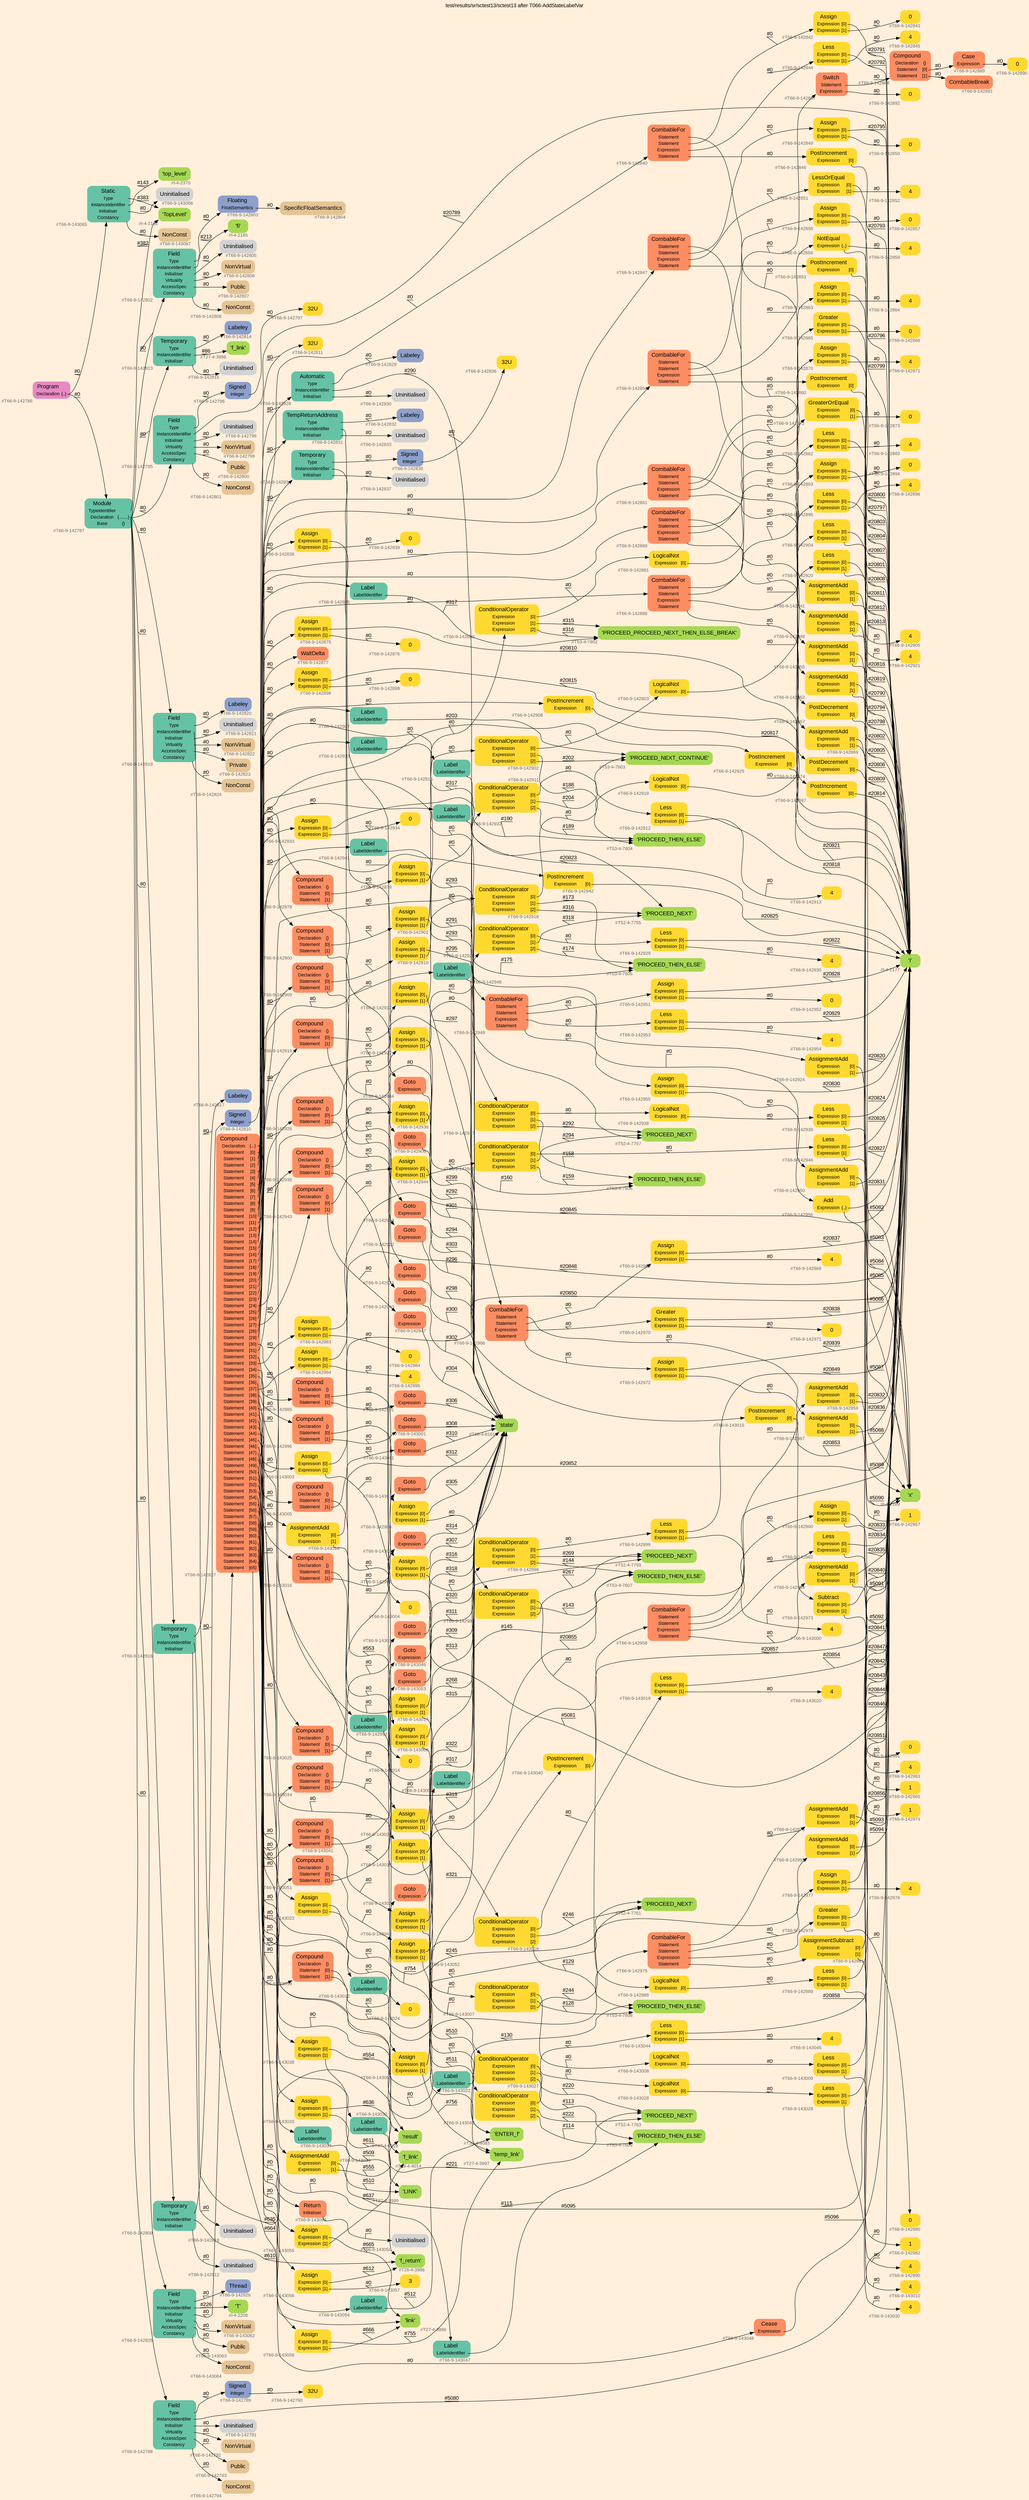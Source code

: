 digraph "test/results/sr/sctest13/sctest13 after T066-AddStateLabelVar" {
label = "test/results/sr/sctest13/sctest13 after T066-AddStateLabelVar"
labelloc = t
graph [
    rankdir = "LR"
    ranksep = 0.3
    bgcolor = antiquewhite1
    color = black
    fontcolor = black
    fontname = "Arial"
];
node [
    fontname = "Arial"
];
edge [
    fontname = "Arial"
];

// -------------------- node figure --------------------
// -------- block #T66-9-142786 ----------
"#T66-9-142786" [
    fillcolor = "/set28/4"
    xlabel = "#T66-9-142786"
    fontsize = "12"
    fontcolor = grey40
    shape = "plaintext"
    label = <<TABLE BORDER="0" CELLBORDER="0" CELLSPACING="0">
     <TR><TD><FONT COLOR="black" POINT-SIZE="15">Program</FONT></TD></TR>
     <TR><TD><FONT COLOR="black" POINT-SIZE="12">Declaration</FONT></TD><TD PORT="port0"><FONT COLOR="black" POINT-SIZE="12">{..}</FONT></TD></TR>
    </TABLE>>
    style = "rounded,filled"
];

// -------- block #T66-9-142787 ----------
"#T66-9-142787" [
    fillcolor = "/set28/1"
    xlabel = "#T66-9-142787"
    fontsize = "12"
    fontcolor = grey40
    shape = "plaintext"
    label = <<TABLE BORDER="0" CELLBORDER="0" CELLSPACING="0">
     <TR><TD><FONT COLOR="black" POINT-SIZE="15">Module</FONT></TD></TR>
     <TR><TD><FONT COLOR="black" POINT-SIZE="12">TypeIdentifier</FONT></TD><TD PORT="port0"></TD></TR>
     <TR><TD><FONT COLOR="black" POINT-SIZE="12">Declaration</FONT></TD><TD PORT="port1"><FONT COLOR="black" POINT-SIZE="12">{........}</FONT></TD></TR>
     <TR><TD><FONT COLOR="black" POINT-SIZE="12">Base</FONT></TD><TD PORT="port2"><FONT COLOR="black" POINT-SIZE="12">{}</FONT></TD></TR>
    </TABLE>>
    style = "rounded,filled"
];

// -------- block #I-4-2162 ----------
"#I-4-2162" [
    fillcolor = "/set28/5"
    xlabel = "#I-4-2162"
    fontsize = "12"
    fontcolor = grey40
    shape = "plaintext"
    label = <<TABLE BORDER="0" CELLBORDER="0" CELLSPACING="0">
     <TR><TD><FONT COLOR="black" POINT-SIZE="15">'TopLevel'</FONT></TD></TR>
    </TABLE>>
    style = "rounded,filled"
];

// -------- block #T66-9-142788 ----------
"#T66-9-142788" [
    fillcolor = "/set28/1"
    xlabel = "#T66-9-142788"
    fontsize = "12"
    fontcolor = grey40
    shape = "plaintext"
    label = <<TABLE BORDER="0" CELLBORDER="0" CELLSPACING="0">
     <TR><TD><FONT COLOR="black" POINT-SIZE="15">Field</FONT></TD></TR>
     <TR><TD><FONT COLOR="black" POINT-SIZE="12">Type</FONT></TD><TD PORT="port0"></TD></TR>
     <TR><TD><FONT COLOR="black" POINT-SIZE="12">InstanceIdentifier</FONT></TD><TD PORT="port1"></TD></TR>
     <TR><TD><FONT COLOR="black" POINT-SIZE="12">Initialiser</FONT></TD><TD PORT="port2"></TD></TR>
     <TR><TD><FONT COLOR="black" POINT-SIZE="12">Virtuality</FONT></TD><TD PORT="port3"></TD></TR>
     <TR><TD><FONT COLOR="black" POINT-SIZE="12">AccessSpec</FONT></TD><TD PORT="port4"></TD></TR>
     <TR><TD><FONT COLOR="black" POINT-SIZE="12">Constancy</FONT></TD><TD PORT="port5"></TD></TR>
    </TABLE>>
    style = "rounded,filled"
];

// -------- block #T66-9-142789 ----------
"#T66-9-142789" [
    fillcolor = "/set28/3"
    xlabel = "#T66-9-142789"
    fontsize = "12"
    fontcolor = grey40
    shape = "plaintext"
    label = <<TABLE BORDER="0" CELLBORDER="0" CELLSPACING="0">
     <TR><TD><FONT COLOR="black" POINT-SIZE="15">Signed</FONT></TD></TR>
     <TR><TD><FONT COLOR="black" POINT-SIZE="12">Integer</FONT></TD><TD PORT="port0"></TD></TR>
    </TABLE>>
    style = "rounded,filled"
];

// -------- block #T66-9-142790 ----------
"#T66-9-142790" [
    fillcolor = "/set28/6"
    xlabel = "#T66-9-142790"
    fontsize = "12"
    fontcolor = grey40
    shape = "plaintext"
    label = <<TABLE BORDER="0" CELLBORDER="0" CELLSPACING="0">
     <TR><TD><FONT COLOR="black" POINT-SIZE="15">32U</FONT></TD></TR>
    </TABLE>>
    style = "rounded,filled"
];

// -------- block #I-4-2169 ----------
"#I-4-2169" [
    fillcolor = "/set28/5"
    xlabel = "#I-4-2169"
    fontsize = "12"
    fontcolor = grey40
    shape = "plaintext"
    label = <<TABLE BORDER="0" CELLBORDER="0" CELLSPACING="0">
     <TR><TD><FONT COLOR="black" POINT-SIZE="15">'x'</FONT></TD></TR>
    </TABLE>>
    style = "rounded,filled"
];

// -------- block #T66-9-142791 ----------
"#T66-9-142791" [
    xlabel = "#T66-9-142791"
    fontsize = "12"
    fontcolor = grey40
    shape = "plaintext"
    label = <<TABLE BORDER="0" CELLBORDER="0" CELLSPACING="0">
     <TR><TD><FONT COLOR="black" POINT-SIZE="15">Uninitialised</FONT></TD></TR>
    </TABLE>>
    style = "rounded,filled"
];

// -------- block #T66-9-142792 ----------
"#T66-9-142792" [
    fillcolor = "/set28/7"
    xlabel = "#T66-9-142792"
    fontsize = "12"
    fontcolor = grey40
    shape = "plaintext"
    label = <<TABLE BORDER="0" CELLBORDER="0" CELLSPACING="0">
     <TR><TD><FONT COLOR="black" POINT-SIZE="15">NonVirtual</FONT></TD></TR>
    </TABLE>>
    style = "rounded,filled"
];

// -------- block #T66-9-142793 ----------
"#T66-9-142793" [
    fillcolor = "/set28/7"
    xlabel = "#T66-9-142793"
    fontsize = "12"
    fontcolor = grey40
    shape = "plaintext"
    label = <<TABLE BORDER="0" CELLBORDER="0" CELLSPACING="0">
     <TR><TD><FONT COLOR="black" POINT-SIZE="15">Public</FONT></TD></TR>
    </TABLE>>
    style = "rounded,filled"
];

// -------- block #T66-9-142794 ----------
"#T66-9-142794" [
    fillcolor = "/set28/7"
    xlabel = "#T66-9-142794"
    fontsize = "12"
    fontcolor = grey40
    shape = "plaintext"
    label = <<TABLE BORDER="0" CELLBORDER="0" CELLSPACING="0">
     <TR><TD><FONT COLOR="black" POINT-SIZE="15">NonConst</FONT></TD></TR>
    </TABLE>>
    style = "rounded,filled"
];

// -------- block #T66-9-142795 ----------
"#T66-9-142795" [
    fillcolor = "/set28/1"
    xlabel = "#T66-9-142795"
    fontsize = "12"
    fontcolor = grey40
    shape = "plaintext"
    label = <<TABLE BORDER="0" CELLBORDER="0" CELLSPACING="0">
     <TR><TD><FONT COLOR="black" POINT-SIZE="15">Field</FONT></TD></TR>
     <TR><TD><FONT COLOR="black" POINT-SIZE="12">Type</FONT></TD><TD PORT="port0"></TD></TR>
     <TR><TD><FONT COLOR="black" POINT-SIZE="12">InstanceIdentifier</FONT></TD><TD PORT="port1"></TD></TR>
     <TR><TD><FONT COLOR="black" POINT-SIZE="12">Initialiser</FONT></TD><TD PORT="port2"></TD></TR>
     <TR><TD><FONT COLOR="black" POINT-SIZE="12">Virtuality</FONT></TD><TD PORT="port3"></TD></TR>
     <TR><TD><FONT COLOR="black" POINT-SIZE="12">AccessSpec</FONT></TD><TD PORT="port4"></TD></TR>
     <TR><TD><FONT COLOR="black" POINT-SIZE="12">Constancy</FONT></TD><TD PORT="port5"></TD></TR>
    </TABLE>>
    style = "rounded,filled"
];

// -------- block #T66-9-142796 ----------
"#T66-9-142796" [
    fillcolor = "/set28/3"
    xlabel = "#T66-9-142796"
    fontsize = "12"
    fontcolor = grey40
    shape = "plaintext"
    label = <<TABLE BORDER="0" CELLBORDER="0" CELLSPACING="0">
     <TR><TD><FONT COLOR="black" POINT-SIZE="15">Signed</FONT></TD></TR>
     <TR><TD><FONT COLOR="black" POINT-SIZE="12">Integer</FONT></TD><TD PORT="port0"></TD></TR>
    </TABLE>>
    style = "rounded,filled"
];

// -------- block #T66-9-142797 ----------
"#T66-9-142797" [
    fillcolor = "/set28/6"
    xlabel = "#T66-9-142797"
    fontsize = "12"
    fontcolor = grey40
    shape = "plaintext"
    label = <<TABLE BORDER="0" CELLBORDER="0" CELLSPACING="0">
     <TR><TD><FONT COLOR="black" POINT-SIZE="15">32U</FONT></TD></TR>
    </TABLE>>
    style = "rounded,filled"
];

// -------- block #I-4-2177 ----------
"#I-4-2177" [
    fillcolor = "/set28/5"
    xlabel = "#I-4-2177"
    fontsize = "12"
    fontcolor = grey40
    shape = "plaintext"
    label = <<TABLE BORDER="0" CELLBORDER="0" CELLSPACING="0">
     <TR><TD><FONT COLOR="black" POINT-SIZE="15">'i'</FONT></TD></TR>
    </TABLE>>
    style = "rounded,filled"
];

// -------- block #T66-9-142798 ----------
"#T66-9-142798" [
    xlabel = "#T66-9-142798"
    fontsize = "12"
    fontcolor = grey40
    shape = "plaintext"
    label = <<TABLE BORDER="0" CELLBORDER="0" CELLSPACING="0">
     <TR><TD><FONT COLOR="black" POINT-SIZE="15">Uninitialised</FONT></TD></TR>
    </TABLE>>
    style = "rounded,filled"
];

// -------- block #T66-9-142799 ----------
"#T66-9-142799" [
    fillcolor = "/set28/7"
    xlabel = "#T66-9-142799"
    fontsize = "12"
    fontcolor = grey40
    shape = "plaintext"
    label = <<TABLE BORDER="0" CELLBORDER="0" CELLSPACING="0">
     <TR><TD><FONT COLOR="black" POINT-SIZE="15">NonVirtual</FONT></TD></TR>
    </TABLE>>
    style = "rounded,filled"
];

// -------- block #T66-9-142800 ----------
"#T66-9-142800" [
    fillcolor = "/set28/7"
    xlabel = "#T66-9-142800"
    fontsize = "12"
    fontcolor = grey40
    shape = "plaintext"
    label = <<TABLE BORDER="0" CELLBORDER="0" CELLSPACING="0">
     <TR><TD><FONT COLOR="black" POINT-SIZE="15">Public</FONT></TD></TR>
    </TABLE>>
    style = "rounded,filled"
];

// -------- block #T66-9-142801 ----------
"#T66-9-142801" [
    fillcolor = "/set28/7"
    xlabel = "#T66-9-142801"
    fontsize = "12"
    fontcolor = grey40
    shape = "plaintext"
    label = <<TABLE BORDER="0" CELLBORDER="0" CELLSPACING="0">
     <TR><TD><FONT COLOR="black" POINT-SIZE="15">NonConst</FONT></TD></TR>
    </TABLE>>
    style = "rounded,filled"
];

// -------- block #T66-9-142802 ----------
"#T66-9-142802" [
    fillcolor = "/set28/1"
    xlabel = "#T66-9-142802"
    fontsize = "12"
    fontcolor = grey40
    shape = "plaintext"
    label = <<TABLE BORDER="0" CELLBORDER="0" CELLSPACING="0">
     <TR><TD><FONT COLOR="black" POINT-SIZE="15">Field</FONT></TD></TR>
     <TR><TD><FONT COLOR="black" POINT-SIZE="12">Type</FONT></TD><TD PORT="port0"></TD></TR>
     <TR><TD><FONT COLOR="black" POINT-SIZE="12">InstanceIdentifier</FONT></TD><TD PORT="port1"></TD></TR>
     <TR><TD><FONT COLOR="black" POINT-SIZE="12">Initialiser</FONT></TD><TD PORT="port2"></TD></TR>
     <TR><TD><FONT COLOR="black" POINT-SIZE="12">Virtuality</FONT></TD><TD PORT="port3"></TD></TR>
     <TR><TD><FONT COLOR="black" POINT-SIZE="12">AccessSpec</FONT></TD><TD PORT="port4"></TD></TR>
     <TR><TD><FONT COLOR="black" POINT-SIZE="12">Constancy</FONT></TD><TD PORT="port5"></TD></TR>
    </TABLE>>
    style = "rounded,filled"
];

// -------- block #T66-9-142803 ----------
"#T66-9-142803" [
    fillcolor = "/set28/3"
    xlabel = "#T66-9-142803"
    fontsize = "12"
    fontcolor = grey40
    shape = "plaintext"
    label = <<TABLE BORDER="0" CELLBORDER="0" CELLSPACING="0">
     <TR><TD><FONT COLOR="black" POINT-SIZE="15">Floating</FONT></TD></TR>
     <TR><TD><FONT COLOR="black" POINT-SIZE="12">FloatSemantics</FONT></TD><TD PORT="port0"></TD></TR>
    </TABLE>>
    style = "rounded,filled"
];

// -------- block #T66-9-142804 ----------
"#T66-9-142804" [
    fillcolor = "/set28/7"
    xlabel = "#T66-9-142804"
    fontsize = "12"
    fontcolor = grey40
    shape = "plaintext"
    label = <<TABLE BORDER="0" CELLBORDER="0" CELLSPACING="0">
     <TR><TD><FONT COLOR="black" POINT-SIZE="15">SpecificFloatSemantics</FONT></TD></TR>
    </TABLE>>
    style = "rounded,filled"
];

// -------- block #I-4-2185 ----------
"#I-4-2185" [
    fillcolor = "/set28/5"
    xlabel = "#I-4-2185"
    fontsize = "12"
    fontcolor = grey40
    shape = "plaintext"
    label = <<TABLE BORDER="0" CELLBORDER="0" CELLSPACING="0">
     <TR><TD><FONT COLOR="black" POINT-SIZE="15">'fi'</FONT></TD></TR>
    </TABLE>>
    style = "rounded,filled"
];

// -------- block #T66-9-142805 ----------
"#T66-9-142805" [
    xlabel = "#T66-9-142805"
    fontsize = "12"
    fontcolor = grey40
    shape = "plaintext"
    label = <<TABLE BORDER="0" CELLBORDER="0" CELLSPACING="0">
     <TR><TD><FONT COLOR="black" POINT-SIZE="15">Uninitialised</FONT></TD></TR>
    </TABLE>>
    style = "rounded,filled"
];

// -------- block #T66-9-142806 ----------
"#T66-9-142806" [
    fillcolor = "/set28/7"
    xlabel = "#T66-9-142806"
    fontsize = "12"
    fontcolor = grey40
    shape = "plaintext"
    label = <<TABLE BORDER="0" CELLBORDER="0" CELLSPACING="0">
     <TR><TD><FONT COLOR="black" POINT-SIZE="15">NonVirtual</FONT></TD></TR>
    </TABLE>>
    style = "rounded,filled"
];

// -------- block #T66-9-142807 ----------
"#T66-9-142807" [
    fillcolor = "/set28/7"
    xlabel = "#T66-9-142807"
    fontsize = "12"
    fontcolor = grey40
    shape = "plaintext"
    label = <<TABLE BORDER="0" CELLBORDER="0" CELLSPACING="0">
     <TR><TD><FONT COLOR="black" POINT-SIZE="15">Public</FONT></TD></TR>
    </TABLE>>
    style = "rounded,filled"
];

// -------- block #T66-9-142808 ----------
"#T66-9-142808" [
    fillcolor = "/set28/7"
    xlabel = "#T66-9-142808"
    fontsize = "12"
    fontcolor = grey40
    shape = "plaintext"
    label = <<TABLE BORDER="0" CELLBORDER="0" CELLSPACING="0">
     <TR><TD><FONT COLOR="black" POINT-SIZE="15">NonConst</FONT></TD></TR>
    </TABLE>>
    style = "rounded,filled"
];

// -------- block #T66-9-142809 ----------
"#T66-9-142809" [
    fillcolor = "/set28/1"
    xlabel = "#T66-9-142809"
    fontsize = "12"
    fontcolor = grey40
    shape = "plaintext"
    label = <<TABLE BORDER="0" CELLBORDER="0" CELLSPACING="0">
     <TR><TD><FONT COLOR="black" POINT-SIZE="15">Temporary</FONT></TD></TR>
     <TR><TD><FONT COLOR="black" POINT-SIZE="12">Type</FONT></TD><TD PORT="port0"></TD></TR>
     <TR><TD><FONT COLOR="black" POINT-SIZE="12">InstanceIdentifier</FONT></TD><TD PORT="port1"></TD></TR>
     <TR><TD><FONT COLOR="black" POINT-SIZE="12">Initialiser</FONT></TD><TD PORT="port2"></TD></TR>
    </TABLE>>
    style = "rounded,filled"
];

// -------- block #T66-9-142810 ----------
"#T66-9-142810" [
    fillcolor = "/set28/3"
    xlabel = "#T66-9-142810"
    fontsize = "12"
    fontcolor = grey40
    shape = "plaintext"
    label = <<TABLE BORDER="0" CELLBORDER="0" CELLSPACING="0">
     <TR><TD><FONT COLOR="black" POINT-SIZE="15">Signed</FONT></TD></TR>
     <TR><TD><FONT COLOR="black" POINT-SIZE="12">Integer</FONT></TD><TD PORT="port0"></TD></TR>
    </TABLE>>
    style = "rounded,filled"
];

// -------- block #T66-9-142811 ----------
"#T66-9-142811" [
    fillcolor = "/set28/6"
    xlabel = "#T66-9-142811"
    fontsize = "12"
    fontcolor = grey40
    shape = "plaintext"
    label = <<TABLE BORDER="0" CELLBORDER="0" CELLSPACING="0">
     <TR><TD><FONT COLOR="black" POINT-SIZE="15">32U</FONT></TD></TR>
    </TABLE>>
    style = "rounded,filled"
];

// -------- block #T26-4-3986 ----------
"#T26-4-3986" [
    fillcolor = "/set28/5"
    xlabel = "#T26-4-3986"
    fontsize = "12"
    fontcolor = grey40
    shape = "plaintext"
    label = <<TABLE BORDER="0" CELLBORDER="0" CELLSPACING="0">
     <TR><TD><FONT COLOR="black" POINT-SIZE="15">'f_return'</FONT></TD></TR>
    </TABLE>>
    style = "rounded,filled"
];

// -------- block #T66-9-142812 ----------
"#T66-9-142812" [
    xlabel = "#T66-9-142812"
    fontsize = "12"
    fontcolor = grey40
    shape = "plaintext"
    label = <<TABLE BORDER="0" CELLBORDER="0" CELLSPACING="0">
     <TR><TD><FONT COLOR="black" POINT-SIZE="15">Uninitialised</FONT></TD></TR>
    </TABLE>>
    style = "rounded,filled"
];

// -------- block #T66-9-142813 ----------
"#T66-9-142813" [
    fillcolor = "/set28/1"
    xlabel = "#T66-9-142813"
    fontsize = "12"
    fontcolor = grey40
    shape = "plaintext"
    label = <<TABLE BORDER="0" CELLBORDER="0" CELLSPACING="0">
     <TR><TD><FONT COLOR="black" POINT-SIZE="15">Temporary</FONT></TD></TR>
     <TR><TD><FONT COLOR="black" POINT-SIZE="12">Type</FONT></TD><TD PORT="port0"></TD></TR>
     <TR><TD><FONT COLOR="black" POINT-SIZE="12">InstanceIdentifier</FONT></TD><TD PORT="port1"></TD></TR>
     <TR><TD><FONT COLOR="black" POINT-SIZE="12">Initialiser</FONT></TD><TD PORT="port2"></TD></TR>
    </TABLE>>
    style = "rounded,filled"
];

// -------- block #T66-9-142814 ----------
"#T66-9-142814" [
    fillcolor = "/set28/3"
    xlabel = "#T66-9-142814"
    fontsize = "12"
    fontcolor = grey40
    shape = "plaintext"
    label = <<TABLE BORDER="0" CELLBORDER="0" CELLSPACING="0">
     <TR><TD><FONT COLOR="black" POINT-SIZE="15">Labeley</FONT></TD></TR>
    </TABLE>>
    style = "rounded,filled"
];

// -------- block #T27-4-3998 ----------
"#T27-4-3998" [
    fillcolor = "/set28/5"
    xlabel = "#T27-4-3998"
    fontsize = "12"
    fontcolor = grey40
    shape = "plaintext"
    label = <<TABLE BORDER="0" CELLBORDER="0" CELLSPACING="0">
     <TR><TD><FONT COLOR="black" POINT-SIZE="15">'f_link'</FONT></TD></TR>
    </TABLE>>
    style = "rounded,filled"
];

// -------- block #T66-9-142815 ----------
"#T66-9-142815" [
    xlabel = "#T66-9-142815"
    fontsize = "12"
    fontcolor = grey40
    shape = "plaintext"
    label = <<TABLE BORDER="0" CELLBORDER="0" CELLSPACING="0">
     <TR><TD><FONT COLOR="black" POINT-SIZE="15">Uninitialised</FONT></TD></TR>
    </TABLE>>
    style = "rounded,filled"
];

// -------- block #T66-9-142816 ----------
"#T66-9-142816" [
    fillcolor = "/set28/1"
    xlabel = "#T66-9-142816"
    fontsize = "12"
    fontcolor = grey40
    shape = "plaintext"
    label = <<TABLE BORDER="0" CELLBORDER="0" CELLSPACING="0">
     <TR><TD><FONT COLOR="black" POINT-SIZE="15">Temporary</FONT></TD></TR>
     <TR><TD><FONT COLOR="black" POINT-SIZE="12">Type</FONT></TD><TD PORT="port0"></TD></TR>
     <TR><TD><FONT COLOR="black" POINT-SIZE="12">InstanceIdentifier</FONT></TD><TD PORT="port1"></TD></TR>
     <TR><TD><FONT COLOR="black" POINT-SIZE="12">Initialiser</FONT></TD><TD PORT="port2"></TD></TR>
    </TABLE>>
    style = "rounded,filled"
];

// -------- block #T66-9-142817 ----------
"#T66-9-142817" [
    fillcolor = "/set28/3"
    xlabel = "#T66-9-142817"
    fontsize = "12"
    fontcolor = grey40
    shape = "plaintext"
    label = <<TABLE BORDER="0" CELLBORDER="0" CELLSPACING="0">
     <TR><TD><FONT COLOR="black" POINT-SIZE="15">Labeley</FONT></TD></TR>
    </TABLE>>
    style = "rounded,filled"
];

// -------- block #T28-4-4014 ----------
"#T28-4-4014" [
    fillcolor = "/set28/5"
    xlabel = "#T28-4-4014"
    fontsize = "12"
    fontcolor = grey40
    shape = "plaintext"
    label = <<TABLE BORDER="0" CELLBORDER="0" CELLSPACING="0">
     <TR><TD><FONT COLOR="black" POINT-SIZE="15">'f_link'</FONT></TD></TR>
    </TABLE>>
    style = "rounded,filled"
];

// -------- block #T66-9-142818 ----------
"#T66-9-142818" [
    xlabel = "#T66-9-142818"
    fontsize = "12"
    fontcolor = grey40
    shape = "plaintext"
    label = <<TABLE BORDER="0" CELLBORDER="0" CELLSPACING="0">
     <TR><TD><FONT COLOR="black" POINT-SIZE="15">Uninitialised</FONT></TD></TR>
    </TABLE>>
    style = "rounded,filled"
];

// -------- block #T66-9-142819 ----------
"#T66-9-142819" [
    fillcolor = "/set28/1"
    xlabel = "#T66-9-142819"
    fontsize = "12"
    fontcolor = grey40
    shape = "plaintext"
    label = <<TABLE BORDER="0" CELLBORDER="0" CELLSPACING="0">
     <TR><TD><FONT COLOR="black" POINT-SIZE="15">Field</FONT></TD></TR>
     <TR><TD><FONT COLOR="black" POINT-SIZE="12">Type</FONT></TD><TD PORT="port0"></TD></TR>
     <TR><TD><FONT COLOR="black" POINT-SIZE="12">InstanceIdentifier</FONT></TD><TD PORT="port1"></TD></TR>
     <TR><TD><FONT COLOR="black" POINT-SIZE="12">Initialiser</FONT></TD><TD PORT="port2"></TD></TR>
     <TR><TD><FONT COLOR="black" POINT-SIZE="12">Virtuality</FONT></TD><TD PORT="port3"></TD></TR>
     <TR><TD><FONT COLOR="black" POINT-SIZE="12">AccessSpec</FONT></TD><TD PORT="port4"></TD></TR>
     <TR><TD><FONT COLOR="black" POINT-SIZE="12">Constancy</FONT></TD><TD PORT="port5"></TD></TR>
    </TABLE>>
    style = "rounded,filled"
];

// -------- block #T66-9-142820 ----------
"#T66-9-142820" [
    fillcolor = "/set28/3"
    xlabel = "#T66-9-142820"
    fontsize = "12"
    fontcolor = grey40
    shape = "plaintext"
    label = <<TABLE BORDER="0" CELLBORDER="0" CELLSPACING="0">
     <TR><TD><FONT COLOR="black" POINT-SIZE="15">Labeley</FONT></TD></TR>
    </TABLE>>
    style = "rounded,filled"
];

// -------- block #T27-4-3996 ----------
"#T27-4-3996" [
    fillcolor = "/set28/5"
    xlabel = "#T27-4-3996"
    fontsize = "12"
    fontcolor = grey40
    shape = "plaintext"
    label = <<TABLE BORDER="0" CELLBORDER="0" CELLSPACING="0">
     <TR><TD><FONT COLOR="black" POINT-SIZE="15">'link'</FONT></TD></TR>
    </TABLE>>
    style = "rounded,filled"
];

// -------- block #T66-9-142821 ----------
"#T66-9-142821" [
    xlabel = "#T66-9-142821"
    fontsize = "12"
    fontcolor = grey40
    shape = "plaintext"
    label = <<TABLE BORDER="0" CELLBORDER="0" CELLSPACING="0">
     <TR><TD><FONT COLOR="black" POINT-SIZE="15">Uninitialised</FONT></TD></TR>
    </TABLE>>
    style = "rounded,filled"
];

// -------- block #T66-9-142822 ----------
"#T66-9-142822" [
    fillcolor = "/set28/7"
    xlabel = "#T66-9-142822"
    fontsize = "12"
    fontcolor = grey40
    shape = "plaintext"
    label = <<TABLE BORDER="0" CELLBORDER="0" CELLSPACING="0">
     <TR><TD><FONT COLOR="black" POINT-SIZE="15">NonVirtual</FONT></TD></TR>
    </TABLE>>
    style = "rounded,filled"
];

// -------- block #T66-9-142823 ----------
"#T66-9-142823" [
    fillcolor = "/set28/7"
    xlabel = "#T66-9-142823"
    fontsize = "12"
    fontcolor = grey40
    shape = "plaintext"
    label = <<TABLE BORDER="0" CELLBORDER="0" CELLSPACING="0">
     <TR><TD><FONT COLOR="black" POINT-SIZE="15">Private</FONT></TD></TR>
    </TABLE>>
    style = "rounded,filled"
];

// -------- block #T66-9-142824 ----------
"#T66-9-142824" [
    fillcolor = "/set28/7"
    xlabel = "#T66-9-142824"
    fontsize = "12"
    fontcolor = grey40
    shape = "plaintext"
    label = <<TABLE BORDER="0" CELLBORDER="0" CELLSPACING="0">
     <TR><TD><FONT COLOR="black" POINT-SIZE="15">NonConst</FONT></TD></TR>
    </TABLE>>
    style = "rounded,filled"
];

// -------- block #T66-9-142825 ----------
"#T66-9-142825" [
    fillcolor = "/set28/1"
    xlabel = "#T66-9-142825"
    fontsize = "12"
    fontcolor = grey40
    shape = "plaintext"
    label = <<TABLE BORDER="0" CELLBORDER="0" CELLSPACING="0">
     <TR><TD><FONT COLOR="black" POINT-SIZE="15">Field</FONT></TD></TR>
     <TR><TD><FONT COLOR="black" POINT-SIZE="12">Type</FONT></TD><TD PORT="port0"></TD></TR>
     <TR><TD><FONT COLOR="black" POINT-SIZE="12">InstanceIdentifier</FONT></TD><TD PORT="port1"></TD></TR>
     <TR><TD><FONT COLOR="black" POINT-SIZE="12">Initialiser</FONT></TD><TD PORT="port2"></TD></TR>
     <TR><TD><FONT COLOR="black" POINT-SIZE="12">Virtuality</FONT></TD><TD PORT="port3"></TD></TR>
     <TR><TD><FONT COLOR="black" POINT-SIZE="12">AccessSpec</FONT></TD><TD PORT="port4"></TD></TR>
     <TR><TD><FONT COLOR="black" POINT-SIZE="12">Constancy</FONT></TD><TD PORT="port5"></TD></TR>
    </TABLE>>
    style = "rounded,filled"
];

// -------- block #T66-9-142826 ----------
"#T66-9-142826" [
    fillcolor = "/set28/3"
    xlabel = "#T66-9-142826"
    fontsize = "12"
    fontcolor = grey40
    shape = "plaintext"
    label = <<TABLE BORDER="0" CELLBORDER="0" CELLSPACING="0">
     <TR><TD><FONT COLOR="black" POINT-SIZE="15">Thread</FONT></TD></TR>
    </TABLE>>
    style = "rounded,filled"
];

// -------- block #I-4-2208 ----------
"#I-4-2208" [
    fillcolor = "/set28/5"
    xlabel = "#I-4-2208"
    fontsize = "12"
    fontcolor = grey40
    shape = "plaintext"
    label = <<TABLE BORDER="0" CELLBORDER="0" CELLSPACING="0">
     <TR><TD><FONT COLOR="black" POINT-SIZE="15">'T'</FONT></TD></TR>
    </TABLE>>
    style = "rounded,filled"
];

// -------- block #T66-9-142827 ----------
"#T66-9-142827" [
    fillcolor = "/set28/2"
    xlabel = "#T66-9-142827"
    fontsize = "12"
    fontcolor = grey40
    shape = "plaintext"
    label = <<TABLE BORDER="0" CELLBORDER="0" CELLSPACING="0">
     <TR><TD><FONT COLOR="black" POINT-SIZE="15">Compound</FONT></TD></TR>
     <TR><TD><FONT COLOR="black" POINT-SIZE="12">Declaration</FONT></TD><TD PORT="port0"><FONT COLOR="black" POINT-SIZE="12">{...}</FONT></TD></TR>
     <TR><TD><FONT COLOR="black" POINT-SIZE="12">Statement</FONT></TD><TD PORT="port1"><FONT COLOR="black" POINT-SIZE="12">[0]</FONT></TD></TR>
     <TR><TD><FONT COLOR="black" POINT-SIZE="12">Statement</FONT></TD><TD PORT="port2"><FONT COLOR="black" POINT-SIZE="12">[1]</FONT></TD></TR>
     <TR><TD><FONT COLOR="black" POINT-SIZE="12">Statement</FONT></TD><TD PORT="port3"><FONT COLOR="black" POINT-SIZE="12">[2]</FONT></TD></TR>
     <TR><TD><FONT COLOR="black" POINT-SIZE="12">Statement</FONT></TD><TD PORT="port4"><FONT COLOR="black" POINT-SIZE="12">[3]</FONT></TD></TR>
     <TR><TD><FONT COLOR="black" POINT-SIZE="12">Statement</FONT></TD><TD PORT="port5"><FONT COLOR="black" POINT-SIZE="12">[4]</FONT></TD></TR>
     <TR><TD><FONT COLOR="black" POINT-SIZE="12">Statement</FONT></TD><TD PORT="port6"><FONT COLOR="black" POINT-SIZE="12">[5]</FONT></TD></TR>
     <TR><TD><FONT COLOR="black" POINT-SIZE="12">Statement</FONT></TD><TD PORT="port7"><FONT COLOR="black" POINT-SIZE="12">[6]</FONT></TD></TR>
     <TR><TD><FONT COLOR="black" POINT-SIZE="12">Statement</FONT></TD><TD PORT="port8"><FONT COLOR="black" POINT-SIZE="12">[7]</FONT></TD></TR>
     <TR><TD><FONT COLOR="black" POINT-SIZE="12">Statement</FONT></TD><TD PORT="port9"><FONT COLOR="black" POINT-SIZE="12">[8]</FONT></TD></TR>
     <TR><TD><FONT COLOR="black" POINT-SIZE="12">Statement</FONT></TD><TD PORT="port10"><FONT COLOR="black" POINT-SIZE="12">[9]</FONT></TD></TR>
     <TR><TD><FONT COLOR="black" POINT-SIZE="12">Statement</FONT></TD><TD PORT="port11"><FONT COLOR="black" POINT-SIZE="12">[10]</FONT></TD></TR>
     <TR><TD><FONT COLOR="black" POINT-SIZE="12">Statement</FONT></TD><TD PORT="port12"><FONT COLOR="black" POINT-SIZE="12">[11]</FONT></TD></TR>
     <TR><TD><FONT COLOR="black" POINT-SIZE="12">Statement</FONT></TD><TD PORT="port13"><FONT COLOR="black" POINT-SIZE="12">[12]</FONT></TD></TR>
     <TR><TD><FONT COLOR="black" POINT-SIZE="12">Statement</FONT></TD><TD PORT="port14"><FONT COLOR="black" POINT-SIZE="12">[13]</FONT></TD></TR>
     <TR><TD><FONT COLOR="black" POINT-SIZE="12">Statement</FONT></TD><TD PORT="port15"><FONT COLOR="black" POINT-SIZE="12">[14]</FONT></TD></TR>
     <TR><TD><FONT COLOR="black" POINT-SIZE="12">Statement</FONT></TD><TD PORT="port16"><FONT COLOR="black" POINT-SIZE="12">[15]</FONT></TD></TR>
     <TR><TD><FONT COLOR="black" POINT-SIZE="12">Statement</FONT></TD><TD PORT="port17"><FONT COLOR="black" POINT-SIZE="12">[16]</FONT></TD></TR>
     <TR><TD><FONT COLOR="black" POINT-SIZE="12">Statement</FONT></TD><TD PORT="port18"><FONT COLOR="black" POINT-SIZE="12">[17]</FONT></TD></TR>
     <TR><TD><FONT COLOR="black" POINT-SIZE="12">Statement</FONT></TD><TD PORT="port19"><FONT COLOR="black" POINT-SIZE="12">[18]</FONT></TD></TR>
     <TR><TD><FONT COLOR="black" POINT-SIZE="12">Statement</FONT></TD><TD PORT="port20"><FONT COLOR="black" POINT-SIZE="12">[19]</FONT></TD></TR>
     <TR><TD><FONT COLOR="black" POINT-SIZE="12">Statement</FONT></TD><TD PORT="port21"><FONT COLOR="black" POINT-SIZE="12">[20]</FONT></TD></TR>
     <TR><TD><FONT COLOR="black" POINT-SIZE="12">Statement</FONT></TD><TD PORT="port22"><FONT COLOR="black" POINT-SIZE="12">[21]</FONT></TD></TR>
     <TR><TD><FONT COLOR="black" POINT-SIZE="12">Statement</FONT></TD><TD PORT="port23"><FONT COLOR="black" POINT-SIZE="12">[22]</FONT></TD></TR>
     <TR><TD><FONT COLOR="black" POINT-SIZE="12">Statement</FONT></TD><TD PORT="port24"><FONT COLOR="black" POINT-SIZE="12">[23]</FONT></TD></TR>
     <TR><TD><FONT COLOR="black" POINT-SIZE="12">Statement</FONT></TD><TD PORT="port25"><FONT COLOR="black" POINT-SIZE="12">[24]</FONT></TD></TR>
     <TR><TD><FONT COLOR="black" POINT-SIZE="12">Statement</FONT></TD><TD PORT="port26"><FONT COLOR="black" POINT-SIZE="12">[25]</FONT></TD></TR>
     <TR><TD><FONT COLOR="black" POINT-SIZE="12">Statement</FONT></TD><TD PORT="port27"><FONT COLOR="black" POINT-SIZE="12">[26]</FONT></TD></TR>
     <TR><TD><FONT COLOR="black" POINT-SIZE="12">Statement</FONT></TD><TD PORT="port28"><FONT COLOR="black" POINT-SIZE="12">[27]</FONT></TD></TR>
     <TR><TD><FONT COLOR="black" POINT-SIZE="12">Statement</FONT></TD><TD PORT="port29"><FONT COLOR="black" POINT-SIZE="12">[28]</FONT></TD></TR>
     <TR><TD><FONT COLOR="black" POINT-SIZE="12">Statement</FONT></TD><TD PORT="port30"><FONT COLOR="black" POINT-SIZE="12">[29]</FONT></TD></TR>
     <TR><TD><FONT COLOR="black" POINT-SIZE="12">Statement</FONT></TD><TD PORT="port31"><FONT COLOR="black" POINT-SIZE="12">[30]</FONT></TD></TR>
     <TR><TD><FONT COLOR="black" POINT-SIZE="12">Statement</FONT></TD><TD PORT="port32"><FONT COLOR="black" POINT-SIZE="12">[31]</FONT></TD></TR>
     <TR><TD><FONT COLOR="black" POINT-SIZE="12">Statement</FONT></TD><TD PORT="port33"><FONT COLOR="black" POINT-SIZE="12">[32]</FONT></TD></TR>
     <TR><TD><FONT COLOR="black" POINT-SIZE="12">Statement</FONT></TD><TD PORT="port34"><FONT COLOR="black" POINT-SIZE="12">[33]</FONT></TD></TR>
     <TR><TD><FONT COLOR="black" POINT-SIZE="12">Statement</FONT></TD><TD PORT="port35"><FONT COLOR="black" POINT-SIZE="12">[34]</FONT></TD></TR>
     <TR><TD><FONT COLOR="black" POINT-SIZE="12">Statement</FONT></TD><TD PORT="port36"><FONT COLOR="black" POINT-SIZE="12">[35]</FONT></TD></TR>
     <TR><TD><FONT COLOR="black" POINT-SIZE="12">Statement</FONT></TD><TD PORT="port37"><FONT COLOR="black" POINT-SIZE="12">[36]</FONT></TD></TR>
     <TR><TD><FONT COLOR="black" POINT-SIZE="12">Statement</FONT></TD><TD PORT="port38"><FONT COLOR="black" POINT-SIZE="12">[37]</FONT></TD></TR>
     <TR><TD><FONT COLOR="black" POINT-SIZE="12">Statement</FONT></TD><TD PORT="port39"><FONT COLOR="black" POINT-SIZE="12">[38]</FONT></TD></TR>
     <TR><TD><FONT COLOR="black" POINT-SIZE="12">Statement</FONT></TD><TD PORT="port40"><FONT COLOR="black" POINT-SIZE="12">[39]</FONT></TD></TR>
     <TR><TD><FONT COLOR="black" POINT-SIZE="12">Statement</FONT></TD><TD PORT="port41"><FONT COLOR="black" POINT-SIZE="12">[40]</FONT></TD></TR>
     <TR><TD><FONT COLOR="black" POINT-SIZE="12">Statement</FONT></TD><TD PORT="port42"><FONT COLOR="black" POINT-SIZE="12">[41]</FONT></TD></TR>
     <TR><TD><FONT COLOR="black" POINT-SIZE="12">Statement</FONT></TD><TD PORT="port43"><FONT COLOR="black" POINT-SIZE="12">[42]</FONT></TD></TR>
     <TR><TD><FONT COLOR="black" POINT-SIZE="12">Statement</FONT></TD><TD PORT="port44"><FONT COLOR="black" POINT-SIZE="12">[43]</FONT></TD></TR>
     <TR><TD><FONT COLOR="black" POINT-SIZE="12">Statement</FONT></TD><TD PORT="port45"><FONT COLOR="black" POINT-SIZE="12">[44]</FONT></TD></TR>
     <TR><TD><FONT COLOR="black" POINT-SIZE="12">Statement</FONT></TD><TD PORT="port46"><FONT COLOR="black" POINT-SIZE="12">[45]</FONT></TD></TR>
     <TR><TD><FONT COLOR="black" POINT-SIZE="12">Statement</FONT></TD><TD PORT="port47"><FONT COLOR="black" POINT-SIZE="12">[46]</FONT></TD></TR>
     <TR><TD><FONT COLOR="black" POINT-SIZE="12">Statement</FONT></TD><TD PORT="port48"><FONT COLOR="black" POINT-SIZE="12">[47]</FONT></TD></TR>
     <TR><TD><FONT COLOR="black" POINT-SIZE="12">Statement</FONT></TD><TD PORT="port49"><FONT COLOR="black" POINT-SIZE="12">[48]</FONT></TD></TR>
     <TR><TD><FONT COLOR="black" POINT-SIZE="12">Statement</FONT></TD><TD PORT="port50"><FONT COLOR="black" POINT-SIZE="12">[49]</FONT></TD></TR>
     <TR><TD><FONT COLOR="black" POINT-SIZE="12">Statement</FONT></TD><TD PORT="port51"><FONT COLOR="black" POINT-SIZE="12">[50]</FONT></TD></TR>
     <TR><TD><FONT COLOR="black" POINT-SIZE="12">Statement</FONT></TD><TD PORT="port52"><FONT COLOR="black" POINT-SIZE="12">[51]</FONT></TD></TR>
     <TR><TD><FONT COLOR="black" POINT-SIZE="12">Statement</FONT></TD><TD PORT="port53"><FONT COLOR="black" POINT-SIZE="12">[52]</FONT></TD></TR>
     <TR><TD><FONT COLOR="black" POINT-SIZE="12">Statement</FONT></TD><TD PORT="port54"><FONT COLOR="black" POINT-SIZE="12">[53]</FONT></TD></TR>
     <TR><TD><FONT COLOR="black" POINT-SIZE="12">Statement</FONT></TD><TD PORT="port55"><FONT COLOR="black" POINT-SIZE="12">[54]</FONT></TD></TR>
     <TR><TD><FONT COLOR="black" POINT-SIZE="12">Statement</FONT></TD><TD PORT="port56"><FONT COLOR="black" POINT-SIZE="12">[55]</FONT></TD></TR>
     <TR><TD><FONT COLOR="black" POINT-SIZE="12">Statement</FONT></TD><TD PORT="port57"><FONT COLOR="black" POINT-SIZE="12">[56]</FONT></TD></TR>
     <TR><TD><FONT COLOR="black" POINT-SIZE="12">Statement</FONT></TD><TD PORT="port58"><FONT COLOR="black" POINT-SIZE="12">[57]</FONT></TD></TR>
     <TR><TD><FONT COLOR="black" POINT-SIZE="12">Statement</FONT></TD><TD PORT="port59"><FONT COLOR="black" POINT-SIZE="12">[58]</FONT></TD></TR>
     <TR><TD><FONT COLOR="black" POINT-SIZE="12">Statement</FONT></TD><TD PORT="port60"><FONT COLOR="black" POINT-SIZE="12">[59]</FONT></TD></TR>
     <TR><TD><FONT COLOR="black" POINT-SIZE="12">Statement</FONT></TD><TD PORT="port61"><FONT COLOR="black" POINT-SIZE="12">[60]</FONT></TD></TR>
     <TR><TD><FONT COLOR="black" POINT-SIZE="12">Statement</FONT></TD><TD PORT="port62"><FONT COLOR="black" POINT-SIZE="12">[61]</FONT></TD></TR>
     <TR><TD><FONT COLOR="black" POINT-SIZE="12">Statement</FONT></TD><TD PORT="port63"><FONT COLOR="black" POINT-SIZE="12">[62]</FONT></TD></TR>
     <TR><TD><FONT COLOR="black" POINT-SIZE="12">Statement</FONT></TD><TD PORT="port64"><FONT COLOR="black" POINT-SIZE="12">[63]</FONT></TD></TR>
     <TR><TD><FONT COLOR="black" POINT-SIZE="12">Statement</FONT></TD><TD PORT="port65"><FONT COLOR="black" POINT-SIZE="12">[64]</FONT></TD></TR>
     <TR><TD><FONT COLOR="black" POINT-SIZE="12">Statement</FONT></TD><TD PORT="port66"><FONT COLOR="black" POINT-SIZE="12">[65]</FONT></TD></TR>
    </TABLE>>
    style = "rounded,filled"
];

// -------- block #T66-9-142828 ----------
"#T66-9-142828" [
    fillcolor = "/set28/1"
    xlabel = "#T66-9-142828"
    fontsize = "12"
    fontcolor = grey40
    shape = "plaintext"
    label = <<TABLE BORDER="0" CELLBORDER="0" CELLSPACING="0">
     <TR><TD><FONT COLOR="black" POINT-SIZE="15">Automatic</FONT></TD></TR>
     <TR><TD><FONT COLOR="black" POINT-SIZE="12">Type</FONT></TD><TD PORT="port0"></TD></TR>
     <TR><TD><FONT COLOR="black" POINT-SIZE="12">InstanceIdentifier</FONT></TD><TD PORT="port1"></TD></TR>
     <TR><TD><FONT COLOR="black" POINT-SIZE="12">Initialiser</FONT></TD><TD PORT="port2"></TD></TR>
    </TABLE>>
    style = "rounded,filled"
];

// -------- block #T66-9-142829 ----------
"#T66-9-142829" [
    fillcolor = "/set28/3"
    xlabel = "#T66-9-142829"
    fontsize = "12"
    fontcolor = grey40
    shape = "plaintext"
    label = <<TABLE BORDER="0" CELLBORDER="0" CELLSPACING="0">
     <TR><TD><FONT COLOR="black" POINT-SIZE="15">Labeley</FONT></TD></TR>
    </TABLE>>
    style = "rounded,filled"
];

// -------- block #T66-4-8161 ----------
"#T66-4-8161" [
    fillcolor = "/set28/5"
    xlabel = "#T66-4-8161"
    fontsize = "12"
    fontcolor = grey40
    shape = "plaintext"
    label = <<TABLE BORDER="0" CELLBORDER="0" CELLSPACING="0">
     <TR><TD><FONT COLOR="black" POINT-SIZE="15">'state'</FONT></TD></TR>
    </TABLE>>
    style = "rounded,filled"
];

// -------- block #T66-9-142830 ----------
"#T66-9-142830" [
    xlabel = "#T66-9-142830"
    fontsize = "12"
    fontcolor = grey40
    shape = "plaintext"
    label = <<TABLE BORDER="0" CELLBORDER="0" CELLSPACING="0">
     <TR><TD><FONT COLOR="black" POINT-SIZE="15">Uninitialised</FONT></TD></TR>
    </TABLE>>
    style = "rounded,filled"
];

// -------- block #T66-9-142831 ----------
"#T66-9-142831" [
    fillcolor = "/set28/1"
    xlabel = "#T66-9-142831"
    fontsize = "12"
    fontcolor = grey40
    shape = "plaintext"
    label = <<TABLE BORDER="0" CELLBORDER="0" CELLSPACING="0">
     <TR><TD><FONT COLOR="black" POINT-SIZE="15">TempReturnAddress</FONT></TD></TR>
     <TR><TD><FONT COLOR="black" POINT-SIZE="12">Type</FONT></TD><TD PORT="port0"></TD></TR>
     <TR><TD><FONT COLOR="black" POINT-SIZE="12">InstanceIdentifier</FONT></TD><TD PORT="port1"></TD></TR>
     <TR><TD><FONT COLOR="black" POINT-SIZE="12">Initialiser</FONT></TD><TD PORT="port2"></TD></TR>
    </TABLE>>
    style = "rounded,filled"
];

// -------- block #T66-9-142832 ----------
"#T66-9-142832" [
    fillcolor = "/set28/3"
    xlabel = "#T66-9-142832"
    fontsize = "12"
    fontcolor = grey40
    shape = "plaintext"
    label = <<TABLE BORDER="0" CELLBORDER="0" CELLSPACING="0">
     <TR><TD><FONT COLOR="black" POINT-SIZE="15">Labeley</FONT></TD></TR>
    </TABLE>>
    style = "rounded,filled"
];

// -------- block #T27-4-3997 ----------
"#T27-4-3997" [
    fillcolor = "/set28/5"
    xlabel = "#T27-4-3997"
    fontsize = "12"
    fontcolor = grey40
    shape = "plaintext"
    label = <<TABLE BORDER="0" CELLBORDER="0" CELLSPACING="0">
     <TR><TD><FONT COLOR="black" POINT-SIZE="15">'temp_link'</FONT></TD></TR>
    </TABLE>>
    style = "rounded,filled"
];

// -------- block #T66-9-142833 ----------
"#T66-9-142833" [
    xlabel = "#T66-9-142833"
    fontsize = "12"
    fontcolor = grey40
    shape = "plaintext"
    label = <<TABLE BORDER="0" CELLBORDER="0" CELLSPACING="0">
     <TR><TD><FONT COLOR="black" POINT-SIZE="15">Uninitialised</FONT></TD></TR>
    </TABLE>>
    style = "rounded,filled"
];

// -------- block #T66-9-142834 ----------
"#T66-9-142834" [
    fillcolor = "/set28/1"
    xlabel = "#T66-9-142834"
    fontsize = "12"
    fontcolor = grey40
    shape = "plaintext"
    label = <<TABLE BORDER="0" CELLBORDER="0" CELLSPACING="0">
     <TR><TD><FONT COLOR="black" POINT-SIZE="15">Temporary</FONT></TD></TR>
     <TR><TD><FONT COLOR="black" POINT-SIZE="12">Type</FONT></TD><TD PORT="port0"></TD></TR>
     <TR><TD><FONT COLOR="black" POINT-SIZE="12">InstanceIdentifier</FONT></TD><TD PORT="port1"></TD></TR>
     <TR><TD><FONT COLOR="black" POINT-SIZE="12">Initialiser</FONT></TD><TD PORT="port2"></TD></TR>
    </TABLE>>
    style = "rounded,filled"
];

// -------- block #T66-9-142835 ----------
"#T66-9-142835" [
    fillcolor = "/set28/3"
    xlabel = "#T66-9-142835"
    fontsize = "12"
    fontcolor = grey40
    shape = "plaintext"
    label = <<TABLE BORDER="0" CELLBORDER="0" CELLSPACING="0">
     <TR><TD><FONT COLOR="black" POINT-SIZE="15">Signed</FONT></TD></TR>
     <TR><TD><FONT COLOR="black" POINT-SIZE="12">Integer</FONT></TD><TD PORT="port0"></TD></TR>
    </TABLE>>
    style = "rounded,filled"
];

// -------- block #T66-9-142836 ----------
"#T66-9-142836" [
    fillcolor = "/set28/6"
    xlabel = "#T66-9-142836"
    fontsize = "12"
    fontcolor = grey40
    shape = "plaintext"
    label = <<TABLE BORDER="0" CELLBORDER="0" CELLSPACING="0">
     <TR><TD><FONT COLOR="black" POINT-SIZE="15">32U</FONT></TD></TR>
    </TABLE>>
    style = "rounded,filled"
];

// -------- block #T47-4-6519 ----------
"#T47-4-6519" [
    fillcolor = "/set28/5"
    xlabel = "#T47-4-6519"
    fontsize = "12"
    fontcolor = grey40
    shape = "plaintext"
    label = <<TABLE BORDER="0" CELLBORDER="0" CELLSPACING="0">
     <TR><TD><FONT COLOR="black" POINT-SIZE="15">'result'</FONT></TD></TR>
    </TABLE>>
    style = "rounded,filled"
];

// -------- block #T66-9-142837 ----------
"#T66-9-142837" [
    xlabel = "#T66-9-142837"
    fontsize = "12"
    fontcolor = grey40
    shape = "plaintext"
    label = <<TABLE BORDER="0" CELLBORDER="0" CELLSPACING="0">
     <TR><TD><FONT COLOR="black" POINT-SIZE="15">Uninitialised</FONT></TD></TR>
    </TABLE>>
    style = "rounded,filled"
];

// -------- block #T66-9-142838 ----------
"#T66-9-142838" [
    fillcolor = "/set28/6"
    xlabel = "#T66-9-142838"
    fontsize = "12"
    fontcolor = grey40
    shape = "plaintext"
    label = <<TABLE BORDER="0" CELLBORDER="0" CELLSPACING="0">
     <TR><TD><FONT COLOR="black" POINT-SIZE="15">Assign</FONT></TD></TR>
     <TR><TD><FONT COLOR="black" POINT-SIZE="12">Expression</FONT></TD><TD PORT="port0"><FONT COLOR="black" POINT-SIZE="12">[0]</FONT></TD></TR>
     <TR><TD><FONT COLOR="black" POINT-SIZE="12">Expression</FONT></TD><TD PORT="port1"><FONT COLOR="black" POINT-SIZE="12">[1]</FONT></TD></TR>
    </TABLE>>
    style = "rounded,filled"
];

// -------- block #T66-9-142839 ----------
"#T66-9-142839" [
    fillcolor = "/set28/6"
    xlabel = "#T66-9-142839"
    fontsize = "12"
    fontcolor = grey40
    shape = "plaintext"
    label = <<TABLE BORDER="0" CELLBORDER="0" CELLSPACING="0">
     <TR><TD><FONT COLOR="black" POINT-SIZE="15">0</FONT></TD></TR>
    </TABLE>>
    style = "rounded,filled"
];

// -------- block #T66-9-142840 ----------
"#T66-9-142840" [
    fillcolor = "/set28/2"
    xlabel = "#T66-9-142840"
    fontsize = "12"
    fontcolor = grey40
    shape = "plaintext"
    label = <<TABLE BORDER="0" CELLBORDER="0" CELLSPACING="0">
     <TR><TD><FONT COLOR="black" POINT-SIZE="15">CombableFor</FONT></TD></TR>
     <TR><TD><FONT COLOR="black" POINT-SIZE="12">Statement</FONT></TD><TD PORT="port0"></TD></TR>
     <TR><TD><FONT COLOR="black" POINT-SIZE="12">Statement</FONT></TD><TD PORT="port1"></TD></TR>
     <TR><TD><FONT COLOR="black" POINT-SIZE="12">Expression</FONT></TD><TD PORT="port2"></TD></TR>
     <TR><TD><FONT COLOR="black" POINT-SIZE="12">Statement</FONT></TD><TD PORT="port3"></TD></TR>
    </TABLE>>
    style = "rounded,filled"
];

// -------- block #T66-9-142841 ----------
"#T66-9-142841" [
    fillcolor = "/set28/6"
    xlabel = "#T66-9-142841"
    fontsize = "12"
    fontcolor = grey40
    shape = "plaintext"
    label = <<TABLE BORDER="0" CELLBORDER="0" CELLSPACING="0">
     <TR><TD><FONT COLOR="black" POINT-SIZE="15">AssignmentAdd</FONT></TD></TR>
     <TR><TD><FONT COLOR="black" POINT-SIZE="12">Expression</FONT></TD><TD PORT="port0"><FONT COLOR="black" POINT-SIZE="12">[0]</FONT></TD></TR>
     <TR><TD><FONT COLOR="black" POINT-SIZE="12">Expression</FONT></TD><TD PORT="port1"><FONT COLOR="black" POINT-SIZE="12">[1]</FONT></TD></TR>
    </TABLE>>
    style = "rounded,filled"
];

// -------- block #T66-9-142842 ----------
"#T66-9-142842" [
    fillcolor = "/set28/6"
    xlabel = "#T66-9-142842"
    fontsize = "12"
    fontcolor = grey40
    shape = "plaintext"
    label = <<TABLE BORDER="0" CELLBORDER="0" CELLSPACING="0">
     <TR><TD><FONT COLOR="black" POINT-SIZE="15">Assign</FONT></TD></TR>
     <TR><TD><FONT COLOR="black" POINT-SIZE="12">Expression</FONT></TD><TD PORT="port0"><FONT COLOR="black" POINT-SIZE="12">[0]</FONT></TD></TR>
     <TR><TD><FONT COLOR="black" POINT-SIZE="12">Expression</FONT></TD><TD PORT="port1"><FONT COLOR="black" POINT-SIZE="12">[1]</FONT></TD></TR>
    </TABLE>>
    style = "rounded,filled"
];

// -------- block #T66-9-142843 ----------
"#T66-9-142843" [
    fillcolor = "/set28/6"
    xlabel = "#T66-9-142843"
    fontsize = "12"
    fontcolor = grey40
    shape = "plaintext"
    label = <<TABLE BORDER="0" CELLBORDER="0" CELLSPACING="0">
     <TR><TD><FONT COLOR="black" POINT-SIZE="15">0</FONT></TD></TR>
    </TABLE>>
    style = "rounded,filled"
];

// -------- block #T66-9-142844 ----------
"#T66-9-142844" [
    fillcolor = "/set28/6"
    xlabel = "#T66-9-142844"
    fontsize = "12"
    fontcolor = grey40
    shape = "plaintext"
    label = <<TABLE BORDER="0" CELLBORDER="0" CELLSPACING="0">
     <TR><TD><FONT COLOR="black" POINT-SIZE="15">Less</FONT></TD></TR>
     <TR><TD><FONT COLOR="black" POINT-SIZE="12">Expression</FONT></TD><TD PORT="port0"><FONT COLOR="black" POINT-SIZE="12">[0]</FONT></TD></TR>
     <TR><TD><FONT COLOR="black" POINT-SIZE="12">Expression</FONT></TD><TD PORT="port1"><FONT COLOR="black" POINT-SIZE="12">[1]</FONT></TD></TR>
    </TABLE>>
    style = "rounded,filled"
];

// -------- block #T66-9-142845 ----------
"#T66-9-142845" [
    fillcolor = "/set28/6"
    xlabel = "#T66-9-142845"
    fontsize = "12"
    fontcolor = grey40
    shape = "plaintext"
    label = <<TABLE BORDER="0" CELLBORDER="0" CELLSPACING="0">
     <TR><TD><FONT COLOR="black" POINT-SIZE="15">4</FONT></TD></TR>
    </TABLE>>
    style = "rounded,filled"
];

// -------- block #T66-9-142846 ----------
"#T66-9-142846" [
    fillcolor = "/set28/6"
    xlabel = "#T66-9-142846"
    fontsize = "12"
    fontcolor = grey40
    shape = "plaintext"
    label = <<TABLE BORDER="0" CELLBORDER="0" CELLSPACING="0">
     <TR><TD><FONT COLOR="black" POINT-SIZE="15">PostIncrement</FONT></TD></TR>
     <TR><TD><FONT COLOR="black" POINT-SIZE="12">Expression</FONT></TD><TD PORT="port0"><FONT COLOR="black" POINT-SIZE="12">[0]</FONT></TD></TR>
    </TABLE>>
    style = "rounded,filled"
];

// -------- block #T66-9-142847 ----------
"#T66-9-142847" [
    fillcolor = "/set28/2"
    xlabel = "#T66-9-142847"
    fontsize = "12"
    fontcolor = grey40
    shape = "plaintext"
    label = <<TABLE BORDER="0" CELLBORDER="0" CELLSPACING="0">
     <TR><TD><FONT COLOR="black" POINT-SIZE="15">CombableFor</FONT></TD></TR>
     <TR><TD><FONT COLOR="black" POINT-SIZE="12">Statement</FONT></TD><TD PORT="port0"></TD></TR>
     <TR><TD><FONT COLOR="black" POINT-SIZE="12">Statement</FONT></TD><TD PORT="port1"></TD></TR>
     <TR><TD><FONT COLOR="black" POINT-SIZE="12">Expression</FONT></TD><TD PORT="port2"></TD></TR>
     <TR><TD><FONT COLOR="black" POINT-SIZE="12">Statement</FONT></TD><TD PORT="port3"></TD></TR>
    </TABLE>>
    style = "rounded,filled"
];

// -------- block #T66-9-142848 ----------
"#T66-9-142848" [
    fillcolor = "/set28/6"
    xlabel = "#T66-9-142848"
    fontsize = "12"
    fontcolor = grey40
    shape = "plaintext"
    label = <<TABLE BORDER="0" CELLBORDER="0" CELLSPACING="0">
     <TR><TD><FONT COLOR="black" POINT-SIZE="15">AssignmentAdd</FONT></TD></TR>
     <TR><TD><FONT COLOR="black" POINT-SIZE="12">Expression</FONT></TD><TD PORT="port0"><FONT COLOR="black" POINT-SIZE="12">[0]</FONT></TD></TR>
     <TR><TD><FONT COLOR="black" POINT-SIZE="12">Expression</FONT></TD><TD PORT="port1"><FONT COLOR="black" POINT-SIZE="12">[1]</FONT></TD></TR>
    </TABLE>>
    style = "rounded,filled"
];

// -------- block #T66-9-142849 ----------
"#T66-9-142849" [
    fillcolor = "/set28/6"
    xlabel = "#T66-9-142849"
    fontsize = "12"
    fontcolor = grey40
    shape = "plaintext"
    label = <<TABLE BORDER="0" CELLBORDER="0" CELLSPACING="0">
     <TR><TD><FONT COLOR="black" POINT-SIZE="15">Assign</FONT></TD></TR>
     <TR><TD><FONT COLOR="black" POINT-SIZE="12">Expression</FONT></TD><TD PORT="port0"><FONT COLOR="black" POINT-SIZE="12">[0]</FONT></TD></TR>
     <TR><TD><FONT COLOR="black" POINT-SIZE="12">Expression</FONT></TD><TD PORT="port1"><FONT COLOR="black" POINT-SIZE="12">[1]</FONT></TD></TR>
    </TABLE>>
    style = "rounded,filled"
];

// -------- block #T66-9-142850 ----------
"#T66-9-142850" [
    fillcolor = "/set28/6"
    xlabel = "#T66-9-142850"
    fontsize = "12"
    fontcolor = grey40
    shape = "plaintext"
    label = <<TABLE BORDER="0" CELLBORDER="0" CELLSPACING="0">
     <TR><TD><FONT COLOR="black" POINT-SIZE="15">0</FONT></TD></TR>
    </TABLE>>
    style = "rounded,filled"
];

// -------- block #T66-9-142851 ----------
"#T66-9-142851" [
    fillcolor = "/set28/6"
    xlabel = "#T66-9-142851"
    fontsize = "12"
    fontcolor = grey40
    shape = "plaintext"
    label = <<TABLE BORDER="0" CELLBORDER="0" CELLSPACING="0">
     <TR><TD><FONT COLOR="black" POINT-SIZE="15">LessOrEqual</FONT></TD></TR>
     <TR><TD><FONT COLOR="black" POINT-SIZE="12">Expression</FONT></TD><TD PORT="port0"><FONT COLOR="black" POINT-SIZE="12">[0]</FONT></TD></TR>
     <TR><TD><FONT COLOR="black" POINT-SIZE="12">Expression</FONT></TD><TD PORT="port1"><FONT COLOR="black" POINT-SIZE="12">[1]</FONT></TD></TR>
    </TABLE>>
    style = "rounded,filled"
];

// -------- block #T66-9-142852 ----------
"#T66-9-142852" [
    fillcolor = "/set28/6"
    xlabel = "#T66-9-142852"
    fontsize = "12"
    fontcolor = grey40
    shape = "plaintext"
    label = <<TABLE BORDER="0" CELLBORDER="0" CELLSPACING="0">
     <TR><TD><FONT COLOR="black" POINT-SIZE="15">4</FONT></TD></TR>
    </TABLE>>
    style = "rounded,filled"
];

// -------- block #T66-9-142853 ----------
"#T66-9-142853" [
    fillcolor = "/set28/6"
    xlabel = "#T66-9-142853"
    fontsize = "12"
    fontcolor = grey40
    shape = "plaintext"
    label = <<TABLE BORDER="0" CELLBORDER="0" CELLSPACING="0">
     <TR><TD><FONT COLOR="black" POINT-SIZE="15">PostIncrement</FONT></TD></TR>
     <TR><TD><FONT COLOR="black" POINT-SIZE="12">Expression</FONT></TD><TD PORT="port0"><FONT COLOR="black" POINT-SIZE="12">[0]</FONT></TD></TR>
    </TABLE>>
    style = "rounded,filled"
];

// -------- block #T66-9-142854 ----------
"#T66-9-142854" [
    fillcolor = "/set28/2"
    xlabel = "#T66-9-142854"
    fontsize = "12"
    fontcolor = grey40
    shape = "plaintext"
    label = <<TABLE BORDER="0" CELLBORDER="0" CELLSPACING="0">
     <TR><TD><FONT COLOR="black" POINT-SIZE="15">CombableFor</FONT></TD></TR>
     <TR><TD><FONT COLOR="black" POINT-SIZE="12">Statement</FONT></TD><TD PORT="port0"></TD></TR>
     <TR><TD><FONT COLOR="black" POINT-SIZE="12">Statement</FONT></TD><TD PORT="port1"></TD></TR>
     <TR><TD><FONT COLOR="black" POINT-SIZE="12">Expression</FONT></TD><TD PORT="port2"></TD></TR>
     <TR><TD><FONT COLOR="black" POINT-SIZE="12">Statement</FONT></TD><TD PORT="port3"></TD></TR>
    </TABLE>>
    style = "rounded,filled"
];

// -------- block #T66-9-142855 ----------
"#T66-9-142855" [
    fillcolor = "/set28/6"
    xlabel = "#T66-9-142855"
    fontsize = "12"
    fontcolor = grey40
    shape = "plaintext"
    label = <<TABLE BORDER="0" CELLBORDER="0" CELLSPACING="0">
     <TR><TD><FONT COLOR="black" POINT-SIZE="15">AssignmentAdd</FONT></TD></TR>
     <TR><TD><FONT COLOR="black" POINT-SIZE="12">Expression</FONT></TD><TD PORT="port0"><FONT COLOR="black" POINT-SIZE="12">[0]</FONT></TD></TR>
     <TR><TD><FONT COLOR="black" POINT-SIZE="12">Expression</FONT></TD><TD PORT="port1"><FONT COLOR="black" POINT-SIZE="12">[1]</FONT></TD></TR>
    </TABLE>>
    style = "rounded,filled"
];

// -------- block #T66-9-142856 ----------
"#T66-9-142856" [
    fillcolor = "/set28/6"
    xlabel = "#T66-9-142856"
    fontsize = "12"
    fontcolor = grey40
    shape = "plaintext"
    label = <<TABLE BORDER="0" CELLBORDER="0" CELLSPACING="0">
     <TR><TD><FONT COLOR="black" POINT-SIZE="15">Assign</FONT></TD></TR>
     <TR><TD><FONT COLOR="black" POINT-SIZE="12">Expression</FONT></TD><TD PORT="port0"><FONT COLOR="black" POINT-SIZE="12">[0]</FONT></TD></TR>
     <TR><TD><FONT COLOR="black" POINT-SIZE="12">Expression</FONT></TD><TD PORT="port1"><FONT COLOR="black" POINT-SIZE="12">[1]</FONT></TD></TR>
    </TABLE>>
    style = "rounded,filled"
];

// -------- block #T66-9-142857 ----------
"#T66-9-142857" [
    fillcolor = "/set28/6"
    xlabel = "#T66-9-142857"
    fontsize = "12"
    fontcolor = grey40
    shape = "plaintext"
    label = <<TABLE BORDER="0" CELLBORDER="0" CELLSPACING="0">
     <TR><TD><FONT COLOR="black" POINT-SIZE="15">0</FONT></TD></TR>
    </TABLE>>
    style = "rounded,filled"
];

// -------- block #T66-9-142858 ----------
"#T66-9-142858" [
    fillcolor = "/set28/6"
    xlabel = "#T66-9-142858"
    fontsize = "12"
    fontcolor = grey40
    shape = "plaintext"
    label = <<TABLE BORDER="0" CELLBORDER="0" CELLSPACING="0">
     <TR><TD><FONT COLOR="black" POINT-SIZE="15">NotEqual</FONT></TD></TR>
     <TR><TD><FONT COLOR="black" POINT-SIZE="12">Expression</FONT></TD><TD PORT="port0"><FONT COLOR="black" POINT-SIZE="12">{..}</FONT></TD></TR>
    </TABLE>>
    style = "rounded,filled"
];

// -------- block #T66-9-142859 ----------
"#T66-9-142859" [
    fillcolor = "/set28/6"
    xlabel = "#T66-9-142859"
    fontsize = "12"
    fontcolor = grey40
    shape = "plaintext"
    label = <<TABLE BORDER="0" CELLBORDER="0" CELLSPACING="0">
     <TR><TD><FONT COLOR="black" POINT-SIZE="15">4</FONT></TD></TR>
    </TABLE>>
    style = "rounded,filled"
];

// -------- block #T66-9-142860 ----------
"#T66-9-142860" [
    fillcolor = "/set28/6"
    xlabel = "#T66-9-142860"
    fontsize = "12"
    fontcolor = grey40
    shape = "plaintext"
    label = <<TABLE BORDER="0" CELLBORDER="0" CELLSPACING="0">
     <TR><TD><FONT COLOR="black" POINT-SIZE="15">PostIncrement</FONT></TD></TR>
     <TR><TD><FONT COLOR="black" POINT-SIZE="12">Expression</FONT></TD><TD PORT="port0"><FONT COLOR="black" POINT-SIZE="12">[0]</FONT></TD></TR>
    </TABLE>>
    style = "rounded,filled"
];

// -------- block #T66-9-142861 ----------
"#T66-9-142861" [
    fillcolor = "/set28/2"
    xlabel = "#T66-9-142861"
    fontsize = "12"
    fontcolor = grey40
    shape = "plaintext"
    label = <<TABLE BORDER="0" CELLBORDER="0" CELLSPACING="0">
     <TR><TD><FONT COLOR="black" POINT-SIZE="15">CombableFor</FONT></TD></TR>
     <TR><TD><FONT COLOR="black" POINT-SIZE="12">Statement</FONT></TD><TD PORT="port0"></TD></TR>
     <TR><TD><FONT COLOR="black" POINT-SIZE="12">Statement</FONT></TD><TD PORT="port1"></TD></TR>
     <TR><TD><FONT COLOR="black" POINT-SIZE="12">Expression</FONT></TD><TD PORT="port2"></TD></TR>
     <TR><TD><FONT COLOR="black" POINT-SIZE="12">Statement</FONT></TD><TD PORT="port3"></TD></TR>
    </TABLE>>
    style = "rounded,filled"
];

// -------- block #T66-9-142862 ----------
"#T66-9-142862" [
    fillcolor = "/set28/6"
    xlabel = "#T66-9-142862"
    fontsize = "12"
    fontcolor = grey40
    shape = "plaintext"
    label = <<TABLE BORDER="0" CELLBORDER="0" CELLSPACING="0">
     <TR><TD><FONT COLOR="black" POINT-SIZE="15">AssignmentAdd</FONT></TD></TR>
     <TR><TD><FONT COLOR="black" POINT-SIZE="12">Expression</FONT></TD><TD PORT="port0"><FONT COLOR="black" POINT-SIZE="12">[0]</FONT></TD></TR>
     <TR><TD><FONT COLOR="black" POINT-SIZE="12">Expression</FONT></TD><TD PORT="port1"><FONT COLOR="black" POINT-SIZE="12">[1]</FONT></TD></TR>
    </TABLE>>
    style = "rounded,filled"
];

// -------- block #T66-9-142863 ----------
"#T66-9-142863" [
    fillcolor = "/set28/6"
    xlabel = "#T66-9-142863"
    fontsize = "12"
    fontcolor = grey40
    shape = "plaintext"
    label = <<TABLE BORDER="0" CELLBORDER="0" CELLSPACING="0">
     <TR><TD><FONT COLOR="black" POINT-SIZE="15">Assign</FONT></TD></TR>
     <TR><TD><FONT COLOR="black" POINT-SIZE="12">Expression</FONT></TD><TD PORT="port0"><FONT COLOR="black" POINT-SIZE="12">[0]</FONT></TD></TR>
     <TR><TD><FONT COLOR="black" POINT-SIZE="12">Expression</FONT></TD><TD PORT="port1"><FONT COLOR="black" POINT-SIZE="12">[1]</FONT></TD></TR>
    </TABLE>>
    style = "rounded,filled"
];

// -------- block #T66-9-142864 ----------
"#T66-9-142864" [
    fillcolor = "/set28/6"
    xlabel = "#T66-9-142864"
    fontsize = "12"
    fontcolor = grey40
    shape = "plaintext"
    label = <<TABLE BORDER="0" CELLBORDER="0" CELLSPACING="0">
     <TR><TD><FONT COLOR="black" POINT-SIZE="15">4</FONT></TD></TR>
    </TABLE>>
    style = "rounded,filled"
];

// -------- block #T66-9-142865 ----------
"#T66-9-142865" [
    fillcolor = "/set28/6"
    xlabel = "#T66-9-142865"
    fontsize = "12"
    fontcolor = grey40
    shape = "plaintext"
    label = <<TABLE BORDER="0" CELLBORDER="0" CELLSPACING="0">
     <TR><TD><FONT COLOR="black" POINT-SIZE="15">Greater</FONT></TD></TR>
     <TR><TD><FONT COLOR="black" POINT-SIZE="12">Expression</FONT></TD><TD PORT="port0"><FONT COLOR="black" POINT-SIZE="12">[0]</FONT></TD></TR>
     <TR><TD><FONT COLOR="black" POINT-SIZE="12">Expression</FONT></TD><TD PORT="port1"><FONT COLOR="black" POINT-SIZE="12">[1]</FONT></TD></TR>
    </TABLE>>
    style = "rounded,filled"
];

// -------- block #T66-9-142866 ----------
"#T66-9-142866" [
    fillcolor = "/set28/6"
    xlabel = "#T66-9-142866"
    fontsize = "12"
    fontcolor = grey40
    shape = "plaintext"
    label = <<TABLE BORDER="0" CELLBORDER="0" CELLSPACING="0">
     <TR><TD><FONT COLOR="black" POINT-SIZE="15">0</FONT></TD></TR>
    </TABLE>>
    style = "rounded,filled"
];

// -------- block #T66-9-142867 ----------
"#T66-9-142867" [
    fillcolor = "/set28/6"
    xlabel = "#T66-9-142867"
    fontsize = "12"
    fontcolor = grey40
    shape = "plaintext"
    label = <<TABLE BORDER="0" CELLBORDER="0" CELLSPACING="0">
     <TR><TD><FONT COLOR="black" POINT-SIZE="15">PostDecrement</FONT></TD></TR>
     <TR><TD><FONT COLOR="black" POINT-SIZE="12">Expression</FONT></TD><TD PORT="port0"><FONT COLOR="black" POINT-SIZE="12">[0]</FONT></TD></TR>
    </TABLE>>
    style = "rounded,filled"
];

// -------- block #T66-9-142868 ----------
"#T66-9-142868" [
    fillcolor = "/set28/2"
    xlabel = "#T66-9-142868"
    fontsize = "12"
    fontcolor = grey40
    shape = "plaintext"
    label = <<TABLE BORDER="0" CELLBORDER="0" CELLSPACING="0">
     <TR><TD><FONT COLOR="black" POINT-SIZE="15">CombableFor</FONT></TD></TR>
     <TR><TD><FONT COLOR="black" POINT-SIZE="12">Statement</FONT></TD><TD PORT="port0"></TD></TR>
     <TR><TD><FONT COLOR="black" POINT-SIZE="12">Statement</FONT></TD><TD PORT="port1"></TD></TR>
     <TR><TD><FONT COLOR="black" POINT-SIZE="12">Expression</FONT></TD><TD PORT="port2"></TD></TR>
     <TR><TD><FONT COLOR="black" POINT-SIZE="12">Statement</FONT></TD><TD PORT="port3"></TD></TR>
    </TABLE>>
    style = "rounded,filled"
];

// -------- block #T66-9-142869 ----------
"#T66-9-142869" [
    fillcolor = "/set28/6"
    xlabel = "#T66-9-142869"
    fontsize = "12"
    fontcolor = grey40
    shape = "plaintext"
    label = <<TABLE BORDER="0" CELLBORDER="0" CELLSPACING="0">
     <TR><TD><FONT COLOR="black" POINT-SIZE="15">AssignmentAdd</FONT></TD></TR>
     <TR><TD><FONT COLOR="black" POINT-SIZE="12">Expression</FONT></TD><TD PORT="port0"><FONT COLOR="black" POINT-SIZE="12">[0]</FONT></TD></TR>
     <TR><TD><FONT COLOR="black" POINT-SIZE="12">Expression</FONT></TD><TD PORT="port1"><FONT COLOR="black" POINT-SIZE="12">[1]</FONT></TD></TR>
    </TABLE>>
    style = "rounded,filled"
];

// -------- block #T66-9-142870 ----------
"#T66-9-142870" [
    fillcolor = "/set28/6"
    xlabel = "#T66-9-142870"
    fontsize = "12"
    fontcolor = grey40
    shape = "plaintext"
    label = <<TABLE BORDER="0" CELLBORDER="0" CELLSPACING="0">
     <TR><TD><FONT COLOR="black" POINT-SIZE="15">Assign</FONT></TD></TR>
     <TR><TD><FONT COLOR="black" POINT-SIZE="12">Expression</FONT></TD><TD PORT="port0"><FONT COLOR="black" POINT-SIZE="12">[0]</FONT></TD></TR>
     <TR><TD><FONT COLOR="black" POINT-SIZE="12">Expression</FONT></TD><TD PORT="port1"><FONT COLOR="black" POINT-SIZE="12">[1]</FONT></TD></TR>
    </TABLE>>
    style = "rounded,filled"
];

// -------- block #T66-9-142871 ----------
"#T66-9-142871" [
    fillcolor = "/set28/6"
    xlabel = "#T66-9-142871"
    fontsize = "12"
    fontcolor = grey40
    shape = "plaintext"
    label = <<TABLE BORDER="0" CELLBORDER="0" CELLSPACING="0">
     <TR><TD><FONT COLOR="black" POINT-SIZE="15">4</FONT></TD></TR>
    </TABLE>>
    style = "rounded,filled"
];

// -------- block #T66-9-142872 ----------
"#T66-9-142872" [
    fillcolor = "/set28/6"
    xlabel = "#T66-9-142872"
    fontsize = "12"
    fontcolor = grey40
    shape = "plaintext"
    label = <<TABLE BORDER="0" CELLBORDER="0" CELLSPACING="0">
     <TR><TD><FONT COLOR="black" POINT-SIZE="15">GreaterOrEqual</FONT></TD></TR>
     <TR><TD><FONT COLOR="black" POINT-SIZE="12">Expression</FONT></TD><TD PORT="port0"><FONT COLOR="black" POINT-SIZE="12">[0]</FONT></TD></TR>
     <TR><TD><FONT COLOR="black" POINT-SIZE="12">Expression</FONT></TD><TD PORT="port1"><FONT COLOR="black" POINT-SIZE="12">[1]</FONT></TD></TR>
    </TABLE>>
    style = "rounded,filled"
];

// -------- block #T66-9-142873 ----------
"#T66-9-142873" [
    fillcolor = "/set28/6"
    xlabel = "#T66-9-142873"
    fontsize = "12"
    fontcolor = grey40
    shape = "plaintext"
    label = <<TABLE BORDER="0" CELLBORDER="0" CELLSPACING="0">
     <TR><TD><FONT COLOR="black" POINT-SIZE="15">0</FONT></TD></TR>
    </TABLE>>
    style = "rounded,filled"
];

// -------- block #T66-9-142874 ----------
"#T66-9-142874" [
    fillcolor = "/set28/6"
    xlabel = "#T66-9-142874"
    fontsize = "12"
    fontcolor = grey40
    shape = "plaintext"
    label = <<TABLE BORDER="0" CELLBORDER="0" CELLSPACING="0">
     <TR><TD><FONT COLOR="black" POINT-SIZE="15">PostDecrement</FONT></TD></TR>
     <TR><TD><FONT COLOR="black" POINT-SIZE="12">Expression</FONT></TD><TD PORT="port0"><FONT COLOR="black" POINT-SIZE="12">[0]</FONT></TD></TR>
    </TABLE>>
    style = "rounded,filled"
];

// -------- block #T66-9-142875 ----------
"#T66-9-142875" [
    fillcolor = "/set28/6"
    xlabel = "#T66-9-142875"
    fontsize = "12"
    fontcolor = grey40
    shape = "plaintext"
    label = <<TABLE BORDER="0" CELLBORDER="0" CELLSPACING="0">
     <TR><TD><FONT COLOR="black" POINT-SIZE="15">Assign</FONT></TD></TR>
     <TR><TD><FONT COLOR="black" POINT-SIZE="12">Expression</FONT></TD><TD PORT="port0"><FONT COLOR="black" POINT-SIZE="12">[0]</FONT></TD></TR>
     <TR><TD><FONT COLOR="black" POINT-SIZE="12">Expression</FONT></TD><TD PORT="port1"><FONT COLOR="black" POINT-SIZE="12">[1]</FONT></TD></TR>
    </TABLE>>
    style = "rounded,filled"
];

// -------- block #T66-9-142876 ----------
"#T66-9-142876" [
    fillcolor = "/set28/6"
    xlabel = "#T66-9-142876"
    fontsize = "12"
    fontcolor = grey40
    shape = "plaintext"
    label = <<TABLE BORDER="0" CELLBORDER="0" CELLSPACING="0">
     <TR><TD><FONT COLOR="black" POINT-SIZE="15">0</FONT></TD></TR>
    </TABLE>>
    style = "rounded,filled"
];

// -------- block #T66-9-142877 ----------
"#T66-9-142877" [
    fillcolor = "/set28/2"
    xlabel = "#T66-9-142877"
    fontsize = "12"
    fontcolor = grey40
    shape = "plaintext"
    label = <<TABLE BORDER="0" CELLBORDER="0" CELLSPACING="0">
     <TR><TD><FONT COLOR="black" POINT-SIZE="15">WaitDelta</FONT></TD></TR>
    </TABLE>>
    style = "rounded,filled"
];

// -------- block #T66-9-142878 ----------
"#T66-9-142878" [
    fillcolor = "/set28/2"
    xlabel = "#T66-9-142878"
    fontsize = "12"
    fontcolor = grey40
    shape = "plaintext"
    label = <<TABLE BORDER="0" CELLBORDER="0" CELLSPACING="0">
     <TR><TD><FONT COLOR="black" POINT-SIZE="15">Compound</FONT></TD></TR>
     <TR><TD><FONT COLOR="black" POINT-SIZE="12">Declaration</FONT></TD><TD PORT="port0"><FONT COLOR="black" POINT-SIZE="12">{}</FONT></TD></TR>
     <TR><TD><FONT COLOR="black" POINT-SIZE="12">Statement</FONT></TD><TD PORT="port1"><FONT COLOR="black" POINT-SIZE="12">[0]</FONT></TD></TR>
     <TR><TD><FONT COLOR="black" POINT-SIZE="12">Statement</FONT></TD><TD PORT="port2"><FONT COLOR="black" POINT-SIZE="12">[1]</FONT></TD></TR>
    </TABLE>>
    style = "rounded,filled"
];

// -------- block #T66-9-142879 ----------
"#T66-9-142879" [
    fillcolor = "/set28/6"
    xlabel = "#T66-9-142879"
    fontsize = "12"
    fontcolor = grey40
    shape = "plaintext"
    label = <<TABLE BORDER="0" CELLBORDER="0" CELLSPACING="0">
     <TR><TD><FONT COLOR="black" POINT-SIZE="15">Assign</FONT></TD></TR>
     <TR><TD><FONT COLOR="black" POINT-SIZE="12">Expression</FONT></TD><TD PORT="port0"><FONT COLOR="black" POINT-SIZE="12">[0]</FONT></TD></TR>
     <TR><TD><FONT COLOR="black" POINT-SIZE="12">Expression</FONT></TD><TD PORT="port1"><FONT COLOR="black" POINT-SIZE="12">[1]</FONT></TD></TR>
    </TABLE>>
    style = "rounded,filled"
];

// -------- block #T66-9-142880 ----------
"#T66-9-142880" [
    fillcolor = "/set28/6"
    xlabel = "#T66-9-142880"
    fontsize = "12"
    fontcolor = grey40
    shape = "plaintext"
    label = <<TABLE BORDER="0" CELLBORDER="0" CELLSPACING="0">
     <TR><TD><FONT COLOR="black" POINT-SIZE="15">ConditionalOperator</FONT></TD></TR>
     <TR><TD><FONT COLOR="black" POINT-SIZE="12">Expression</FONT></TD><TD PORT="port0"><FONT COLOR="black" POINT-SIZE="12">[0]</FONT></TD></TR>
     <TR><TD><FONT COLOR="black" POINT-SIZE="12">Expression</FONT></TD><TD PORT="port1"><FONT COLOR="black" POINT-SIZE="12">[1]</FONT></TD></TR>
     <TR><TD><FONT COLOR="black" POINT-SIZE="12">Expression</FONT></TD><TD PORT="port2"><FONT COLOR="black" POINT-SIZE="12">[2]</FONT></TD></TR>
    </TABLE>>
    style = "rounded,filled"
];

// -------- block #T66-9-142881 ----------
"#T66-9-142881" [
    fillcolor = "/set28/6"
    xlabel = "#T66-9-142881"
    fontsize = "12"
    fontcolor = grey40
    shape = "plaintext"
    label = <<TABLE BORDER="0" CELLBORDER="0" CELLSPACING="0">
     <TR><TD><FONT COLOR="black" POINT-SIZE="15">LogicalNot</FONT></TD></TR>
     <TR><TD><FONT COLOR="black" POINT-SIZE="12">Expression</FONT></TD><TD PORT="port0"><FONT COLOR="black" POINT-SIZE="12">[0]</FONT></TD></TR>
    </TABLE>>
    style = "rounded,filled"
];

// -------- block #T66-9-142882 ----------
"#T66-9-142882" [
    fillcolor = "/set28/6"
    xlabel = "#T66-9-142882"
    fontsize = "12"
    fontcolor = grey40
    shape = "plaintext"
    label = <<TABLE BORDER="0" CELLBORDER="0" CELLSPACING="0">
     <TR><TD><FONT COLOR="black" POINT-SIZE="15">Less</FONT></TD></TR>
     <TR><TD><FONT COLOR="black" POINT-SIZE="12">Expression</FONT></TD><TD PORT="port0"><FONT COLOR="black" POINT-SIZE="12">[0]</FONT></TD></TR>
     <TR><TD><FONT COLOR="black" POINT-SIZE="12">Expression</FONT></TD><TD PORT="port1"><FONT COLOR="black" POINT-SIZE="12">[1]</FONT></TD></TR>
    </TABLE>>
    style = "rounded,filled"
];

// -------- block #T66-9-142883 ----------
"#T66-9-142883" [
    fillcolor = "/set28/6"
    xlabel = "#T66-9-142883"
    fontsize = "12"
    fontcolor = grey40
    shape = "plaintext"
    label = <<TABLE BORDER="0" CELLBORDER="0" CELLSPACING="0">
     <TR><TD><FONT COLOR="black" POINT-SIZE="15">4</FONT></TD></TR>
    </TABLE>>
    style = "rounded,filled"
];

// -------- block #T53-4-7802 ----------
"#T53-4-7802" [
    fillcolor = "/set28/5"
    xlabel = "#T53-4-7802"
    fontsize = "12"
    fontcolor = grey40
    shape = "plaintext"
    label = <<TABLE BORDER="0" CELLBORDER="0" CELLSPACING="0">
     <TR><TD><FONT COLOR="black" POINT-SIZE="15">'PROCEED_PROCEED_NEXT_THEN_ELSE_BREAK'</FONT></TD></TR>
    </TABLE>>
    style = "rounded,filled"
];

// -------- block #T66-9-142884 ----------
"#T66-9-142884" [
    fillcolor = "/set28/2"
    xlabel = "#T66-9-142884"
    fontsize = "12"
    fontcolor = grey40
    shape = "plaintext"
    label = <<TABLE BORDER="0" CELLBORDER="0" CELLSPACING="0">
     <TR><TD><FONT COLOR="black" POINT-SIZE="15">Goto</FONT></TD></TR>
     <TR><TD><FONT COLOR="black" POINT-SIZE="12">Expression</FONT></TD><TD PORT="port0"></TD></TR>
    </TABLE>>
    style = "rounded,filled"
];

// -------- block #T66-9-142885 ----------
"#T66-9-142885" [
    fillcolor = "/set28/1"
    xlabel = "#T66-9-142885"
    fontsize = "12"
    fontcolor = grey40
    shape = "plaintext"
    label = <<TABLE BORDER="0" CELLBORDER="0" CELLSPACING="0">
     <TR><TD><FONT COLOR="black" POINT-SIZE="15">Label</FONT></TD></TR>
     <TR><TD><FONT COLOR="black" POINT-SIZE="12">LabelIdentifier</FONT></TD><TD PORT="port0"></TD></TR>
    </TABLE>>
    style = "rounded,filled"
];

// -------- block #T66-9-142886 ----------
"#T66-9-142886" [
    fillcolor = "/set28/2"
    xlabel = "#T66-9-142886"
    fontsize = "12"
    fontcolor = grey40
    shape = "plaintext"
    label = <<TABLE BORDER="0" CELLBORDER="0" CELLSPACING="0">
     <TR><TD><FONT COLOR="black" POINT-SIZE="15">CombableFor</FONT></TD></TR>
     <TR><TD><FONT COLOR="black" POINT-SIZE="12">Statement</FONT></TD><TD PORT="port0"></TD></TR>
     <TR><TD><FONT COLOR="black" POINT-SIZE="12">Statement</FONT></TD><TD PORT="port1"></TD></TR>
     <TR><TD><FONT COLOR="black" POINT-SIZE="12">Expression</FONT></TD><TD PORT="port2"></TD></TR>
     <TR><TD><FONT COLOR="black" POINT-SIZE="12">Statement</FONT></TD><TD PORT="port3"></TD></TR>
    </TABLE>>
    style = "rounded,filled"
];

// -------- block #T66-9-142887 ----------
"#T66-9-142887" [
    fillcolor = "/set28/2"
    xlabel = "#T66-9-142887"
    fontsize = "12"
    fontcolor = grey40
    shape = "plaintext"
    label = <<TABLE BORDER="0" CELLBORDER="0" CELLSPACING="0">
     <TR><TD><FONT COLOR="black" POINT-SIZE="15">Switch</FONT></TD></TR>
     <TR><TD><FONT COLOR="black" POINT-SIZE="12">Statement</FONT></TD><TD PORT="port0"></TD></TR>
     <TR><TD><FONT COLOR="black" POINT-SIZE="12">Expression</FONT></TD><TD PORT="port1"></TD></TR>
    </TABLE>>
    style = "rounded,filled"
];

// -------- block #T66-9-142888 ----------
"#T66-9-142888" [
    fillcolor = "/set28/2"
    xlabel = "#T66-9-142888"
    fontsize = "12"
    fontcolor = grey40
    shape = "plaintext"
    label = <<TABLE BORDER="0" CELLBORDER="0" CELLSPACING="0">
     <TR><TD><FONT COLOR="black" POINT-SIZE="15">Compound</FONT></TD></TR>
     <TR><TD><FONT COLOR="black" POINT-SIZE="12">Declaration</FONT></TD><TD PORT="port0"><FONT COLOR="black" POINT-SIZE="12">{}</FONT></TD></TR>
     <TR><TD><FONT COLOR="black" POINT-SIZE="12">Statement</FONT></TD><TD PORT="port1"><FONT COLOR="black" POINT-SIZE="12">[0]</FONT></TD></TR>
     <TR><TD><FONT COLOR="black" POINT-SIZE="12">Statement</FONT></TD><TD PORT="port2"><FONT COLOR="black" POINT-SIZE="12">[1]</FONT></TD></TR>
    </TABLE>>
    style = "rounded,filled"
];

// -------- block #T66-9-142889 ----------
"#T66-9-142889" [
    fillcolor = "/set28/2"
    xlabel = "#T66-9-142889"
    fontsize = "12"
    fontcolor = grey40
    shape = "plaintext"
    label = <<TABLE BORDER="0" CELLBORDER="0" CELLSPACING="0">
     <TR><TD><FONT COLOR="black" POINT-SIZE="15">Case</FONT></TD></TR>
     <TR><TD><FONT COLOR="black" POINT-SIZE="12">Expression</FONT></TD><TD PORT="port0"></TD></TR>
    </TABLE>>
    style = "rounded,filled"
];

// -------- block #T66-9-142890 ----------
"#T66-9-142890" [
    fillcolor = "/set28/6"
    xlabel = "#T66-9-142890"
    fontsize = "12"
    fontcolor = grey40
    shape = "plaintext"
    label = <<TABLE BORDER="0" CELLBORDER="0" CELLSPACING="0">
     <TR><TD><FONT COLOR="black" POINT-SIZE="15">0</FONT></TD></TR>
    </TABLE>>
    style = "rounded,filled"
];

// -------- block #T66-9-142891 ----------
"#T66-9-142891" [
    fillcolor = "/set28/2"
    xlabel = "#T66-9-142891"
    fontsize = "12"
    fontcolor = grey40
    shape = "plaintext"
    label = <<TABLE BORDER="0" CELLBORDER="0" CELLSPACING="0">
     <TR><TD><FONT COLOR="black" POINT-SIZE="15">CombableBreak</FONT></TD></TR>
    </TABLE>>
    style = "rounded,filled"
];

// -------- block #T66-9-142892 ----------
"#T66-9-142892" [
    fillcolor = "/set28/6"
    xlabel = "#T66-9-142892"
    fontsize = "12"
    fontcolor = grey40
    shape = "plaintext"
    label = <<TABLE BORDER="0" CELLBORDER="0" CELLSPACING="0">
     <TR><TD><FONT COLOR="black" POINT-SIZE="15">0</FONT></TD></TR>
    </TABLE>>
    style = "rounded,filled"
];

// -------- block #T66-9-142893 ----------
"#T66-9-142893" [
    fillcolor = "/set28/6"
    xlabel = "#T66-9-142893"
    fontsize = "12"
    fontcolor = grey40
    shape = "plaintext"
    label = <<TABLE BORDER="0" CELLBORDER="0" CELLSPACING="0">
     <TR><TD><FONT COLOR="black" POINT-SIZE="15">Assign</FONT></TD></TR>
     <TR><TD><FONT COLOR="black" POINT-SIZE="12">Expression</FONT></TD><TD PORT="port0"><FONT COLOR="black" POINT-SIZE="12">[0]</FONT></TD></TR>
     <TR><TD><FONT COLOR="black" POINT-SIZE="12">Expression</FONT></TD><TD PORT="port1"><FONT COLOR="black" POINT-SIZE="12">[1]</FONT></TD></TR>
    </TABLE>>
    style = "rounded,filled"
];

// -------- block #T66-9-142894 ----------
"#T66-9-142894" [
    fillcolor = "/set28/6"
    xlabel = "#T66-9-142894"
    fontsize = "12"
    fontcolor = grey40
    shape = "plaintext"
    label = <<TABLE BORDER="0" CELLBORDER="0" CELLSPACING="0">
     <TR><TD><FONT COLOR="black" POINT-SIZE="15">0</FONT></TD></TR>
    </TABLE>>
    style = "rounded,filled"
];

// -------- block #T66-9-142895 ----------
"#T66-9-142895" [
    fillcolor = "/set28/6"
    xlabel = "#T66-9-142895"
    fontsize = "12"
    fontcolor = grey40
    shape = "plaintext"
    label = <<TABLE BORDER="0" CELLBORDER="0" CELLSPACING="0">
     <TR><TD><FONT COLOR="black" POINT-SIZE="15">Less</FONT></TD></TR>
     <TR><TD><FONT COLOR="black" POINT-SIZE="12">Expression</FONT></TD><TD PORT="port0"><FONT COLOR="black" POINT-SIZE="12">[0]</FONT></TD></TR>
     <TR><TD><FONT COLOR="black" POINT-SIZE="12">Expression</FONT></TD><TD PORT="port1"><FONT COLOR="black" POINT-SIZE="12">[1]</FONT></TD></TR>
    </TABLE>>
    style = "rounded,filled"
];

// -------- block #T66-9-142896 ----------
"#T66-9-142896" [
    fillcolor = "/set28/6"
    xlabel = "#T66-9-142896"
    fontsize = "12"
    fontcolor = grey40
    shape = "plaintext"
    label = <<TABLE BORDER="0" CELLBORDER="0" CELLSPACING="0">
     <TR><TD><FONT COLOR="black" POINT-SIZE="15">4</FONT></TD></TR>
    </TABLE>>
    style = "rounded,filled"
];

// -------- block #T66-9-142897 ----------
"#T66-9-142897" [
    fillcolor = "/set28/6"
    xlabel = "#T66-9-142897"
    fontsize = "12"
    fontcolor = grey40
    shape = "plaintext"
    label = <<TABLE BORDER="0" CELLBORDER="0" CELLSPACING="0">
     <TR><TD><FONT COLOR="black" POINT-SIZE="15">PostIncrement</FONT></TD></TR>
     <TR><TD><FONT COLOR="black" POINT-SIZE="12">Expression</FONT></TD><TD PORT="port0"><FONT COLOR="black" POINT-SIZE="12">[0]</FONT></TD></TR>
    </TABLE>>
    style = "rounded,filled"
];

// -------- block #T66-9-142898 ----------
"#T66-9-142898" [
    fillcolor = "/set28/6"
    xlabel = "#T66-9-142898"
    fontsize = "12"
    fontcolor = grey40
    shape = "plaintext"
    label = <<TABLE BORDER="0" CELLBORDER="0" CELLSPACING="0">
     <TR><TD><FONT COLOR="black" POINT-SIZE="15">Assign</FONT></TD></TR>
     <TR><TD><FONT COLOR="black" POINT-SIZE="12">Expression</FONT></TD><TD PORT="port0"><FONT COLOR="black" POINT-SIZE="12">[0]</FONT></TD></TR>
     <TR><TD><FONT COLOR="black" POINT-SIZE="12">Expression</FONT></TD><TD PORT="port1"><FONT COLOR="black" POINT-SIZE="12">[1]</FONT></TD></TR>
    </TABLE>>
    style = "rounded,filled"
];

// -------- block #T66-9-142899 ----------
"#T66-9-142899" [
    fillcolor = "/set28/6"
    xlabel = "#T66-9-142899"
    fontsize = "12"
    fontcolor = grey40
    shape = "plaintext"
    label = <<TABLE BORDER="0" CELLBORDER="0" CELLSPACING="0">
     <TR><TD><FONT COLOR="black" POINT-SIZE="15">0</FONT></TD></TR>
    </TABLE>>
    style = "rounded,filled"
];

// -------- block #T66-9-142900 ----------
"#T66-9-142900" [
    fillcolor = "/set28/2"
    xlabel = "#T66-9-142900"
    fontsize = "12"
    fontcolor = grey40
    shape = "plaintext"
    label = <<TABLE BORDER="0" CELLBORDER="0" CELLSPACING="0">
     <TR><TD><FONT COLOR="black" POINT-SIZE="15">Compound</FONT></TD></TR>
     <TR><TD><FONT COLOR="black" POINT-SIZE="12">Declaration</FONT></TD><TD PORT="port0"><FONT COLOR="black" POINT-SIZE="12">{}</FONT></TD></TR>
     <TR><TD><FONT COLOR="black" POINT-SIZE="12">Statement</FONT></TD><TD PORT="port1"><FONT COLOR="black" POINT-SIZE="12">[0]</FONT></TD></TR>
     <TR><TD><FONT COLOR="black" POINT-SIZE="12">Statement</FONT></TD><TD PORT="port2"><FONT COLOR="black" POINT-SIZE="12">[1]</FONT></TD></TR>
    </TABLE>>
    style = "rounded,filled"
];

// -------- block #T66-9-142901 ----------
"#T66-9-142901" [
    fillcolor = "/set28/6"
    xlabel = "#T66-9-142901"
    fontsize = "12"
    fontcolor = grey40
    shape = "plaintext"
    label = <<TABLE BORDER="0" CELLBORDER="0" CELLSPACING="0">
     <TR><TD><FONT COLOR="black" POINT-SIZE="15">Assign</FONT></TD></TR>
     <TR><TD><FONT COLOR="black" POINT-SIZE="12">Expression</FONT></TD><TD PORT="port0"><FONT COLOR="black" POINT-SIZE="12">[0]</FONT></TD></TR>
     <TR><TD><FONT COLOR="black" POINT-SIZE="12">Expression</FONT></TD><TD PORT="port1"><FONT COLOR="black" POINT-SIZE="12">[1]</FONT></TD></TR>
    </TABLE>>
    style = "rounded,filled"
];

// -------- block #T66-9-142902 ----------
"#T66-9-142902" [
    fillcolor = "/set28/6"
    xlabel = "#T66-9-142902"
    fontsize = "12"
    fontcolor = grey40
    shape = "plaintext"
    label = <<TABLE BORDER="0" CELLBORDER="0" CELLSPACING="0">
     <TR><TD><FONT COLOR="black" POINT-SIZE="15">ConditionalOperator</FONT></TD></TR>
     <TR><TD><FONT COLOR="black" POINT-SIZE="12">Expression</FONT></TD><TD PORT="port0"><FONT COLOR="black" POINT-SIZE="12">[0]</FONT></TD></TR>
     <TR><TD><FONT COLOR="black" POINT-SIZE="12">Expression</FONT></TD><TD PORT="port1"><FONT COLOR="black" POINT-SIZE="12">[1]</FONT></TD></TR>
     <TR><TD><FONT COLOR="black" POINT-SIZE="12">Expression</FONT></TD><TD PORT="port2"><FONT COLOR="black" POINT-SIZE="12">[2]</FONT></TD></TR>
    </TABLE>>
    style = "rounded,filled"
];

// -------- block #T66-9-142903 ----------
"#T66-9-142903" [
    fillcolor = "/set28/6"
    xlabel = "#T66-9-142903"
    fontsize = "12"
    fontcolor = grey40
    shape = "plaintext"
    label = <<TABLE BORDER="0" CELLBORDER="0" CELLSPACING="0">
     <TR><TD><FONT COLOR="black" POINT-SIZE="15">LogicalNot</FONT></TD></TR>
     <TR><TD><FONT COLOR="black" POINT-SIZE="12">Expression</FONT></TD><TD PORT="port0"><FONT COLOR="black" POINT-SIZE="12">[0]</FONT></TD></TR>
    </TABLE>>
    style = "rounded,filled"
];

// -------- block #T66-9-142904 ----------
"#T66-9-142904" [
    fillcolor = "/set28/6"
    xlabel = "#T66-9-142904"
    fontsize = "12"
    fontcolor = grey40
    shape = "plaintext"
    label = <<TABLE BORDER="0" CELLBORDER="0" CELLSPACING="0">
     <TR><TD><FONT COLOR="black" POINT-SIZE="15">Less</FONT></TD></TR>
     <TR><TD><FONT COLOR="black" POINT-SIZE="12">Expression</FONT></TD><TD PORT="port0"><FONT COLOR="black" POINT-SIZE="12">[0]</FONT></TD></TR>
     <TR><TD><FONT COLOR="black" POINT-SIZE="12">Expression</FONT></TD><TD PORT="port1"><FONT COLOR="black" POINT-SIZE="12">[1]</FONT></TD></TR>
    </TABLE>>
    style = "rounded,filled"
];

// -------- block #T66-9-142905 ----------
"#T66-9-142905" [
    fillcolor = "/set28/6"
    xlabel = "#T66-9-142905"
    fontsize = "12"
    fontcolor = grey40
    shape = "plaintext"
    label = <<TABLE BORDER="0" CELLBORDER="0" CELLSPACING="0">
     <TR><TD><FONT COLOR="black" POINT-SIZE="15">4</FONT></TD></TR>
    </TABLE>>
    style = "rounded,filled"
];

// -------- block #T53-4-7804 ----------
"#T53-4-7804" [
    fillcolor = "/set28/5"
    xlabel = "#T53-4-7804"
    fontsize = "12"
    fontcolor = grey40
    shape = "plaintext"
    label = <<TABLE BORDER="0" CELLBORDER="0" CELLSPACING="0">
     <TR><TD><FONT COLOR="black" POINT-SIZE="15">'PROCEED_THEN_ELSE'</FONT></TD></TR>
    </TABLE>>
    style = "rounded,filled"
];

// -------- block #T53-4-7803 ----------
"#T53-4-7803" [
    fillcolor = "/set28/5"
    xlabel = "#T53-4-7803"
    fontsize = "12"
    fontcolor = grey40
    shape = "plaintext"
    label = <<TABLE BORDER="0" CELLBORDER="0" CELLSPACING="0">
     <TR><TD><FONT COLOR="black" POINT-SIZE="15">'PROCEED_NEXT_CONTINUE'</FONT></TD></TR>
    </TABLE>>
    style = "rounded,filled"
];

// -------- block #T66-9-142906 ----------
"#T66-9-142906" [
    fillcolor = "/set28/2"
    xlabel = "#T66-9-142906"
    fontsize = "12"
    fontcolor = grey40
    shape = "plaintext"
    label = <<TABLE BORDER="0" CELLBORDER="0" CELLSPACING="0">
     <TR><TD><FONT COLOR="black" POINT-SIZE="15">Goto</FONT></TD></TR>
     <TR><TD><FONT COLOR="black" POINT-SIZE="12">Expression</FONT></TD><TD PORT="port0"></TD></TR>
    </TABLE>>
    style = "rounded,filled"
];

// -------- block #T66-9-142907 ----------
"#T66-9-142907" [
    fillcolor = "/set28/1"
    xlabel = "#T66-9-142907"
    fontsize = "12"
    fontcolor = grey40
    shape = "plaintext"
    label = <<TABLE BORDER="0" CELLBORDER="0" CELLSPACING="0">
     <TR><TD><FONT COLOR="black" POINT-SIZE="15">Label</FONT></TD></TR>
     <TR><TD><FONT COLOR="black" POINT-SIZE="12">LabelIdentifier</FONT></TD><TD PORT="port0"></TD></TR>
    </TABLE>>
    style = "rounded,filled"
];

// -------- block #T66-9-142908 ----------
"#T66-9-142908" [
    fillcolor = "/set28/6"
    xlabel = "#T66-9-142908"
    fontsize = "12"
    fontcolor = grey40
    shape = "plaintext"
    label = <<TABLE BORDER="0" CELLBORDER="0" CELLSPACING="0">
     <TR><TD><FONT COLOR="black" POINT-SIZE="15">PostIncrement</FONT></TD></TR>
     <TR><TD><FONT COLOR="black" POINT-SIZE="12">Expression</FONT></TD><TD PORT="port0"><FONT COLOR="black" POINT-SIZE="12">[0]</FONT></TD></TR>
    </TABLE>>
    style = "rounded,filled"
];

// -------- block #T66-9-142909 ----------
"#T66-9-142909" [
    fillcolor = "/set28/2"
    xlabel = "#T66-9-142909"
    fontsize = "12"
    fontcolor = grey40
    shape = "plaintext"
    label = <<TABLE BORDER="0" CELLBORDER="0" CELLSPACING="0">
     <TR><TD><FONT COLOR="black" POINT-SIZE="15">Compound</FONT></TD></TR>
     <TR><TD><FONT COLOR="black" POINT-SIZE="12">Declaration</FONT></TD><TD PORT="port0"><FONT COLOR="black" POINT-SIZE="12">{}</FONT></TD></TR>
     <TR><TD><FONT COLOR="black" POINT-SIZE="12">Statement</FONT></TD><TD PORT="port1"><FONT COLOR="black" POINT-SIZE="12">[0]</FONT></TD></TR>
     <TR><TD><FONT COLOR="black" POINT-SIZE="12">Statement</FONT></TD><TD PORT="port2"><FONT COLOR="black" POINT-SIZE="12">[1]</FONT></TD></TR>
    </TABLE>>
    style = "rounded,filled"
];

// -------- block #T66-9-142910 ----------
"#T66-9-142910" [
    fillcolor = "/set28/6"
    xlabel = "#T66-9-142910"
    fontsize = "12"
    fontcolor = grey40
    shape = "plaintext"
    label = <<TABLE BORDER="0" CELLBORDER="0" CELLSPACING="0">
     <TR><TD><FONT COLOR="black" POINT-SIZE="15">Assign</FONT></TD></TR>
     <TR><TD><FONT COLOR="black" POINT-SIZE="12">Expression</FONT></TD><TD PORT="port0"><FONT COLOR="black" POINT-SIZE="12">[0]</FONT></TD></TR>
     <TR><TD><FONT COLOR="black" POINT-SIZE="12">Expression</FONT></TD><TD PORT="port1"><FONT COLOR="black" POINT-SIZE="12">[1]</FONT></TD></TR>
    </TABLE>>
    style = "rounded,filled"
];

// -------- block #T66-9-142911 ----------
"#T66-9-142911" [
    fillcolor = "/set28/6"
    xlabel = "#T66-9-142911"
    fontsize = "12"
    fontcolor = grey40
    shape = "plaintext"
    label = <<TABLE BORDER="0" CELLBORDER="0" CELLSPACING="0">
     <TR><TD><FONT COLOR="black" POINT-SIZE="15">ConditionalOperator</FONT></TD></TR>
     <TR><TD><FONT COLOR="black" POINT-SIZE="12">Expression</FONT></TD><TD PORT="port0"><FONT COLOR="black" POINT-SIZE="12">[0]</FONT></TD></TR>
     <TR><TD><FONT COLOR="black" POINT-SIZE="12">Expression</FONT></TD><TD PORT="port1"><FONT COLOR="black" POINT-SIZE="12">[1]</FONT></TD></TR>
     <TR><TD><FONT COLOR="black" POINT-SIZE="12">Expression</FONT></TD><TD PORT="port2"><FONT COLOR="black" POINT-SIZE="12">[2]</FONT></TD></TR>
    </TABLE>>
    style = "rounded,filled"
];

// -------- block #T66-9-142912 ----------
"#T66-9-142912" [
    fillcolor = "/set28/6"
    xlabel = "#T66-9-142912"
    fontsize = "12"
    fontcolor = grey40
    shape = "plaintext"
    label = <<TABLE BORDER="0" CELLBORDER="0" CELLSPACING="0">
     <TR><TD><FONT COLOR="black" POINT-SIZE="15">Less</FONT></TD></TR>
     <TR><TD><FONT COLOR="black" POINT-SIZE="12">Expression</FONT></TD><TD PORT="port0"><FONT COLOR="black" POINT-SIZE="12">[0]</FONT></TD></TR>
     <TR><TD><FONT COLOR="black" POINT-SIZE="12">Expression</FONT></TD><TD PORT="port1"><FONT COLOR="black" POINT-SIZE="12">[1]</FONT></TD></TR>
    </TABLE>>
    style = "rounded,filled"
];

// -------- block #T66-9-142913 ----------
"#T66-9-142913" [
    fillcolor = "/set28/6"
    xlabel = "#T66-9-142913"
    fontsize = "12"
    fontcolor = grey40
    shape = "plaintext"
    label = <<TABLE BORDER="0" CELLBORDER="0" CELLSPACING="0">
     <TR><TD><FONT COLOR="black" POINT-SIZE="15">4</FONT></TD></TR>
    </TABLE>>
    style = "rounded,filled"
];

// -------- block #T66-9-142914 ----------
"#T66-9-142914" [
    fillcolor = "/set28/2"
    xlabel = "#T66-9-142914"
    fontsize = "12"
    fontcolor = grey40
    shape = "plaintext"
    label = <<TABLE BORDER="0" CELLBORDER="0" CELLSPACING="0">
     <TR><TD><FONT COLOR="black" POINT-SIZE="15">Goto</FONT></TD></TR>
     <TR><TD><FONT COLOR="black" POINT-SIZE="12">Expression</FONT></TD><TD PORT="port0"></TD></TR>
    </TABLE>>
    style = "rounded,filled"
];

// -------- block #T66-9-142915 ----------
"#T66-9-142915" [
    fillcolor = "/set28/1"
    xlabel = "#T66-9-142915"
    fontsize = "12"
    fontcolor = grey40
    shape = "plaintext"
    label = <<TABLE BORDER="0" CELLBORDER="0" CELLSPACING="0">
     <TR><TD><FONT COLOR="black" POINT-SIZE="15">Label</FONT></TD></TR>
     <TR><TD><FONT COLOR="black" POINT-SIZE="12">LabelIdentifier</FONT></TD><TD PORT="port0"></TD></TR>
    </TABLE>>
    style = "rounded,filled"
];

// -------- block #T66-9-142916 ----------
"#T66-9-142916" [
    fillcolor = "/set28/2"
    xlabel = "#T66-9-142916"
    fontsize = "12"
    fontcolor = grey40
    shape = "plaintext"
    label = <<TABLE BORDER="0" CELLBORDER="0" CELLSPACING="0">
     <TR><TD><FONT COLOR="black" POINT-SIZE="15">Compound</FONT></TD></TR>
     <TR><TD><FONT COLOR="black" POINT-SIZE="12">Declaration</FONT></TD><TD PORT="port0"><FONT COLOR="black" POINT-SIZE="12">{}</FONT></TD></TR>
     <TR><TD><FONT COLOR="black" POINT-SIZE="12">Statement</FONT></TD><TD PORT="port1"><FONT COLOR="black" POINT-SIZE="12">[0]</FONT></TD></TR>
     <TR><TD><FONT COLOR="black" POINT-SIZE="12">Statement</FONT></TD><TD PORT="port2"><FONT COLOR="black" POINT-SIZE="12">[1]</FONT></TD></TR>
    </TABLE>>
    style = "rounded,filled"
];

// -------- block #T66-9-142917 ----------
"#T66-9-142917" [
    fillcolor = "/set28/6"
    xlabel = "#T66-9-142917"
    fontsize = "12"
    fontcolor = grey40
    shape = "plaintext"
    label = <<TABLE BORDER="0" CELLBORDER="0" CELLSPACING="0">
     <TR><TD><FONT COLOR="black" POINT-SIZE="15">Assign</FONT></TD></TR>
     <TR><TD><FONT COLOR="black" POINT-SIZE="12">Expression</FONT></TD><TD PORT="port0"><FONT COLOR="black" POINT-SIZE="12">[0]</FONT></TD></TR>
     <TR><TD><FONT COLOR="black" POINT-SIZE="12">Expression</FONT></TD><TD PORT="port1"><FONT COLOR="black" POINT-SIZE="12">[1]</FONT></TD></TR>
    </TABLE>>
    style = "rounded,filled"
];

// -------- block #T66-9-142918 ----------
"#T66-9-142918" [
    fillcolor = "/set28/6"
    xlabel = "#T66-9-142918"
    fontsize = "12"
    fontcolor = grey40
    shape = "plaintext"
    label = <<TABLE BORDER="0" CELLBORDER="0" CELLSPACING="0">
     <TR><TD><FONT COLOR="black" POINT-SIZE="15">ConditionalOperator</FONT></TD></TR>
     <TR><TD><FONT COLOR="black" POINT-SIZE="12">Expression</FONT></TD><TD PORT="port0"><FONT COLOR="black" POINT-SIZE="12">[0]</FONT></TD></TR>
     <TR><TD><FONT COLOR="black" POINT-SIZE="12">Expression</FONT></TD><TD PORT="port1"><FONT COLOR="black" POINT-SIZE="12">[1]</FONT></TD></TR>
     <TR><TD><FONT COLOR="black" POINT-SIZE="12">Expression</FONT></TD><TD PORT="port2"><FONT COLOR="black" POINT-SIZE="12">[2]</FONT></TD></TR>
    </TABLE>>
    style = "rounded,filled"
];

// -------- block #T66-9-142919 ----------
"#T66-9-142919" [
    fillcolor = "/set28/6"
    xlabel = "#T66-9-142919"
    fontsize = "12"
    fontcolor = grey40
    shape = "plaintext"
    label = <<TABLE BORDER="0" CELLBORDER="0" CELLSPACING="0">
     <TR><TD><FONT COLOR="black" POINT-SIZE="15">LogicalNot</FONT></TD></TR>
     <TR><TD><FONT COLOR="black" POINT-SIZE="12">Expression</FONT></TD><TD PORT="port0"><FONT COLOR="black" POINT-SIZE="12">[0]</FONT></TD></TR>
    </TABLE>>
    style = "rounded,filled"
];

// -------- block #T66-9-142920 ----------
"#T66-9-142920" [
    fillcolor = "/set28/6"
    xlabel = "#T66-9-142920"
    fontsize = "12"
    fontcolor = grey40
    shape = "plaintext"
    label = <<TABLE BORDER="0" CELLBORDER="0" CELLSPACING="0">
     <TR><TD><FONT COLOR="black" POINT-SIZE="15">Less</FONT></TD></TR>
     <TR><TD><FONT COLOR="black" POINT-SIZE="12">Expression</FONT></TD><TD PORT="port0"><FONT COLOR="black" POINT-SIZE="12">[0]</FONT></TD></TR>
     <TR><TD><FONT COLOR="black" POINT-SIZE="12">Expression</FONT></TD><TD PORT="port1"><FONT COLOR="black" POINT-SIZE="12">[1]</FONT></TD></TR>
    </TABLE>>
    style = "rounded,filled"
];

// -------- block #T66-9-142921 ----------
"#T66-9-142921" [
    fillcolor = "/set28/6"
    xlabel = "#T66-9-142921"
    fontsize = "12"
    fontcolor = grey40
    shape = "plaintext"
    label = <<TABLE BORDER="0" CELLBORDER="0" CELLSPACING="0">
     <TR><TD><FONT COLOR="black" POINT-SIZE="15">4</FONT></TD></TR>
    </TABLE>>
    style = "rounded,filled"
];

// -------- block #T53-4-7805 ----------
"#T53-4-7805" [
    fillcolor = "/set28/5"
    xlabel = "#T53-4-7805"
    fontsize = "12"
    fontcolor = grey40
    shape = "plaintext"
    label = <<TABLE BORDER="0" CELLBORDER="0" CELLSPACING="0">
     <TR><TD><FONT COLOR="black" POINT-SIZE="15">'PROCEED_THEN_ELSE'</FONT></TD></TR>
    </TABLE>>
    style = "rounded,filled"
];

// -------- block #T52-4-7755 ----------
"#T52-4-7755" [
    fillcolor = "/set28/5"
    xlabel = "#T52-4-7755"
    fontsize = "12"
    fontcolor = grey40
    shape = "plaintext"
    label = <<TABLE BORDER="0" CELLBORDER="0" CELLSPACING="0">
     <TR><TD><FONT COLOR="black" POINT-SIZE="15">'PROCEED_NEXT'</FONT></TD></TR>
    </TABLE>>
    style = "rounded,filled"
];

// -------- block #T66-9-142922 ----------
"#T66-9-142922" [
    fillcolor = "/set28/2"
    xlabel = "#T66-9-142922"
    fontsize = "12"
    fontcolor = grey40
    shape = "plaintext"
    label = <<TABLE BORDER="0" CELLBORDER="0" CELLSPACING="0">
     <TR><TD><FONT COLOR="black" POINT-SIZE="15">Goto</FONT></TD></TR>
     <TR><TD><FONT COLOR="black" POINT-SIZE="12">Expression</FONT></TD><TD PORT="port0"></TD></TR>
    </TABLE>>
    style = "rounded,filled"
];

// -------- block #T66-9-142923 ----------
"#T66-9-142923" [
    fillcolor = "/set28/1"
    xlabel = "#T66-9-142923"
    fontsize = "12"
    fontcolor = grey40
    shape = "plaintext"
    label = <<TABLE BORDER="0" CELLBORDER="0" CELLSPACING="0">
     <TR><TD><FONT COLOR="black" POINT-SIZE="15">Label</FONT></TD></TR>
     <TR><TD><FONT COLOR="black" POINT-SIZE="12">LabelIdentifier</FONT></TD><TD PORT="port0"></TD></TR>
    </TABLE>>
    style = "rounded,filled"
];

// -------- block #T66-9-142924 ----------
"#T66-9-142924" [
    fillcolor = "/set28/6"
    xlabel = "#T66-9-142924"
    fontsize = "12"
    fontcolor = grey40
    shape = "plaintext"
    label = <<TABLE BORDER="0" CELLBORDER="0" CELLSPACING="0">
     <TR><TD><FONT COLOR="black" POINT-SIZE="15">AssignmentAdd</FONT></TD></TR>
     <TR><TD><FONT COLOR="black" POINT-SIZE="12">Expression</FONT></TD><TD PORT="port0"><FONT COLOR="black" POINT-SIZE="12">[0]</FONT></TD></TR>
     <TR><TD><FONT COLOR="black" POINT-SIZE="12">Expression</FONT></TD><TD PORT="port1"><FONT COLOR="black" POINT-SIZE="12">[1]</FONT></TD></TR>
    </TABLE>>
    style = "rounded,filled"
];

// -------- block #T66-9-142925 ----------
"#T66-9-142925" [
    fillcolor = "/set28/6"
    xlabel = "#T66-9-142925"
    fontsize = "12"
    fontcolor = grey40
    shape = "plaintext"
    label = <<TABLE BORDER="0" CELLBORDER="0" CELLSPACING="0">
     <TR><TD><FONT COLOR="black" POINT-SIZE="15">PostIncrement</FONT></TD></TR>
     <TR><TD><FONT COLOR="black" POINT-SIZE="12">Expression</FONT></TD><TD PORT="port0"><FONT COLOR="black" POINT-SIZE="12">[0]</FONT></TD></TR>
    </TABLE>>
    style = "rounded,filled"
];

// -------- block #T66-9-142926 ----------
"#T66-9-142926" [
    fillcolor = "/set28/2"
    xlabel = "#T66-9-142926"
    fontsize = "12"
    fontcolor = grey40
    shape = "plaintext"
    label = <<TABLE BORDER="0" CELLBORDER="0" CELLSPACING="0">
     <TR><TD><FONT COLOR="black" POINT-SIZE="15">Compound</FONT></TD></TR>
     <TR><TD><FONT COLOR="black" POINT-SIZE="12">Declaration</FONT></TD><TD PORT="port0"><FONT COLOR="black" POINT-SIZE="12">{}</FONT></TD></TR>
     <TR><TD><FONT COLOR="black" POINT-SIZE="12">Statement</FONT></TD><TD PORT="port1"><FONT COLOR="black" POINT-SIZE="12">[0]</FONT></TD></TR>
     <TR><TD><FONT COLOR="black" POINT-SIZE="12">Statement</FONT></TD><TD PORT="port2"><FONT COLOR="black" POINT-SIZE="12">[1]</FONT></TD></TR>
    </TABLE>>
    style = "rounded,filled"
];

// -------- block #T66-9-142927 ----------
"#T66-9-142927" [
    fillcolor = "/set28/6"
    xlabel = "#T66-9-142927"
    fontsize = "12"
    fontcolor = grey40
    shape = "plaintext"
    label = <<TABLE BORDER="0" CELLBORDER="0" CELLSPACING="0">
     <TR><TD><FONT COLOR="black" POINT-SIZE="15">Assign</FONT></TD></TR>
     <TR><TD><FONT COLOR="black" POINT-SIZE="12">Expression</FONT></TD><TD PORT="port0"><FONT COLOR="black" POINT-SIZE="12">[0]</FONT></TD></TR>
     <TR><TD><FONT COLOR="black" POINT-SIZE="12">Expression</FONT></TD><TD PORT="port1"><FONT COLOR="black" POINT-SIZE="12">[1]</FONT></TD></TR>
    </TABLE>>
    style = "rounded,filled"
];

// -------- block #T66-9-142928 ----------
"#T66-9-142928" [
    fillcolor = "/set28/6"
    xlabel = "#T66-9-142928"
    fontsize = "12"
    fontcolor = grey40
    shape = "plaintext"
    label = <<TABLE BORDER="0" CELLBORDER="0" CELLSPACING="0">
     <TR><TD><FONT COLOR="black" POINT-SIZE="15">ConditionalOperator</FONT></TD></TR>
     <TR><TD><FONT COLOR="black" POINT-SIZE="12">Expression</FONT></TD><TD PORT="port0"><FONT COLOR="black" POINT-SIZE="12">[0]</FONT></TD></TR>
     <TR><TD><FONT COLOR="black" POINT-SIZE="12">Expression</FONT></TD><TD PORT="port1"><FONT COLOR="black" POINT-SIZE="12">[1]</FONT></TD></TR>
     <TR><TD><FONT COLOR="black" POINT-SIZE="12">Expression</FONT></TD><TD PORT="port2"><FONT COLOR="black" POINT-SIZE="12">[2]</FONT></TD></TR>
    </TABLE>>
    style = "rounded,filled"
];

// -------- block #T66-9-142929 ----------
"#T66-9-142929" [
    fillcolor = "/set28/6"
    xlabel = "#T66-9-142929"
    fontsize = "12"
    fontcolor = grey40
    shape = "plaintext"
    label = <<TABLE BORDER="0" CELLBORDER="0" CELLSPACING="0">
     <TR><TD><FONT COLOR="black" POINT-SIZE="15">Less</FONT></TD></TR>
     <TR><TD><FONT COLOR="black" POINT-SIZE="12">Expression</FONT></TD><TD PORT="port0"><FONT COLOR="black" POINT-SIZE="12">[0]</FONT></TD></TR>
     <TR><TD><FONT COLOR="black" POINT-SIZE="12">Expression</FONT></TD><TD PORT="port1"><FONT COLOR="black" POINT-SIZE="12">[1]</FONT></TD></TR>
    </TABLE>>
    style = "rounded,filled"
];

// -------- block #T66-9-142930 ----------
"#T66-9-142930" [
    fillcolor = "/set28/6"
    xlabel = "#T66-9-142930"
    fontsize = "12"
    fontcolor = grey40
    shape = "plaintext"
    label = <<TABLE BORDER="0" CELLBORDER="0" CELLSPACING="0">
     <TR><TD><FONT COLOR="black" POINT-SIZE="15">4</FONT></TD></TR>
    </TABLE>>
    style = "rounded,filled"
];

// -------- block #T66-9-142931 ----------
"#T66-9-142931" [
    fillcolor = "/set28/2"
    xlabel = "#T66-9-142931"
    fontsize = "12"
    fontcolor = grey40
    shape = "plaintext"
    label = <<TABLE BORDER="0" CELLBORDER="0" CELLSPACING="0">
     <TR><TD><FONT COLOR="black" POINT-SIZE="15">Goto</FONT></TD></TR>
     <TR><TD><FONT COLOR="black" POINT-SIZE="12">Expression</FONT></TD><TD PORT="port0"></TD></TR>
    </TABLE>>
    style = "rounded,filled"
];

// -------- block #T66-9-142932 ----------
"#T66-9-142932" [
    fillcolor = "/set28/1"
    xlabel = "#T66-9-142932"
    fontsize = "12"
    fontcolor = grey40
    shape = "plaintext"
    label = <<TABLE BORDER="0" CELLBORDER="0" CELLSPACING="0">
     <TR><TD><FONT COLOR="black" POINT-SIZE="15">Label</FONT></TD></TR>
     <TR><TD><FONT COLOR="black" POINT-SIZE="12">LabelIdentifier</FONT></TD><TD PORT="port0"></TD></TR>
    </TABLE>>
    style = "rounded,filled"
];

// -------- block #T66-9-142933 ----------
"#T66-9-142933" [
    fillcolor = "/set28/6"
    xlabel = "#T66-9-142933"
    fontsize = "12"
    fontcolor = grey40
    shape = "plaintext"
    label = <<TABLE BORDER="0" CELLBORDER="0" CELLSPACING="0">
     <TR><TD><FONT COLOR="black" POINT-SIZE="15">Assign</FONT></TD></TR>
     <TR><TD><FONT COLOR="black" POINT-SIZE="12">Expression</FONT></TD><TD PORT="port0"><FONT COLOR="black" POINT-SIZE="12">[0]</FONT></TD></TR>
     <TR><TD><FONT COLOR="black" POINT-SIZE="12">Expression</FONT></TD><TD PORT="port1"><FONT COLOR="black" POINT-SIZE="12">[1]</FONT></TD></TR>
    </TABLE>>
    style = "rounded,filled"
];

// -------- block #T66-9-142934 ----------
"#T66-9-142934" [
    fillcolor = "/set28/6"
    xlabel = "#T66-9-142934"
    fontsize = "12"
    fontcolor = grey40
    shape = "plaintext"
    label = <<TABLE BORDER="0" CELLBORDER="0" CELLSPACING="0">
     <TR><TD><FONT COLOR="black" POINT-SIZE="15">0</FONT></TD></TR>
    </TABLE>>
    style = "rounded,filled"
];

// -------- block #T66-9-142935 ----------
"#T66-9-142935" [
    fillcolor = "/set28/2"
    xlabel = "#T66-9-142935"
    fontsize = "12"
    fontcolor = grey40
    shape = "plaintext"
    label = <<TABLE BORDER="0" CELLBORDER="0" CELLSPACING="0">
     <TR><TD><FONT COLOR="black" POINT-SIZE="15">Compound</FONT></TD></TR>
     <TR><TD><FONT COLOR="black" POINT-SIZE="12">Declaration</FONT></TD><TD PORT="port0"><FONT COLOR="black" POINT-SIZE="12">{}</FONT></TD></TR>
     <TR><TD><FONT COLOR="black" POINT-SIZE="12">Statement</FONT></TD><TD PORT="port1"><FONT COLOR="black" POINT-SIZE="12">[0]</FONT></TD></TR>
     <TR><TD><FONT COLOR="black" POINT-SIZE="12">Statement</FONT></TD><TD PORT="port2"><FONT COLOR="black" POINT-SIZE="12">[1]</FONT></TD></TR>
    </TABLE>>
    style = "rounded,filled"
];

// -------- block #T66-9-142936 ----------
"#T66-9-142936" [
    fillcolor = "/set28/6"
    xlabel = "#T66-9-142936"
    fontsize = "12"
    fontcolor = grey40
    shape = "plaintext"
    label = <<TABLE BORDER="0" CELLBORDER="0" CELLSPACING="0">
     <TR><TD><FONT COLOR="black" POINT-SIZE="15">Assign</FONT></TD></TR>
     <TR><TD><FONT COLOR="black" POINT-SIZE="12">Expression</FONT></TD><TD PORT="port0"><FONT COLOR="black" POINT-SIZE="12">[0]</FONT></TD></TR>
     <TR><TD><FONT COLOR="black" POINT-SIZE="12">Expression</FONT></TD><TD PORT="port1"><FONT COLOR="black" POINT-SIZE="12">[1]</FONT></TD></TR>
    </TABLE>>
    style = "rounded,filled"
];

// -------- block #T66-9-142937 ----------
"#T66-9-142937" [
    fillcolor = "/set28/6"
    xlabel = "#T66-9-142937"
    fontsize = "12"
    fontcolor = grey40
    shape = "plaintext"
    label = <<TABLE BORDER="0" CELLBORDER="0" CELLSPACING="0">
     <TR><TD><FONT COLOR="black" POINT-SIZE="15">ConditionalOperator</FONT></TD></TR>
     <TR><TD><FONT COLOR="black" POINT-SIZE="12">Expression</FONT></TD><TD PORT="port0"><FONT COLOR="black" POINT-SIZE="12">[0]</FONT></TD></TR>
     <TR><TD><FONT COLOR="black" POINT-SIZE="12">Expression</FONT></TD><TD PORT="port1"><FONT COLOR="black" POINT-SIZE="12">[1]</FONT></TD></TR>
     <TR><TD><FONT COLOR="black" POINT-SIZE="12">Expression</FONT></TD><TD PORT="port2"><FONT COLOR="black" POINT-SIZE="12">[2]</FONT></TD></TR>
    </TABLE>>
    style = "rounded,filled"
];

// -------- block #T66-9-142938 ----------
"#T66-9-142938" [
    fillcolor = "/set28/6"
    xlabel = "#T66-9-142938"
    fontsize = "12"
    fontcolor = grey40
    shape = "plaintext"
    label = <<TABLE BORDER="0" CELLBORDER="0" CELLSPACING="0">
     <TR><TD><FONT COLOR="black" POINT-SIZE="15">LogicalNot</FONT></TD></TR>
     <TR><TD><FONT COLOR="black" POINT-SIZE="12">Expression</FONT></TD><TD PORT="port0"><FONT COLOR="black" POINT-SIZE="12">[0]</FONT></TD></TR>
    </TABLE>>
    style = "rounded,filled"
];

// -------- block #T66-9-142939 ----------
"#T66-9-142939" [
    fillcolor = "/set28/6"
    xlabel = "#T66-9-142939"
    fontsize = "12"
    fontcolor = grey40
    shape = "plaintext"
    label = <<TABLE BORDER="0" CELLBORDER="0" CELLSPACING="0">
     <TR><TD><FONT COLOR="black" POINT-SIZE="15">Less</FONT></TD></TR>
     <TR><TD><FONT COLOR="black" POINT-SIZE="12">Expression</FONT></TD><TD PORT="port0"><FONT COLOR="black" POINT-SIZE="12">[0]</FONT></TD></TR>
     <TR><TD><FONT COLOR="black" POINT-SIZE="12">Expression</FONT></TD><TD PORT="port1"><FONT COLOR="black" POINT-SIZE="12">[1]</FONT></TD></TR>
    </TABLE>>
    style = "rounded,filled"
];

// -------- block #T53-4-7806 ----------
"#T53-4-7806" [
    fillcolor = "/set28/5"
    xlabel = "#T53-4-7806"
    fontsize = "12"
    fontcolor = grey40
    shape = "plaintext"
    label = <<TABLE BORDER="0" CELLBORDER="0" CELLSPACING="0">
     <TR><TD><FONT COLOR="black" POINT-SIZE="15">'PROCEED_THEN_ELSE'</FONT></TD></TR>
    </TABLE>>
    style = "rounded,filled"
];

// -------- block #T52-4-7757 ----------
"#T52-4-7757" [
    fillcolor = "/set28/5"
    xlabel = "#T52-4-7757"
    fontsize = "12"
    fontcolor = grey40
    shape = "plaintext"
    label = <<TABLE BORDER="0" CELLBORDER="0" CELLSPACING="0">
     <TR><TD><FONT COLOR="black" POINT-SIZE="15">'PROCEED_NEXT'</FONT></TD></TR>
    </TABLE>>
    style = "rounded,filled"
];

// -------- block #T66-9-142940 ----------
"#T66-9-142940" [
    fillcolor = "/set28/2"
    xlabel = "#T66-9-142940"
    fontsize = "12"
    fontcolor = grey40
    shape = "plaintext"
    label = <<TABLE BORDER="0" CELLBORDER="0" CELLSPACING="0">
     <TR><TD><FONT COLOR="black" POINT-SIZE="15">Goto</FONT></TD></TR>
     <TR><TD><FONT COLOR="black" POINT-SIZE="12">Expression</FONT></TD><TD PORT="port0"></TD></TR>
    </TABLE>>
    style = "rounded,filled"
];

// -------- block #T66-9-142941 ----------
"#T66-9-142941" [
    fillcolor = "/set28/1"
    xlabel = "#T66-9-142941"
    fontsize = "12"
    fontcolor = grey40
    shape = "plaintext"
    label = <<TABLE BORDER="0" CELLBORDER="0" CELLSPACING="0">
     <TR><TD><FONT COLOR="black" POINT-SIZE="15">Label</FONT></TD></TR>
     <TR><TD><FONT COLOR="black" POINT-SIZE="12">LabelIdentifier</FONT></TD><TD PORT="port0"></TD></TR>
    </TABLE>>
    style = "rounded,filled"
];

// -------- block #T66-9-142942 ----------
"#T66-9-142942" [
    fillcolor = "/set28/6"
    xlabel = "#T66-9-142942"
    fontsize = "12"
    fontcolor = grey40
    shape = "plaintext"
    label = <<TABLE BORDER="0" CELLBORDER="0" CELLSPACING="0">
     <TR><TD><FONT COLOR="black" POINT-SIZE="15">PostIncrement</FONT></TD></TR>
     <TR><TD><FONT COLOR="black" POINT-SIZE="12">Expression</FONT></TD><TD PORT="port0"><FONT COLOR="black" POINT-SIZE="12">[0]</FONT></TD></TR>
    </TABLE>>
    style = "rounded,filled"
];

// -------- block #T66-9-142943 ----------
"#T66-9-142943" [
    fillcolor = "/set28/2"
    xlabel = "#T66-9-142943"
    fontsize = "12"
    fontcolor = grey40
    shape = "plaintext"
    label = <<TABLE BORDER="0" CELLBORDER="0" CELLSPACING="0">
     <TR><TD><FONT COLOR="black" POINT-SIZE="15">Compound</FONT></TD></TR>
     <TR><TD><FONT COLOR="black" POINT-SIZE="12">Declaration</FONT></TD><TD PORT="port0"><FONT COLOR="black" POINT-SIZE="12">{}</FONT></TD></TR>
     <TR><TD><FONT COLOR="black" POINT-SIZE="12">Statement</FONT></TD><TD PORT="port1"><FONT COLOR="black" POINT-SIZE="12">[0]</FONT></TD></TR>
     <TR><TD><FONT COLOR="black" POINT-SIZE="12">Statement</FONT></TD><TD PORT="port2"><FONT COLOR="black" POINT-SIZE="12">[1]</FONT></TD></TR>
    </TABLE>>
    style = "rounded,filled"
];

// -------- block #T66-9-142944 ----------
"#T66-9-142944" [
    fillcolor = "/set28/6"
    xlabel = "#T66-9-142944"
    fontsize = "12"
    fontcolor = grey40
    shape = "plaintext"
    label = <<TABLE BORDER="0" CELLBORDER="0" CELLSPACING="0">
     <TR><TD><FONT COLOR="black" POINT-SIZE="15">Assign</FONT></TD></TR>
     <TR><TD><FONT COLOR="black" POINT-SIZE="12">Expression</FONT></TD><TD PORT="port0"><FONT COLOR="black" POINT-SIZE="12">[0]</FONT></TD></TR>
     <TR><TD><FONT COLOR="black" POINT-SIZE="12">Expression</FONT></TD><TD PORT="port1"><FONT COLOR="black" POINT-SIZE="12">[1]</FONT></TD></TR>
    </TABLE>>
    style = "rounded,filled"
];

// -------- block #T66-9-142945 ----------
"#T66-9-142945" [
    fillcolor = "/set28/6"
    xlabel = "#T66-9-142945"
    fontsize = "12"
    fontcolor = grey40
    shape = "plaintext"
    label = <<TABLE BORDER="0" CELLBORDER="0" CELLSPACING="0">
     <TR><TD><FONT COLOR="black" POINT-SIZE="15">ConditionalOperator</FONT></TD></TR>
     <TR><TD><FONT COLOR="black" POINT-SIZE="12">Expression</FONT></TD><TD PORT="port0"><FONT COLOR="black" POINT-SIZE="12">[0]</FONT></TD></TR>
     <TR><TD><FONT COLOR="black" POINT-SIZE="12">Expression</FONT></TD><TD PORT="port1"><FONT COLOR="black" POINT-SIZE="12">[1]</FONT></TD></TR>
     <TR><TD><FONT COLOR="black" POINT-SIZE="12">Expression</FONT></TD><TD PORT="port2"><FONT COLOR="black" POINT-SIZE="12">[2]</FONT></TD></TR>
    </TABLE>>
    style = "rounded,filled"
];

// -------- block #T66-9-142946 ----------
"#T66-9-142946" [
    fillcolor = "/set28/6"
    xlabel = "#T66-9-142946"
    fontsize = "12"
    fontcolor = grey40
    shape = "plaintext"
    label = <<TABLE BORDER="0" CELLBORDER="0" CELLSPACING="0">
     <TR><TD><FONT COLOR="black" POINT-SIZE="15">Less</FONT></TD></TR>
     <TR><TD><FONT COLOR="black" POINT-SIZE="12">Expression</FONT></TD><TD PORT="port0"><FONT COLOR="black" POINT-SIZE="12">[0]</FONT></TD></TR>
     <TR><TD><FONT COLOR="black" POINT-SIZE="12">Expression</FONT></TD><TD PORT="port1"><FONT COLOR="black" POINT-SIZE="12">[1]</FONT></TD></TR>
    </TABLE>>
    style = "rounded,filled"
];

// -------- block #T66-9-142947 ----------
"#T66-9-142947" [
    fillcolor = "/set28/2"
    xlabel = "#T66-9-142947"
    fontsize = "12"
    fontcolor = grey40
    shape = "plaintext"
    label = <<TABLE BORDER="0" CELLBORDER="0" CELLSPACING="0">
     <TR><TD><FONT COLOR="black" POINT-SIZE="15">Goto</FONT></TD></TR>
     <TR><TD><FONT COLOR="black" POINT-SIZE="12">Expression</FONT></TD><TD PORT="port0"></TD></TR>
    </TABLE>>
    style = "rounded,filled"
];

// -------- block #T66-9-142948 ----------
"#T66-9-142948" [
    fillcolor = "/set28/1"
    xlabel = "#T66-9-142948"
    fontsize = "12"
    fontcolor = grey40
    shape = "plaintext"
    label = <<TABLE BORDER="0" CELLBORDER="0" CELLSPACING="0">
     <TR><TD><FONT COLOR="black" POINT-SIZE="15">Label</FONT></TD></TR>
     <TR><TD><FONT COLOR="black" POINT-SIZE="12">LabelIdentifier</FONT></TD><TD PORT="port0"></TD></TR>
    </TABLE>>
    style = "rounded,filled"
];

// -------- block #T66-9-142949 ----------
"#T66-9-142949" [
    fillcolor = "/set28/2"
    xlabel = "#T66-9-142949"
    fontsize = "12"
    fontcolor = grey40
    shape = "plaintext"
    label = <<TABLE BORDER="0" CELLBORDER="0" CELLSPACING="0">
     <TR><TD><FONT COLOR="black" POINT-SIZE="15">CombableFor</FONT></TD></TR>
     <TR><TD><FONT COLOR="black" POINT-SIZE="12">Statement</FONT></TD><TD PORT="port0"></TD></TR>
     <TR><TD><FONT COLOR="black" POINT-SIZE="12">Statement</FONT></TD><TD PORT="port1"></TD></TR>
     <TR><TD><FONT COLOR="black" POINT-SIZE="12">Expression</FONT></TD><TD PORT="port2"></TD></TR>
     <TR><TD><FONT COLOR="black" POINT-SIZE="12">Statement</FONT></TD><TD PORT="port3"></TD></TR>
    </TABLE>>
    style = "rounded,filled"
];

// -------- block #T66-9-142950 ----------
"#T66-9-142950" [
    fillcolor = "/set28/6"
    xlabel = "#T66-9-142950"
    fontsize = "12"
    fontcolor = grey40
    shape = "plaintext"
    label = <<TABLE BORDER="0" CELLBORDER="0" CELLSPACING="0">
     <TR><TD><FONT COLOR="black" POINT-SIZE="15">AssignmentAdd</FONT></TD></TR>
     <TR><TD><FONT COLOR="black" POINT-SIZE="12">Expression</FONT></TD><TD PORT="port0"><FONT COLOR="black" POINT-SIZE="12">[0]</FONT></TD></TR>
     <TR><TD><FONT COLOR="black" POINT-SIZE="12">Expression</FONT></TD><TD PORT="port1"><FONT COLOR="black" POINT-SIZE="12">[1]</FONT></TD></TR>
    </TABLE>>
    style = "rounded,filled"
];

// -------- block #T66-9-142951 ----------
"#T66-9-142951" [
    fillcolor = "/set28/6"
    xlabel = "#T66-9-142951"
    fontsize = "12"
    fontcolor = grey40
    shape = "plaintext"
    label = <<TABLE BORDER="0" CELLBORDER="0" CELLSPACING="0">
     <TR><TD><FONT COLOR="black" POINT-SIZE="15">Assign</FONT></TD></TR>
     <TR><TD><FONT COLOR="black" POINT-SIZE="12">Expression</FONT></TD><TD PORT="port0"><FONT COLOR="black" POINT-SIZE="12">[0]</FONT></TD></TR>
     <TR><TD><FONT COLOR="black" POINT-SIZE="12">Expression</FONT></TD><TD PORT="port1"><FONT COLOR="black" POINT-SIZE="12">[1]</FONT></TD></TR>
    </TABLE>>
    style = "rounded,filled"
];

// -------- block #T66-9-142952 ----------
"#T66-9-142952" [
    fillcolor = "/set28/6"
    xlabel = "#T66-9-142952"
    fontsize = "12"
    fontcolor = grey40
    shape = "plaintext"
    label = <<TABLE BORDER="0" CELLBORDER="0" CELLSPACING="0">
     <TR><TD><FONT COLOR="black" POINT-SIZE="15">0</FONT></TD></TR>
    </TABLE>>
    style = "rounded,filled"
];

// -------- block #T66-9-142953 ----------
"#T66-9-142953" [
    fillcolor = "/set28/6"
    xlabel = "#T66-9-142953"
    fontsize = "12"
    fontcolor = grey40
    shape = "plaintext"
    label = <<TABLE BORDER="0" CELLBORDER="0" CELLSPACING="0">
     <TR><TD><FONT COLOR="black" POINT-SIZE="15">Less</FONT></TD></TR>
     <TR><TD><FONT COLOR="black" POINT-SIZE="12">Expression</FONT></TD><TD PORT="port0"><FONT COLOR="black" POINT-SIZE="12">[0]</FONT></TD></TR>
     <TR><TD><FONT COLOR="black" POINT-SIZE="12">Expression</FONT></TD><TD PORT="port1"><FONT COLOR="black" POINT-SIZE="12">[1]</FONT></TD></TR>
    </TABLE>>
    style = "rounded,filled"
];

// -------- block #T66-9-142954 ----------
"#T66-9-142954" [
    fillcolor = "/set28/6"
    xlabel = "#T66-9-142954"
    fontsize = "12"
    fontcolor = grey40
    shape = "plaintext"
    label = <<TABLE BORDER="0" CELLBORDER="0" CELLSPACING="0">
     <TR><TD><FONT COLOR="black" POINT-SIZE="15">4</FONT></TD></TR>
    </TABLE>>
    style = "rounded,filled"
];

// -------- block #T66-9-142955 ----------
"#T66-9-142955" [
    fillcolor = "/set28/6"
    xlabel = "#T66-9-142955"
    fontsize = "12"
    fontcolor = grey40
    shape = "plaintext"
    label = <<TABLE BORDER="0" CELLBORDER="0" CELLSPACING="0">
     <TR><TD><FONT COLOR="black" POINT-SIZE="15">Assign</FONT></TD></TR>
     <TR><TD><FONT COLOR="black" POINT-SIZE="12">Expression</FONT></TD><TD PORT="port0"><FONT COLOR="black" POINT-SIZE="12">[0]</FONT></TD></TR>
     <TR><TD><FONT COLOR="black" POINT-SIZE="12">Expression</FONT></TD><TD PORT="port1"><FONT COLOR="black" POINT-SIZE="12">[1]</FONT></TD></TR>
    </TABLE>>
    style = "rounded,filled"
];

// -------- block #T66-9-142956 ----------
"#T66-9-142956" [
    fillcolor = "/set28/6"
    xlabel = "#T66-9-142956"
    fontsize = "12"
    fontcolor = grey40
    shape = "plaintext"
    label = <<TABLE BORDER="0" CELLBORDER="0" CELLSPACING="0">
     <TR><TD><FONT COLOR="black" POINT-SIZE="15">Add</FONT></TD></TR>
     <TR><TD><FONT COLOR="black" POINT-SIZE="12">Expression</FONT></TD><TD PORT="port0"><FONT COLOR="black" POINT-SIZE="12">{..}</FONT></TD></TR>
    </TABLE>>
    style = "rounded,filled"
];

// -------- block #T66-9-142957 ----------
"#T66-9-142957" [
    fillcolor = "/set28/6"
    xlabel = "#T66-9-142957"
    fontsize = "12"
    fontcolor = grey40
    shape = "plaintext"
    label = <<TABLE BORDER="0" CELLBORDER="0" CELLSPACING="0">
     <TR><TD><FONT COLOR="black" POINT-SIZE="15">1</FONT></TD></TR>
    </TABLE>>
    style = "rounded,filled"
];

// -------- block #T66-9-142958 ----------
"#T66-9-142958" [
    fillcolor = "/set28/2"
    xlabel = "#T66-9-142958"
    fontsize = "12"
    fontcolor = grey40
    shape = "plaintext"
    label = <<TABLE BORDER="0" CELLBORDER="0" CELLSPACING="0">
     <TR><TD><FONT COLOR="black" POINT-SIZE="15">CombableFor</FONT></TD></TR>
     <TR><TD><FONT COLOR="black" POINT-SIZE="12">Statement</FONT></TD><TD PORT="port0"></TD></TR>
     <TR><TD><FONT COLOR="black" POINT-SIZE="12">Statement</FONT></TD><TD PORT="port1"></TD></TR>
     <TR><TD><FONT COLOR="black" POINT-SIZE="12">Expression</FONT></TD><TD PORT="port2"></TD></TR>
     <TR><TD><FONT COLOR="black" POINT-SIZE="12">Statement</FONT></TD><TD PORT="port3"></TD></TR>
    </TABLE>>
    style = "rounded,filled"
];

// -------- block #T66-9-142959 ----------
"#T66-9-142959" [
    fillcolor = "/set28/6"
    xlabel = "#T66-9-142959"
    fontsize = "12"
    fontcolor = grey40
    shape = "plaintext"
    label = <<TABLE BORDER="0" CELLBORDER="0" CELLSPACING="0">
     <TR><TD><FONT COLOR="black" POINT-SIZE="15">AssignmentAdd</FONT></TD></TR>
     <TR><TD><FONT COLOR="black" POINT-SIZE="12">Expression</FONT></TD><TD PORT="port0"><FONT COLOR="black" POINT-SIZE="12">[0]</FONT></TD></TR>
     <TR><TD><FONT COLOR="black" POINT-SIZE="12">Expression</FONT></TD><TD PORT="port1"><FONT COLOR="black" POINT-SIZE="12">[1]</FONT></TD></TR>
    </TABLE>>
    style = "rounded,filled"
];

// -------- block #T66-9-142960 ----------
"#T66-9-142960" [
    fillcolor = "/set28/6"
    xlabel = "#T66-9-142960"
    fontsize = "12"
    fontcolor = grey40
    shape = "plaintext"
    label = <<TABLE BORDER="0" CELLBORDER="0" CELLSPACING="0">
     <TR><TD><FONT COLOR="black" POINT-SIZE="15">Assign</FONT></TD></TR>
     <TR><TD><FONT COLOR="black" POINT-SIZE="12">Expression</FONT></TD><TD PORT="port0"><FONT COLOR="black" POINT-SIZE="12">[0]</FONT></TD></TR>
     <TR><TD><FONT COLOR="black" POINT-SIZE="12">Expression</FONT></TD><TD PORT="port1"><FONT COLOR="black" POINT-SIZE="12">[1]</FONT></TD></TR>
    </TABLE>>
    style = "rounded,filled"
];

// -------- block #T66-9-142961 ----------
"#T66-9-142961" [
    fillcolor = "/set28/6"
    xlabel = "#T66-9-142961"
    fontsize = "12"
    fontcolor = grey40
    shape = "plaintext"
    label = <<TABLE BORDER="0" CELLBORDER="0" CELLSPACING="0">
     <TR><TD><FONT COLOR="black" POINT-SIZE="15">0</FONT></TD></TR>
    </TABLE>>
    style = "rounded,filled"
];

// -------- block #T66-9-142962 ----------
"#T66-9-142962" [
    fillcolor = "/set28/6"
    xlabel = "#T66-9-142962"
    fontsize = "12"
    fontcolor = grey40
    shape = "plaintext"
    label = <<TABLE BORDER="0" CELLBORDER="0" CELLSPACING="0">
     <TR><TD><FONT COLOR="black" POINT-SIZE="15">Less</FONT></TD></TR>
     <TR><TD><FONT COLOR="black" POINT-SIZE="12">Expression</FONT></TD><TD PORT="port0"><FONT COLOR="black" POINT-SIZE="12">[0]</FONT></TD></TR>
     <TR><TD><FONT COLOR="black" POINT-SIZE="12">Expression</FONT></TD><TD PORT="port1"><FONT COLOR="black" POINT-SIZE="12">[1]</FONT></TD></TR>
    </TABLE>>
    style = "rounded,filled"
];

// -------- block #T66-9-142963 ----------
"#T66-9-142963" [
    fillcolor = "/set28/6"
    xlabel = "#T66-9-142963"
    fontsize = "12"
    fontcolor = grey40
    shape = "plaintext"
    label = <<TABLE BORDER="0" CELLBORDER="0" CELLSPACING="0">
     <TR><TD><FONT COLOR="black" POINT-SIZE="15">4</FONT></TD></TR>
    </TABLE>>
    style = "rounded,filled"
];

// -------- block #T66-9-142964 ----------
"#T66-9-142964" [
    fillcolor = "/set28/6"
    xlabel = "#T66-9-142964"
    fontsize = "12"
    fontcolor = grey40
    shape = "plaintext"
    label = <<TABLE BORDER="0" CELLBORDER="0" CELLSPACING="0">
     <TR><TD><FONT COLOR="black" POINT-SIZE="15">AssignmentAdd</FONT></TD></TR>
     <TR><TD><FONT COLOR="black" POINT-SIZE="12">Expression</FONT></TD><TD PORT="port0"><FONT COLOR="black" POINT-SIZE="12">[0]</FONT></TD></TR>
     <TR><TD><FONT COLOR="black" POINT-SIZE="12">Expression</FONT></TD><TD PORT="port1"><FONT COLOR="black" POINT-SIZE="12">[1]</FONT></TD></TR>
    </TABLE>>
    style = "rounded,filled"
];

// -------- block #T66-9-142965 ----------
"#T66-9-142965" [
    fillcolor = "/set28/6"
    xlabel = "#T66-9-142965"
    fontsize = "12"
    fontcolor = grey40
    shape = "plaintext"
    label = <<TABLE BORDER="0" CELLBORDER="0" CELLSPACING="0">
     <TR><TD><FONT COLOR="black" POINT-SIZE="15">1</FONT></TD></TR>
    </TABLE>>
    style = "rounded,filled"
];

// -------- block #T66-9-142966 ----------
"#T66-9-142966" [
    fillcolor = "/set28/2"
    xlabel = "#T66-9-142966"
    fontsize = "12"
    fontcolor = grey40
    shape = "plaintext"
    label = <<TABLE BORDER="0" CELLBORDER="0" CELLSPACING="0">
     <TR><TD><FONT COLOR="black" POINT-SIZE="15">CombableFor</FONT></TD></TR>
     <TR><TD><FONT COLOR="black" POINT-SIZE="12">Statement</FONT></TD><TD PORT="port0"></TD></TR>
     <TR><TD><FONT COLOR="black" POINT-SIZE="12">Statement</FONT></TD><TD PORT="port1"></TD></TR>
     <TR><TD><FONT COLOR="black" POINT-SIZE="12">Expression</FONT></TD><TD PORT="port2"></TD></TR>
     <TR><TD><FONT COLOR="black" POINT-SIZE="12">Statement</FONT></TD><TD PORT="port3"></TD></TR>
    </TABLE>>
    style = "rounded,filled"
];

// -------- block #T66-9-142967 ----------
"#T66-9-142967" [
    fillcolor = "/set28/6"
    xlabel = "#T66-9-142967"
    fontsize = "12"
    fontcolor = grey40
    shape = "plaintext"
    label = <<TABLE BORDER="0" CELLBORDER="0" CELLSPACING="0">
     <TR><TD><FONT COLOR="black" POINT-SIZE="15">AssignmentAdd</FONT></TD></TR>
     <TR><TD><FONT COLOR="black" POINT-SIZE="12">Expression</FONT></TD><TD PORT="port0"><FONT COLOR="black" POINT-SIZE="12">[0]</FONT></TD></TR>
     <TR><TD><FONT COLOR="black" POINT-SIZE="12">Expression</FONT></TD><TD PORT="port1"><FONT COLOR="black" POINT-SIZE="12">[1]</FONT></TD></TR>
    </TABLE>>
    style = "rounded,filled"
];

// -------- block #T66-9-142968 ----------
"#T66-9-142968" [
    fillcolor = "/set28/6"
    xlabel = "#T66-9-142968"
    fontsize = "12"
    fontcolor = grey40
    shape = "plaintext"
    label = <<TABLE BORDER="0" CELLBORDER="0" CELLSPACING="0">
     <TR><TD><FONT COLOR="black" POINT-SIZE="15">Assign</FONT></TD></TR>
     <TR><TD><FONT COLOR="black" POINT-SIZE="12">Expression</FONT></TD><TD PORT="port0"><FONT COLOR="black" POINT-SIZE="12">[0]</FONT></TD></TR>
     <TR><TD><FONT COLOR="black" POINT-SIZE="12">Expression</FONT></TD><TD PORT="port1"><FONT COLOR="black" POINT-SIZE="12">[1]</FONT></TD></TR>
    </TABLE>>
    style = "rounded,filled"
];

// -------- block #T66-9-142969 ----------
"#T66-9-142969" [
    fillcolor = "/set28/6"
    xlabel = "#T66-9-142969"
    fontsize = "12"
    fontcolor = grey40
    shape = "plaintext"
    label = <<TABLE BORDER="0" CELLBORDER="0" CELLSPACING="0">
     <TR><TD><FONT COLOR="black" POINT-SIZE="15">4</FONT></TD></TR>
    </TABLE>>
    style = "rounded,filled"
];

// -------- block #T66-9-142970 ----------
"#T66-9-142970" [
    fillcolor = "/set28/6"
    xlabel = "#T66-9-142970"
    fontsize = "12"
    fontcolor = grey40
    shape = "plaintext"
    label = <<TABLE BORDER="0" CELLBORDER="0" CELLSPACING="0">
     <TR><TD><FONT COLOR="black" POINT-SIZE="15">Greater</FONT></TD></TR>
     <TR><TD><FONT COLOR="black" POINT-SIZE="12">Expression</FONT></TD><TD PORT="port0"><FONT COLOR="black" POINT-SIZE="12">[0]</FONT></TD></TR>
     <TR><TD><FONT COLOR="black" POINT-SIZE="12">Expression</FONT></TD><TD PORT="port1"><FONT COLOR="black" POINT-SIZE="12">[1]</FONT></TD></TR>
    </TABLE>>
    style = "rounded,filled"
];

// -------- block #T66-9-142971 ----------
"#T66-9-142971" [
    fillcolor = "/set28/6"
    xlabel = "#T66-9-142971"
    fontsize = "12"
    fontcolor = grey40
    shape = "plaintext"
    label = <<TABLE BORDER="0" CELLBORDER="0" CELLSPACING="0">
     <TR><TD><FONT COLOR="black" POINT-SIZE="15">0</FONT></TD></TR>
    </TABLE>>
    style = "rounded,filled"
];

// -------- block #T66-9-142972 ----------
"#T66-9-142972" [
    fillcolor = "/set28/6"
    xlabel = "#T66-9-142972"
    fontsize = "12"
    fontcolor = grey40
    shape = "plaintext"
    label = <<TABLE BORDER="0" CELLBORDER="0" CELLSPACING="0">
     <TR><TD><FONT COLOR="black" POINT-SIZE="15">Assign</FONT></TD></TR>
     <TR><TD><FONT COLOR="black" POINT-SIZE="12">Expression</FONT></TD><TD PORT="port0"><FONT COLOR="black" POINT-SIZE="12">[0]</FONT></TD></TR>
     <TR><TD><FONT COLOR="black" POINT-SIZE="12">Expression</FONT></TD><TD PORT="port1"><FONT COLOR="black" POINT-SIZE="12">[1]</FONT></TD></TR>
    </TABLE>>
    style = "rounded,filled"
];

// -------- block #T66-9-142973 ----------
"#T66-9-142973" [
    fillcolor = "/set28/6"
    xlabel = "#T66-9-142973"
    fontsize = "12"
    fontcolor = grey40
    shape = "plaintext"
    label = <<TABLE BORDER="0" CELLBORDER="0" CELLSPACING="0">
     <TR><TD><FONT COLOR="black" POINT-SIZE="15">Subtract</FONT></TD></TR>
     <TR><TD><FONT COLOR="black" POINT-SIZE="12">Expression</FONT></TD><TD PORT="port0"><FONT COLOR="black" POINT-SIZE="12">[0]</FONT></TD></TR>
     <TR><TD><FONT COLOR="black" POINT-SIZE="12">Expression</FONT></TD><TD PORT="port1"><FONT COLOR="black" POINT-SIZE="12">[1]</FONT></TD></TR>
    </TABLE>>
    style = "rounded,filled"
];

// -------- block #T66-9-142974 ----------
"#T66-9-142974" [
    fillcolor = "/set28/6"
    xlabel = "#T66-9-142974"
    fontsize = "12"
    fontcolor = grey40
    shape = "plaintext"
    label = <<TABLE BORDER="0" CELLBORDER="0" CELLSPACING="0">
     <TR><TD><FONT COLOR="black" POINT-SIZE="15">1</FONT></TD></TR>
    </TABLE>>
    style = "rounded,filled"
];

// -------- block #T66-9-142975 ----------
"#T66-9-142975" [
    fillcolor = "/set28/2"
    xlabel = "#T66-9-142975"
    fontsize = "12"
    fontcolor = grey40
    shape = "plaintext"
    label = <<TABLE BORDER="0" CELLBORDER="0" CELLSPACING="0">
     <TR><TD><FONT COLOR="black" POINT-SIZE="15">CombableFor</FONT></TD></TR>
     <TR><TD><FONT COLOR="black" POINT-SIZE="12">Statement</FONT></TD><TD PORT="port0"></TD></TR>
     <TR><TD><FONT COLOR="black" POINT-SIZE="12">Statement</FONT></TD><TD PORT="port1"></TD></TR>
     <TR><TD><FONT COLOR="black" POINT-SIZE="12">Expression</FONT></TD><TD PORT="port2"></TD></TR>
     <TR><TD><FONT COLOR="black" POINT-SIZE="12">Statement</FONT></TD><TD PORT="port3"></TD></TR>
    </TABLE>>
    style = "rounded,filled"
];

// -------- block #T66-9-142976 ----------
"#T66-9-142976" [
    fillcolor = "/set28/6"
    xlabel = "#T66-9-142976"
    fontsize = "12"
    fontcolor = grey40
    shape = "plaintext"
    label = <<TABLE BORDER="0" CELLBORDER="0" CELLSPACING="0">
     <TR><TD><FONT COLOR="black" POINT-SIZE="15">AssignmentAdd</FONT></TD></TR>
     <TR><TD><FONT COLOR="black" POINT-SIZE="12">Expression</FONT></TD><TD PORT="port0"><FONT COLOR="black" POINT-SIZE="12">[0]</FONT></TD></TR>
     <TR><TD><FONT COLOR="black" POINT-SIZE="12">Expression</FONT></TD><TD PORT="port1"><FONT COLOR="black" POINT-SIZE="12">[1]</FONT></TD></TR>
    </TABLE>>
    style = "rounded,filled"
];

// -------- block #T66-9-142977 ----------
"#T66-9-142977" [
    fillcolor = "/set28/6"
    xlabel = "#T66-9-142977"
    fontsize = "12"
    fontcolor = grey40
    shape = "plaintext"
    label = <<TABLE BORDER="0" CELLBORDER="0" CELLSPACING="0">
     <TR><TD><FONT COLOR="black" POINT-SIZE="15">Assign</FONT></TD></TR>
     <TR><TD><FONT COLOR="black" POINT-SIZE="12">Expression</FONT></TD><TD PORT="port0"><FONT COLOR="black" POINT-SIZE="12">[0]</FONT></TD></TR>
     <TR><TD><FONT COLOR="black" POINT-SIZE="12">Expression</FONT></TD><TD PORT="port1"><FONT COLOR="black" POINT-SIZE="12">[1]</FONT></TD></TR>
    </TABLE>>
    style = "rounded,filled"
];

// -------- block #T66-9-142978 ----------
"#T66-9-142978" [
    fillcolor = "/set28/6"
    xlabel = "#T66-9-142978"
    fontsize = "12"
    fontcolor = grey40
    shape = "plaintext"
    label = <<TABLE BORDER="0" CELLBORDER="0" CELLSPACING="0">
     <TR><TD><FONT COLOR="black" POINT-SIZE="15">4</FONT></TD></TR>
    </TABLE>>
    style = "rounded,filled"
];

// -------- block #T66-9-142979 ----------
"#T66-9-142979" [
    fillcolor = "/set28/6"
    xlabel = "#T66-9-142979"
    fontsize = "12"
    fontcolor = grey40
    shape = "plaintext"
    label = <<TABLE BORDER="0" CELLBORDER="0" CELLSPACING="0">
     <TR><TD><FONT COLOR="black" POINT-SIZE="15">Greater</FONT></TD></TR>
     <TR><TD><FONT COLOR="black" POINT-SIZE="12">Expression</FONT></TD><TD PORT="port0"><FONT COLOR="black" POINT-SIZE="12">[0]</FONT></TD></TR>
     <TR><TD><FONT COLOR="black" POINT-SIZE="12">Expression</FONT></TD><TD PORT="port1"><FONT COLOR="black" POINT-SIZE="12">[1]</FONT></TD></TR>
    </TABLE>>
    style = "rounded,filled"
];

// -------- block #T66-9-142980 ----------
"#T66-9-142980" [
    fillcolor = "/set28/6"
    xlabel = "#T66-9-142980"
    fontsize = "12"
    fontcolor = grey40
    shape = "plaintext"
    label = <<TABLE BORDER="0" CELLBORDER="0" CELLSPACING="0">
     <TR><TD><FONT COLOR="black" POINT-SIZE="15">0</FONT></TD></TR>
    </TABLE>>
    style = "rounded,filled"
];

// -------- block #T66-9-142981 ----------
"#T66-9-142981" [
    fillcolor = "/set28/6"
    xlabel = "#T66-9-142981"
    fontsize = "12"
    fontcolor = grey40
    shape = "plaintext"
    label = <<TABLE BORDER="0" CELLBORDER="0" CELLSPACING="0">
     <TR><TD><FONT COLOR="black" POINT-SIZE="15">AssignmentSubtract</FONT></TD></TR>
     <TR><TD><FONT COLOR="black" POINT-SIZE="12">Expression</FONT></TD><TD PORT="port0"><FONT COLOR="black" POINT-SIZE="12">[0]</FONT></TD></TR>
     <TR><TD><FONT COLOR="black" POINT-SIZE="12">Expression</FONT></TD><TD PORT="port1"><FONT COLOR="black" POINT-SIZE="12">[1]</FONT></TD></TR>
    </TABLE>>
    style = "rounded,filled"
];

// -------- block #T66-9-142982 ----------
"#T66-9-142982" [
    fillcolor = "/set28/6"
    xlabel = "#T66-9-142982"
    fontsize = "12"
    fontcolor = grey40
    shape = "plaintext"
    label = <<TABLE BORDER="0" CELLBORDER="0" CELLSPACING="0">
     <TR><TD><FONT COLOR="black" POINT-SIZE="15">1</FONT></TD></TR>
    </TABLE>>
    style = "rounded,filled"
];

// -------- block #T66-9-142983 ----------
"#T66-9-142983" [
    fillcolor = "/set28/6"
    xlabel = "#T66-9-142983"
    fontsize = "12"
    fontcolor = grey40
    shape = "plaintext"
    label = <<TABLE BORDER="0" CELLBORDER="0" CELLSPACING="0">
     <TR><TD><FONT COLOR="black" POINT-SIZE="15">Assign</FONT></TD></TR>
     <TR><TD><FONT COLOR="black" POINT-SIZE="12">Expression</FONT></TD><TD PORT="port0"><FONT COLOR="black" POINT-SIZE="12">[0]</FONT></TD></TR>
     <TR><TD><FONT COLOR="black" POINT-SIZE="12">Expression</FONT></TD><TD PORT="port1"><FONT COLOR="black" POINT-SIZE="12">[1]</FONT></TD></TR>
    </TABLE>>
    style = "rounded,filled"
];

// -------- block #T66-9-142984 ----------
"#T66-9-142984" [
    fillcolor = "/set28/6"
    xlabel = "#T66-9-142984"
    fontsize = "12"
    fontcolor = grey40
    shape = "plaintext"
    label = <<TABLE BORDER="0" CELLBORDER="0" CELLSPACING="0">
     <TR><TD><FONT COLOR="black" POINT-SIZE="15">0</FONT></TD></TR>
    </TABLE>>
    style = "rounded,filled"
];

// -------- block #T66-9-142985 ----------
"#T66-9-142985" [
    fillcolor = "/set28/2"
    xlabel = "#T66-9-142985"
    fontsize = "12"
    fontcolor = grey40
    shape = "plaintext"
    label = <<TABLE BORDER="0" CELLBORDER="0" CELLSPACING="0">
     <TR><TD><FONT COLOR="black" POINT-SIZE="15">Compound</FONT></TD></TR>
     <TR><TD><FONT COLOR="black" POINT-SIZE="12">Declaration</FONT></TD><TD PORT="port0"><FONT COLOR="black" POINT-SIZE="12">{}</FONT></TD></TR>
     <TR><TD><FONT COLOR="black" POINT-SIZE="12">Statement</FONT></TD><TD PORT="port1"><FONT COLOR="black" POINT-SIZE="12">[0]</FONT></TD></TR>
     <TR><TD><FONT COLOR="black" POINT-SIZE="12">Statement</FONT></TD><TD PORT="port2"><FONT COLOR="black" POINT-SIZE="12">[1]</FONT></TD></TR>
    </TABLE>>
    style = "rounded,filled"
];

// -------- block #T66-9-142986 ----------
"#T66-9-142986" [
    fillcolor = "/set28/6"
    xlabel = "#T66-9-142986"
    fontsize = "12"
    fontcolor = grey40
    shape = "plaintext"
    label = <<TABLE BORDER="0" CELLBORDER="0" CELLSPACING="0">
     <TR><TD><FONT COLOR="black" POINT-SIZE="15">Assign</FONT></TD></TR>
     <TR><TD><FONT COLOR="black" POINT-SIZE="12">Expression</FONT></TD><TD PORT="port0"><FONT COLOR="black" POINT-SIZE="12">[0]</FONT></TD></TR>
     <TR><TD><FONT COLOR="black" POINT-SIZE="12">Expression</FONT></TD><TD PORT="port1"><FONT COLOR="black" POINT-SIZE="12">[1]</FONT></TD></TR>
    </TABLE>>
    style = "rounded,filled"
];

// -------- block #T66-9-142987 ----------
"#T66-9-142987" [
    fillcolor = "/set28/6"
    xlabel = "#T66-9-142987"
    fontsize = "12"
    fontcolor = grey40
    shape = "plaintext"
    label = <<TABLE BORDER="0" CELLBORDER="0" CELLSPACING="0">
     <TR><TD><FONT COLOR="black" POINT-SIZE="15">ConditionalOperator</FONT></TD></TR>
     <TR><TD><FONT COLOR="black" POINT-SIZE="12">Expression</FONT></TD><TD PORT="port0"><FONT COLOR="black" POINT-SIZE="12">[0]</FONT></TD></TR>
     <TR><TD><FONT COLOR="black" POINT-SIZE="12">Expression</FONT></TD><TD PORT="port1"><FONT COLOR="black" POINT-SIZE="12">[1]</FONT></TD></TR>
     <TR><TD><FONT COLOR="black" POINT-SIZE="12">Expression</FONT></TD><TD PORT="port2"><FONT COLOR="black" POINT-SIZE="12">[2]</FONT></TD></TR>
    </TABLE>>
    style = "rounded,filled"
];

// -------- block #T66-9-142988 ----------
"#T66-9-142988" [
    fillcolor = "/set28/6"
    xlabel = "#T66-9-142988"
    fontsize = "12"
    fontcolor = grey40
    shape = "plaintext"
    label = <<TABLE BORDER="0" CELLBORDER="0" CELLSPACING="0">
     <TR><TD><FONT COLOR="black" POINT-SIZE="15">LogicalNot</FONT></TD></TR>
     <TR><TD><FONT COLOR="black" POINT-SIZE="12">Expression</FONT></TD><TD PORT="port0"><FONT COLOR="black" POINT-SIZE="12">[0]</FONT></TD></TR>
    </TABLE>>
    style = "rounded,filled"
];

// -------- block #T66-9-142989 ----------
"#T66-9-142989" [
    fillcolor = "/set28/6"
    xlabel = "#T66-9-142989"
    fontsize = "12"
    fontcolor = grey40
    shape = "plaintext"
    label = <<TABLE BORDER="0" CELLBORDER="0" CELLSPACING="0">
     <TR><TD><FONT COLOR="black" POINT-SIZE="15">Less</FONT></TD></TR>
     <TR><TD><FONT COLOR="black" POINT-SIZE="12">Expression</FONT></TD><TD PORT="port0"><FONT COLOR="black" POINT-SIZE="12">[0]</FONT></TD></TR>
     <TR><TD><FONT COLOR="black" POINT-SIZE="12">Expression</FONT></TD><TD PORT="port1"><FONT COLOR="black" POINT-SIZE="12">[1]</FONT></TD></TR>
    </TABLE>>
    style = "rounded,filled"
];

// -------- block #T66-9-142990 ----------
"#T66-9-142990" [
    fillcolor = "/set28/6"
    xlabel = "#T66-9-142990"
    fontsize = "12"
    fontcolor = grey40
    shape = "plaintext"
    label = <<TABLE BORDER="0" CELLBORDER="0" CELLSPACING="0">
     <TR><TD><FONT COLOR="black" POINT-SIZE="15">4</FONT></TD></TR>
    </TABLE>>
    style = "rounded,filled"
];

// -------- block #T53-4-7807 ----------
"#T53-4-7807" [
    fillcolor = "/set28/5"
    xlabel = "#T53-4-7807"
    fontsize = "12"
    fontcolor = grey40
    shape = "plaintext"
    label = <<TABLE BORDER="0" CELLBORDER="0" CELLSPACING="0">
     <TR><TD><FONT COLOR="black" POINT-SIZE="15">'PROCEED_THEN_ELSE'</FONT></TD></TR>
    </TABLE>>
    style = "rounded,filled"
];

// -------- block #T52-4-7759 ----------
"#T52-4-7759" [
    fillcolor = "/set28/5"
    xlabel = "#T52-4-7759"
    fontsize = "12"
    fontcolor = grey40
    shape = "plaintext"
    label = <<TABLE BORDER="0" CELLBORDER="0" CELLSPACING="0">
     <TR><TD><FONT COLOR="black" POINT-SIZE="15">'PROCEED_NEXT'</FONT></TD></TR>
    </TABLE>>
    style = "rounded,filled"
];

// -------- block #T66-9-142991 ----------
"#T66-9-142991" [
    fillcolor = "/set28/2"
    xlabel = "#T66-9-142991"
    fontsize = "12"
    fontcolor = grey40
    shape = "plaintext"
    label = <<TABLE BORDER="0" CELLBORDER="0" CELLSPACING="0">
     <TR><TD><FONT COLOR="black" POINT-SIZE="15">Goto</FONT></TD></TR>
     <TR><TD><FONT COLOR="black" POINT-SIZE="12">Expression</FONT></TD><TD PORT="port0"></TD></TR>
    </TABLE>>
    style = "rounded,filled"
];

// -------- block #T66-9-142992 ----------
"#T66-9-142992" [
    fillcolor = "/set28/1"
    xlabel = "#T66-9-142992"
    fontsize = "12"
    fontcolor = grey40
    shape = "plaintext"
    label = <<TABLE BORDER="0" CELLBORDER="0" CELLSPACING="0">
     <TR><TD><FONT COLOR="black" POINT-SIZE="15">Label</FONT></TD></TR>
     <TR><TD><FONT COLOR="black" POINT-SIZE="12">LabelIdentifier</FONT></TD><TD PORT="port0"></TD></TR>
    </TABLE>>
    style = "rounded,filled"
];

// -------- block #T66-9-142993 ----------
"#T66-9-142993" [
    fillcolor = "/set28/6"
    xlabel = "#T66-9-142993"
    fontsize = "12"
    fontcolor = grey40
    shape = "plaintext"
    label = <<TABLE BORDER="0" CELLBORDER="0" CELLSPACING="0">
     <TR><TD><FONT COLOR="black" POINT-SIZE="15">AssignmentAdd</FONT></TD></TR>
     <TR><TD><FONT COLOR="black" POINT-SIZE="12">Expression</FONT></TD><TD PORT="port0"><FONT COLOR="black" POINT-SIZE="12">[0]</FONT></TD></TR>
     <TR><TD><FONT COLOR="black" POINT-SIZE="12">Expression</FONT></TD><TD PORT="port1"><FONT COLOR="black" POINT-SIZE="12">[1]</FONT></TD></TR>
    </TABLE>>
    style = "rounded,filled"
];

// -------- block #T66-9-142994 ----------
"#T66-9-142994" [
    fillcolor = "/set28/6"
    xlabel = "#T66-9-142994"
    fontsize = "12"
    fontcolor = grey40
    shape = "plaintext"
    label = <<TABLE BORDER="0" CELLBORDER="0" CELLSPACING="0">
     <TR><TD><FONT COLOR="black" POINT-SIZE="15">Assign</FONT></TD></TR>
     <TR><TD><FONT COLOR="black" POINT-SIZE="12">Expression</FONT></TD><TD PORT="port0"><FONT COLOR="black" POINT-SIZE="12">[0]</FONT></TD></TR>
     <TR><TD><FONT COLOR="black" POINT-SIZE="12">Expression</FONT></TD><TD PORT="port1"><FONT COLOR="black" POINT-SIZE="12">[1]</FONT></TD></TR>
    </TABLE>>
    style = "rounded,filled"
];

// -------- block #T66-9-142995 ----------
"#T66-9-142995" [
    fillcolor = "/set28/6"
    xlabel = "#T66-9-142995"
    fontsize = "12"
    fontcolor = grey40
    shape = "plaintext"
    label = <<TABLE BORDER="0" CELLBORDER="0" CELLSPACING="0">
     <TR><TD><FONT COLOR="black" POINT-SIZE="15">4</FONT></TD></TR>
    </TABLE>>
    style = "rounded,filled"
];

// -------- block #T66-9-142996 ----------
"#T66-9-142996" [
    fillcolor = "/set28/2"
    xlabel = "#T66-9-142996"
    fontsize = "12"
    fontcolor = grey40
    shape = "plaintext"
    label = <<TABLE BORDER="0" CELLBORDER="0" CELLSPACING="0">
     <TR><TD><FONT COLOR="black" POINT-SIZE="15">Compound</FONT></TD></TR>
     <TR><TD><FONT COLOR="black" POINT-SIZE="12">Declaration</FONT></TD><TD PORT="port0"><FONT COLOR="black" POINT-SIZE="12">{}</FONT></TD></TR>
     <TR><TD><FONT COLOR="black" POINT-SIZE="12">Statement</FONT></TD><TD PORT="port1"><FONT COLOR="black" POINT-SIZE="12">[0]</FONT></TD></TR>
     <TR><TD><FONT COLOR="black" POINT-SIZE="12">Statement</FONT></TD><TD PORT="port2"><FONT COLOR="black" POINT-SIZE="12">[1]</FONT></TD></TR>
    </TABLE>>
    style = "rounded,filled"
];

// -------- block #T66-9-142997 ----------
"#T66-9-142997" [
    fillcolor = "/set28/6"
    xlabel = "#T66-9-142997"
    fontsize = "12"
    fontcolor = grey40
    shape = "plaintext"
    label = <<TABLE BORDER="0" CELLBORDER="0" CELLSPACING="0">
     <TR><TD><FONT COLOR="black" POINT-SIZE="15">Assign</FONT></TD></TR>
     <TR><TD><FONT COLOR="black" POINT-SIZE="12">Expression</FONT></TD><TD PORT="port0"><FONT COLOR="black" POINT-SIZE="12">[0]</FONT></TD></TR>
     <TR><TD><FONT COLOR="black" POINT-SIZE="12">Expression</FONT></TD><TD PORT="port1"><FONT COLOR="black" POINT-SIZE="12">[1]</FONT></TD></TR>
    </TABLE>>
    style = "rounded,filled"
];

// -------- block #T66-9-142998 ----------
"#T66-9-142998" [
    fillcolor = "/set28/6"
    xlabel = "#T66-9-142998"
    fontsize = "12"
    fontcolor = grey40
    shape = "plaintext"
    label = <<TABLE BORDER="0" CELLBORDER="0" CELLSPACING="0">
     <TR><TD><FONT COLOR="black" POINT-SIZE="15">ConditionalOperator</FONT></TD></TR>
     <TR><TD><FONT COLOR="black" POINT-SIZE="12">Expression</FONT></TD><TD PORT="port0"><FONT COLOR="black" POINT-SIZE="12">[0]</FONT></TD></TR>
     <TR><TD><FONT COLOR="black" POINT-SIZE="12">Expression</FONT></TD><TD PORT="port1"><FONT COLOR="black" POINT-SIZE="12">[1]</FONT></TD></TR>
     <TR><TD><FONT COLOR="black" POINT-SIZE="12">Expression</FONT></TD><TD PORT="port2"><FONT COLOR="black" POINT-SIZE="12">[2]</FONT></TD></TR>
    </TABLE>>
    style = "rounded,filled"
];

// -------- block #T66-9-142999 ----------
"#T66-9-142999" [
    fillcolor = "/set28/6"
    xlabel = "#T66-9-142999"
    fontsize = "12"
    fontcolor = grey40
    shape = "plaintext"
    label = <<TABLE BORDER="0" CELLBORDER="0" CELLSPACING="0">
     <TR><TD><FONT COLOR="black" POINT-SIZE="15">Less</FONT></TD></TR>
     <TR><TD><FONT COLOR="black" POINT-SIZE="12">Expression</FONT></TD><TD PORT="port0"><FONT COLOR="black" POINT-SIZE="12">[0]</FONT></TD></TR>
     <TR><TD><FONT COLOR="black" POINT-SIZE="12">Expression</FONT></TD><TD PORT="port1"><FONT COLOR="black" POINT-SIZE="12">[1]</FONT></TD></TR>
    </TABLE>>
    style = "rounded,filled"
];

// -------- block #T66-9-143000 ----------
"#T66-9-143000" [
    fillcolor = "/set28/6"
    xlabel = "#T66-9-143000"
    fontsize = "12"
    fontcolor = grey40
    shape = "plaintext"
    label = <<TABLE BORDER="0" CELLBORDER="0" CELLSPACING="0">
     <TR><TD><FONT COLOR="black" POINT-SIZE="15">4</FONT></TD></TR>
    </TABLE>>
    style = "rounded,filled"
];

// -------- block #T66-9-143001 ----------
"#T66-9-143001" [
    fillcolor = "/set28/2"
    xlabel = "#T66-9-143001"
    fontsize = "12"
    fontcolor = grey40
    shape = "plaintext"
    label = <<TABLE BORDER="0" CELLBORDER="0" CELLSPACING="0">
     <TR><TD><FONT COLOR="black" POINT-SIZE="15">Goto</FONT></TD></TR>
     <TR><TD><FONT COLOR="black" POINT-SIZE="12">Expression</FONT></TD><TD PORT="port0"></TD></TR>
    </TABLE>>
    style = "rounded,filled"
];

// -------- block #T66-9-143002 ----------
"#T66-9-143002" [
    fillcolor = "/set28/1"
    xlabel = "#T66-9-143002"
    fontsize = "12"
    fontcolor = grey40
    shape = "plaintext"
    label = <<TABLE BORDER="0" CELLBORDER="0" CELLSPACING="0">
     <TR><TD><FONT COLOR="black" POINT-SIZE="15">Label</FONT></TD></TR>
     <TR><TD><FONT COLOR="black" POINT-SIZE="12">LabelIdentifier</FONT></TD><TD PORT="port0"></TD></TR>
    </TABLE>>
    style = "rounded,filled"
];

// -------- block #T66-9-143003 ----------
"#T66-9-143003" [
    fillcolor = "/set28/6"
    xlabel = "#T66-9-143003"
    fontsize = "12"
    fontcolor = grey40
    shape = "plaintext"
    label = <<TABLE BORDER="0" CELLBORDER="0" CELLSPACING="0">
     <TR><TD><FONT COLOR="black" POINT-SIZE="15">Assign</FONT></TD></TR>
     <TR><TD><FONT COLOR="black" POINT-SIZE="12">Expression</FONT></TD><TD PORT="port0"><FONT COLOR="black" POINT-SIZE="12">[0]</FONT></TD></TR>
     <TR><TD><FONT COLOR="black" POINT-SIZE="12">Expression</FONT></TD><TD PORT="port1"><FONT COLOR="black" POINT-SIZE="12">[1]</FONT></TD></TR>
    </TABLE>>
    style = "rounded,filled"
];

// -------- block #T66-9-143004 ----------
"#T66-9-143004" [
    fillcolor = "/set28/6"
    xlabel = "#T66-9-143004"
    fontsize = "12"
    fontcolor = grey40
    shape = "plaintext"
    label = <<TABLE BORDER="0" CELLBORDER="0" CELLSPACING="0">
     <TR><TD><FONT COLOR="black" POINT-SIZE="15">0</FONT></TD></TR>
    </TABLE>>
    style = "rounded,filled"
];

// -------- block #T66-9-143005 ----------
"#T66-9-143005" [
    fillcolor = "/set28/2"
    xlabel = "#T66-9-143005"
    fontsize = "12"
    fontcolor = grey40
    shape = "plaintext"
    label = <<TABLE BORDER="0" CELLBORDER="0" CELLSPACING="0">
     <TR><TD><FONT COLOR="black" POINT-SIZE="15">Compound</FONT></TD></TR>
     <TR><TD><FONT COLOR="black" POINT-SIZE="12">Declaration</FONT></TD><TD PORT="port0"><FONT COLOR="black" POINT-SIZE="12">{}</FONT></TD></TR>
     <TR><TD><FONT COLOR="black" POINT-SIZE="12">Statement</FONT></TD><TD PORT="port1"><FONT COLOR="black" POINT-SIZE="12">[0]</FONT></TD></TR>
     <TR><TD><FONT COLOR="black" POINT-SIZE="12">Statement</FONT></TD><TD PORT="port2"><FONT COLOR="black" POINT-SIZE="12">[1]</FONT></TD></TR>
    </TABLE>>
    style = "rounded,filled"
];

// -------- block #T66-9-143006 ----------
"#T66-9-143006" [
    fillcolor = "/set28/6"
    xlabel = "#T66-9-143006"
    fontsize = "12"
    fontcolor = grey40
    shape = "plaintext"
    label = <<TABLE BORDER="0" CELLBORDER="0" CELLSPACING="0">
     <TR><TD><FONT COLOR="black" POINT-SIZE="15">Assign</FONT></TD></TR>
     <TR><TD><FONT COLOR="black" POINT-SIZE="12">Expression</FONT></TD><TD PORT="port0"><FONT COLOR="black" POINT-SIZE="12">[0]</FONT></TD></TR>
     <TR><TD><FONT COLOR="black" POINT-SIZE="12">Expression</FONT></TD><TD PORT="port1"><FONT COLOR="black" POINT-SIZE="12">[1]</FONT></TD></TR>
    </TABLE>>
    style = "rounded,filled"
];

// -------- block #T66-9-143007 ----------
"#T66-9-143007" [
    fillcolor = "/set28/6"
    xlabel = "#T66-9-143007"
    fontsize = "12"
    fontcolor = grey40
    shape = "plaintext"
    label = <<TABLE BORDER="0" CELLBORDER="0" CELLSPACING="0">
     <TR><TD><FONT COLOR="black" POINT-SIZE="15">ConditionalOperator</FONT></TD></TR>
     <TR><TD><FONT COLOR="black" POINT-SIZE="12">Expression</FONT></TD><TD PORT="port0"><FONT COLOR="black" POINT-SIZE="12">[0]</FONT></TD></TR>
     <TR><TD><FONT COLOR="black" POINT-SIZE="12">Expression</FONT></TD><TD PORT="port1"><FONT COLOR="black" POINT-SIZE="12">[1]</FONT></TD></TR>
     <TR><TD><FONT COLOR="black" POINT-SIZE="12">Expression</FONT></TD><TD PORT="port2"><FONT COLOR="black" POINT-SIZE="12">[2]</FONT></TD></TR>
    </TABLE>>
    style = "rounded,filled"
];

// -------- block #T66-9-143008 ----------
"#T66-9-143008" [
    fillcolor = "/set28/6"
    xlabel = "#T66-9-143008"
    fontsize = "12"
    fontcolor = grey40
    shape = "plaintext"
    label = <<TABLE BORDER="0" CELLBORDER="0" CELLSPACING="0">
     <TR><TD><FONT COLOR="black" POINT-SIZE="15">LogicalNot</FONT></TD></TR>
     <TR><TD><FONT COLOR="black" POINT-SIZE="12">Expression</FONT></TD><TD PORT="port0"><FONT COLOR="black" POINT-SIZE="12">[0]</FONT></TD></TR>
    </TABLE>>
    style = "rounded,filled"
];

// -------- block #T66-9-143009 ----------
"#T66-9-143009" [
    fillcolor = "/set28/6"
    xlabel = "#T66-9-143009"
    fontsize = "12"
    fontcolor = grey40
    shape = "plaintext"
    label = <<TABLE BORDER="0" CELLBORDER="0" CELLSPACING="0">
     <TR><TD><FONT COLOR="black" POINT-SIZE="15">Less</FONT></TD></TR>
     <TR><TD><FONT COLOR="black" POINT-SIZE="12">Expression</FONT></TD><TD PORT="port0"><FONT COLOR="black" POINT-SIZE="12">[0]</FONT></TD></TR>
     <TR><TD><FONT COLOR="black" POINT-SIZE="12">Expression</FONT></TD><TD PORT="port1"><FONT COLOR="black" POINT-SIZE="12">[1]</FONT></TD></TR>
    </TABLE>>
    style = "rounded,filled"
];

// -------- block #T66-9-143010 ----------
"#T66-9-143010" [
    fillcolor = "/set28/6"
    xlabel = "#T66-9-143010"
    fontsize = "12"
    fontcolor = grey40
    shape = "plaintext"
    label = <<TABLE BORDER="0" CELLBORDER="0" CELLSPACING="0">
     <TR><TD><FONT COLOR="black" POINT-SIZE="15">4</FONT></TD></TR>
    </TABLE>>
    style = "rounded,filled"
];

// -------- block #T53-4-7808 ----------
"#T53-4-7808" [
    fillcolor = "/set28/5"
    xlabel = "#T53-4-7808"
    fontsize = "12"
    fontcolor = grey40
    shape = "plaintext"
    label = <<TABLE BORDER="0" CELLBORDER="0" CELLSPACING="0">
     <TR><TD><FONT COLOR="black" POINT-SIZE="15">'PROCEED_THEN_ELSE'</FONT></TD></TR>
    </TABLE>>
    style = "rounded,filled"
];

// -------- block #T52-4-7761 ----------
"#T52-4-7761" [
    fillcolor = "/set28/5"
    xlabel = "#T52-4-7761"
    fontsize = "12"
    fontcolor = grey40
    shape = "plaintext"
    label = <<TABLE BORDER="0" CELLBORDER="0" CELLSPACING="0">
     <TR><TD><FONT COLOR="black" POINT-SIZE="15">'PROCEED_NEXT'</FONT></TD></TR>
    </TABLE>>
    style = "rounded,filled"
];

// -------- block #T66-9-143011 ----------
"#T66-9-143011" [
    fillcolor = "/set28/2"
    xlabel = "#T66-9-143011"
    fontsize = "12"
    fontcolor = grey40
    shape = "plaintext"
    label = <<TABLE BORDER="0" CELLBORDER="0" CELLSPACING="0">
     <TR><TD><FONT COLOR="black" POINT-SIZE="15">Goto</FONT></TD></TR>
     <TR><TD><FONT COLOR="black" POINT-SIZE="12">Expression</FONT></TD><TD PORT="port0"></TD></TR>
    </TABLE>>
    style = "rounded,filled"
];

// -------- block #T66-9-143012 ----------
"#T66-9-143012" [
    fillcolor = "/set28/1"
    xlabel = "#T66-9-143012"
    fontsize = "12"
    fontcolor = grey40
    shape = "plaintext"
    label = <<TABLE BORDER="0" CELLBORDER="0" CELLSPACING="0">
     <TR><TD><FONT COLOR="black" POINT-SIZE="15">Label</FONT></TD></TR>
     <TR><TD><FONT COLOR="black" POINT-SIZE="12">LabelIdentifier</FONT></TD><TD PORT="port0"></TD></TR>
    </TABLE>>
    style = "rounded,filled"
];

// -------- block #T66-9-143013 ----------
"#T66-9-143013" [
    fillcolor = "/set28/6"
    xlabel = "#T66-9-143013"
    fontsize = "12"
    fontcolor = grey40
    shape = "plaintext"
    label = <<TABLE BORDER="0" CELLBORDER="0" CELLSPACING="0">
     <TR><TD><FONT COLOR="black" POINT-SIZE="15">AssignmentAdd</FONT></TD></TR>
     <TR><TD><FONT COLOR="black" POINT-SIZE="12">Expression</FONT></TD><TD PORT="port0"><FONT COLOR="black" POINT-SIZE="12">[0]</FONT></TD></TR>
     <TR><TD><FONT COLOR="black" POINT-SIZE="12">Expression</FONT></TD><TD PORT="port1"><FONT COLOR="black" POINT-SIZE="12">[1]</FONT></TD></TR>
    </TABLE>>
    style = "rounded,filled"
];

// -------- block #T66-9-143014 ----------
"#T66-9-143014" [
    fillcolor = "/set28/6"
    xlabel = "#T66-9-143014"
    fontsize = "12"
    fontcolor = grey40
    shape = "plaintext"
    label = <<TABLE BORDER="0" CELLBORDER="0" CELLSPACING="0">
     <TR><TD><FONT COLOR="black" POINT-SIZE="15">0</FONT></TD></TR>
    </TABLE>>
    style = "rounded,filled"
];

// -------- block #T66-9-143015 ----------
"#T66-9-143015" [
    fillcolor = "/set28/6"
    xlabel = "#T66-9-143015"
    fontsize = "12"
    fontcolor = grey40
    shape = "plaintext"
    label = <<TABLE BORDER="0" CELLBORDER="0" CELLSPACING="0">
     <TR><TD><FONT COLOR="black" POINT-SIZE="15">PostIncrement</FONT></TD></TR>
     <TR><TD><FONT COLOR="black" POINT-SIZE="12">Expression</FONT></TD><TD PORT="port0"><FONT COLOR="black" POINT-SIZE="12">[0]</FONT></TD></TR>
    </TABLE>>
    style = "rounded,filled"
];

// -------- block #T66-9-143016 ----------
"#T66-9-143016" [
    fillcolor = "/set28/2"
    xlabel = "#T66-9-143016"
    fontsize = "12"
    fontcolor = grey40
    shape = "plaintext"
    label = <<TABLE BORDER="0" CELLBORDER="0" CELLSPACING="0">
     <TR><TD><FONT COLOR="black" POINT-SIZE="15">Compound</FONT></TD></TR>
     <TR><TD><FONT COLOR="black" POINT-SIZE="12">Declaration</FONT></TD><TD PORT="port0"><FONT COLOR="black" POINT-SIZE="12">{}</FONT></TD></TR>
     <TR><TD><FONT COLOR="black" POINT-SIZE="12">Statement</FONT></TD><TD PORT="port1"><FONT COLOR="black" POINT-SIZE="12">[0]</FONT></TD></TR>
     <TR><TD><FONT COLOR="black" POINT-SIZE="12">Statement</FONT></TD><TD PORT="port2"><FONT COLOR="black" POINT-SIZE="12">[1]</FONT></TD></TR>
    </TABLE>>
    style = "rounded,filled"
];

// -------- block #T66-9-143017 ----------
"#T66-9-143017" [
    fillcolor = "/set28/6"
    xlabel = "#T66-9-143017"
    fontsize = "12"
    fontcolor = grey40
    shape = "plaintext"
    label = <<TABLE BORDER="0" CELLBORDER="0" CELLSPACING="0">
     <TR><TD><FONT COLOR="black" POINT-SIZE="15">Assign</FONT></TD></TR>
     <TR><TD><FONT COLOR="black" POINT-SIZE="12">Expression</FONT></TD><TD PORT="port0"><FONT COLOR="black" POINT-SIZE="12">[0]</FONT></TD></TR>
     <TR><TD><FONT COLOR="black" POINT-SIZE="12">Expression</FONT></TD><TD PORT="port1"><FONT COLOR="black" POINT-SIZE="12">[1]</FONT></TD></TR>
    </TABLE>>
    style = "rounded,filled"
];

// -------- block #T66-9-143018 ----------
"#T66-9-143018" [
    fillcolor = "/set28/6"
    xlabel = "#T66-9-143018"
    fontsize = "12"
    fontcolor = grey40
    shape = "plaintext"
    label = <<TABLE BORDER="0" CELLBORDER="0" CELLSPACING="0">
     <TR><TD><FONT COLOR="black" POINT-SIZE="15">ConditionalOperator</FONT></TD></TR>
     <TR><TD><FONT COLOR="black" POINT-SIZE="12">Expression</FONT></TD><TD PORT="port0"><FONT COLOR="black" POINT-SIZE="12">[0]</FONT></TD></TR>
     <TR><TD><FONT COLOR="black" POINT-SIZE="12">Expression</FONT></TD><TD PORT="port1"><FONT COLOR="black" POINT-SIZE="12">[1]</FONT></TD></TR>
     <TR><TD><FONT COLOR="black" POINT-SIZE="12">Expression</FONT></TD><TD PORT="port2"><FONT COLOR="black" POINT-SIZE="12">[2]</FONT></TD></TR>
    </TABLE>>
    style = "rounded,filled"
];

// -------- block #T66-9-143019 ----------
"#T66-9-143019" [
    fillcolor = "/set28/6"
    xlabel = "#T66-9-143019"
    fontsize = "12"
    fontcolor = grey40
    shape = "plaintext"
    label = <<TABLE BORDER="0" CELLBORDER="0" CELLSPACING="0">
     <TR><TD><FONT COLOR="black" POINT-SIZE="15">Less</FONT></TD></TR>
     <TR><TD><FONT COLOR="black" POINT-SIZE="12">Expression</FONT></TD><TD PORT="port0"><FONT COLOR="black" POINT-SIZE="12">[0]</FONT></TD></TR>
     <TR><TD><FONT COLOR="black" POINT-SIZE="12">Expression</FONT></TD><TD PORT="port1"><FONT COLOR="black" POINT-SIZE="12">[1]</FONT></TD></TR>
    </TABLE>>
    style = "rounded,filled"
];

// -------- block #T66-9-143020 ----------
"#T66-9-143020" [
    fillcolor = "/set28/6"
    xlabel = "#T66-9-143020"
    fontsize = "12"
    fontcolor = grey40
    shape = "plaintext"
    label = <<TABLE BORDER="0" CELLBORDER="0" CELLSPACING="0">
     <TR><TD><FONT COLOR="black" POINT-SIZE="15">4</FONT></TD></TR>
    </TABLE>>
    style = "rounded,filled"
];

// -------- block #T66-9-143021 ----------
"#T66-9-143021" [
    fillcolor = "/set28/2"
    xlabel = "#T66-9-143021"
    fontsize = "12"
    fontcolor = grey40
    shape = "plaintext"
    label = <<TABLE BORDER="0" CELLBORDER="0" CELLSPACING="0">
     <TR><TD><FONT COLOR="black" POINT-SIZE="15">Goto</FONT></TD></TR>
     <TR><TD><FONT COLOR="black" POINT-SIZE="12">Expression</FONT></TD><TD PORT="port0"></TD></TR>
    </TABLE>>
    style = "rounded,filled"
];

// -------- block #T66-9-143022 ----------
"#T66-9-143022" [
    fillcolor = "/set28/1"
    xlabel = "#T66-9-143022"
    fontsize = "12"
    fontcolor = grey40
    shape = "plaintext"
    label = <<TABLE BORDER="0" CELLBORDER="0" CELLSPACING="0">
     <TR><TD><FONT COLOR="black" POINT-SIZE="15">Label</FONT></TD></TR>
     <TR><TD><FONT COLOR="black" POINT-SIZE="12">LabelIdentifier</FONT></TD><TD PORT="port0"></TD></TR>
    </TABLE>>
    style = "rounded,filled"
];

// -------- block #T66-9-143023 ----------
"#T66-9-143023" [
    fillcolor = "/set28/6"
    xlabel = "#T66-9-143023"
    fontsize = "12"
    fontcolor = grey40
    shape = "plaintext"
    label = <<TABLE BORDER="0" CELLBORDER="0" CELLSPACING="0">
     <TR><TD><FONT COLOR="black" POINT-SIZE="15">Assign</FONT></TD></TR>
     <TR><TD><FONT COLOR="black" POINT-SIZE="12">Expression</FONT></TD><TD PORT="port0"><FONT COLOR="black" POINT-SIZE="12">[0]</FONT></TD></TR>
     <TR><TD><FONT COLOR="black" POINT-SIZE="12">Expression</FONT></TD><TD PORT="port1"><FONT COLOR="black" POINT-SIZE="12">[1]</FONT></TD></TR>
    </TABLE>>
    style = "rounded,filled"
];

// -------- block #T66-9-143024 ----------
"#T66-9-143024" [
    fillcolor = "/set28/6"
    xlabel = "#T66-9-143024"
    fontsize = "12"
    fontcolor = grey40
    shape = "plaintext"
    label = <<TABLE BORDER="0" CELLBORDER="0" CELLSPACING="0">
     <TR><TD><FONT COLOR="black" POINT-SIZE="15">0</FONT></TD></TR>
    </TABLE>>
    style = "rounded,filled"
];

// -------- block #T66-9-143025 ----------
"#T66-9-143025" [
    fillcolor = "/set28/2"
    xlabel = "#T66-9-143025"
    fontsize = "12"
    fontcolor = grey40
    shape = "plaintext"
    label = <<TABLE BORDER="0" CELLBORDER="0" CELLSPACING="0">
     <TR><TD><FONT COLOR="black" POINT-SIZE="15">Compound</FONT></TD></TR>
     <TR><TD><FONT COLOR="black" POINT-SIZE="12">Declaration</FONT></TD><TD PORT="port0"><FONT COLOR="black" POINT-SIZE="12">{}</FONT></TD></TR>
     <TR><TD><FONT COLOR="black" POINT-SIZE="12">Statement</FONT></TD><TD PORT="port1"><FONT COLOR="black" POINT-SIZE="12">[0]</FONT></TD></TR>
     <TR><TD><FONT COLOR="black" POINT-SIZE="12">Statement</FONT></TD><TD PORT="port2"><FONT COLOR="black" POINT-SIZE="12">[1]</FONT></TD></TR>
    </TABLE>>
    style = "rounded,filled"
];

// -------- block #T66-9-143026 ----------
"#T66-9-143026" [
    fillcolor = "/set28/6"
    xlabel = "#T66-9-143026"
    fontsize = "12"
    fontcolor = grey40
    shape = "plaintext"
    label = <<TABLE BORDER="0" CELLBORDER="0" CELLSPACING="0">
     <TR><TD><FONT COLOR="black" POINT-SIZE="15">Assign</FONT></TD></TR>
     <TR><TD><FONT COLOR="black" POINT-SIZE="12">Expression</FONT></TD><TD PORT="port0"><FONT COLOR="black" POINT-SIZE="12">[0]</FONT></TD></TR>
     <TR><TD><FONT COLOR="black" POINT-SIZE="12">Expression</FONT></TD><TD PORT="port1"><FONT COLOR="black" POINT-SIZE="12">[1]</FONT></TD></TR>
    </TABLE>>
    style = "rounded,filled"
];

// -------- block #T66-9-143027 ----------
"#T66-9-143027" [
    fillcolor = "/set28/6"
    xlabel = "#T66-9-143027"
    fontsize = "12"
    fontcolor = grey40
    shape = "plaintext"
    label = <<TABLE BORDER="0" CELLBORDER="0" CELLSPACING="0">
     <TR><TD><FONT COLOR="black" POINT-SIZE="15">ConditionalOperator</FONT></TD></TR>
     <TR><TD><FONT COLOR="black" POINT-SIZE="12">Expression</FONT></TD><TD PORT="port0"><FONT COLOR="black" POINT-SIZE="12">[0]</FONT></TD></TR>
     <TR><TD><FONT COLOR="black" POINT-SIZE="12">Expression</FONT></TD><TD PORT="port1"><FONT COLOR="black" POINT-SIZE="12">[1]</FONT></TD></TR>
     <TR><TD><FONT COLOR="black" POINT-SIZE="12">Expression</FONT></TD><TD PORT="port2"><FONT COLOR="black" POINT-SIZE="12">[2]</FONT></TD></TR>
    </TABLE>>
    style = "rounded,filled"
];

// -------- block #T66-9-143028 ----------
"#T66-9-143028" [
    fillcolor = "/set28/6"
    xlabel = "#T66-9-143028"
    fontsize = "12"
    fontcolor = grey40
    shape = "plaintext"
    label = <<TABLE BORDER="0" CELLBORDER="0" CELLSPACING="0">
     <TR><TD><FONT COLOR="black" POINT-SIZE="15">LogicalNot</FONT></TD></TR>
     <TR><TD><FONT COLOR="black" POINT-SIZE="12">Expression</FONT></TD><TD PORT="port0"><FONT COLOR="black" POINT-SIZE="12">[0]</FONT></TD></TR>
    </TABLE>>
    style = "rounded,filled"
];

// -------- block #T66-9-143029 ----------
"#T66-9-143029" [
    fillcolor = "/set28/6"
    xlabel = "#T66-9-143029"
    fontsize = "12"
    fontcolor = grey40
    shape = "plaintext"
    label = <<TABLE BORDER="0" CELLBORDER="0" CELLSPACING="0">
     <TR><TD><FONT COLOR="black" POINT-SIZE="15">Less</FONT></TD></TR>
     <TR><TD><FONT COLOR="black" POINT-SIZE="12">Expression</FONT></TD><TD PORT="port0"><FONT COLOR="black" POINT-SIZE="12">[0]</FONT></TD></TR>
     <TR><TD><FONT COLOR="black" POINT-SIZE="12">Expression</FONT></TD><TD PORT="port1"><FONT COLOR="black" POINT-SIZE="12">[1]</FONT></TD></TR>
    </TABLE>>
    style = "rounded,filled"
];

// -------- block #T66-9-143030 ----------
"#T66-9-143030" [
    fillcolor = "/set28/6"
    xlabel = "#T66-9-143030"
    fontsize = "12"
    fontcolor = grey40
    shape = "plaintext"
    label = <<TABLE BORDER="0" CELLBORDER="0" CELLSPACING="0">
     <TR><TD><FONT COLOR="black" POINT-SIZE="15">4</FONT></TD></TR>
    </TABLE>>
    style = "rounded,filled"
];

// -------- block #T53-4-7809 ----------
"#T53-4-7809" [
    fillcolor = "/set28/5"
    xlabel = "#T53-4-7809"
    fontsize = "12"
    fontcolor = grey40
    shape = "plaintext"
    label = <<TABLE BORDER="0" CELLBORDER="0" CELLSPACING="0">
     <TR><TD><FONT COLOR="black" POINT-SIZE="15">'PROCEED_THEN_ELSE'</FONT></TD></TR>
    </TABLE>>
    style = "rounded,filled"
];

// -------- block #T52-4-7763 ----------
"#T52-4-7763" [
    fillcolor = "/set28/5"
    xlabel = "#T52-4-7763"
    fontsize = "12"
    fontcolor = grey40
    shape = "plaintext"
    label = <<TABLE BORDER="0" CELLBORDER="0" CELLSPACING="0">
     <TR><TD><FONT COLOR="black" POINT-SIZE="15">'PROCEED_NEXT'</FONT></TD></TR>
    </TABLE>>
    style = "rounded,filled"
];

// -------- block #T66-9-143031 ----------
"#T66-9-143031" [
    fillcolor = "/set28/2"
    xlabel = "#T66-9-143031"
    fontsize = "12"
    fontcolor = grey40
    shape = "plaintext"
    label = <<TABLE BORDER="0" CELLBORDER="0" CELLSPACING="0">
     <TR><TD><FONT COLOR="black" POINT-SIZE="15">Goto</FONT></TD></TR>
     <TR><TD><FONT COLOR="black" POINT-SIZE="12">Expression</FONT></TD><TD PORT="port0"></TD></TR>
    </TABLE>>
    style = "rounded,filled"
];

// -------- block #T66-9-143032 ----------
"#T66-9-143032" [
    fillcolor = "/set28/1"
    xlabel = "#T66-9-143032"
    fontsize = "12"
    fontcolor = grey40
    shape = "plaintext"
    label = <<TABLE BORDER="0" CELLBORDER="0" CELLSPACING="0">
     <TR><TD><FONT COLOR="black" POINT-SIZE="15">Label</FONT></TD></TR>
     <TR><TD><FONT COLOR="black" POINT-SIZE="12">LabelIdentifier</FONT></TD><TD PORT="port0"></TD></TR>
    </TABLE>>
    style = "rounded,filled"
];

// -------- block #T66-9-143033 ----------
"#T66-9-143033" [
    fillcolor = "/set28/6"
    xlabel = "#T66-9-143033"
    fontsize = "12"
    fontcolor = grey40
    shape = "plaintext"
    label = <<TABLE BORDER="0" CELLBORDER="0" CELLSPACING="0">
     <TR><TD><FONT COLOR="black" POINT-SIZE="15">Assign</FONT></TD></TR>
     <TR><TD><FONT COLOR="black" POINT-SIZE="12">Expression</FONT></TD><TD PORT="port0"><FONT COLOR="black" POINT-SIZE="12">[0]</FONT></TD></TR>
     <TR><TD><FONT COLOR="black" POINT-SIZE="12">Expression</FONT></TD><TD PORT="port1"><FONT COLOR="black" POINT-SIZE="12">[1]</FONT></TD></TR>
    </TABLE>>
    style = "rounded,filled"
];

// -------- block #T27-4-3999 ----------
"#T27-4-3999" [
    fillcolor = "/set28/5"
    xlabel = "#T27-4-3999"
    fontsize = "12"
    fontcolor = grey40
    shape = "plaintext"
    label = <<TABLE BORDER="0" CELLBORDER="0" CELLSPACING="0">
     <TR><TD><FONT COLOR="black" POINT-SIZE="15">'LINK'</FONT></TD></TR>
    </TABLE>>
    style = "rounded,filled"
];

// -------- block #T66-9-143034 ----------
"#T66-9-143034" [
    fillcolor = "/set28/2"
    xlabel = "#T66-9-143034"
    fontsize = "12"
    fontcolor = grey40
    shape = "plaintext"
    label = <<TABLE BORDER="0" CELLBORDER="0" CELLSPACING="0">
     <TR><TD><FONT COLOR="black" POINT-SIZE="15">Compound</FONT></TD></TR>
     <TR><TD><FONT COLOR="black" POINT-SIZE="12">Declaration</FONT></TD><TD PORT="port0"><FONT COLOR="black" POINT-SIZE="12">{}</FONT></TD></TR>
     <TR><TD><FONT COLOR="black" POINT-SIZE="12">Statement</FONT></TD><TD PORT="port1"><FONT COLOR="black" POINT-SIZE="12">[0]</FONT></TD></TR>
     <TR><TD><FONT COLOR="black" POINT-SIZE="12">Statement</FONT></TD><TD PORT="port2"><FONT COLOR="black" POINT-SIZE="12">[1]</FONT></TD></TR>
    </TABLE>>
    style = "rounded,filled"
];

// -------- block #T66-9-143035 ----------
"#T66-9-143035" [
    fillcolor = "/set28/6"
    xlabel = "#T66-9-143035"
    fontsize = "12"
    fontcolor = grey40
    shape = "plaintext"
    label = <<TABLE BORDER="0" CELLBORDER="0" CELLSPACING="0">
     <TR><TD><FONT COLOR="black" POINT-SIZE="15">Assign</FONT></TD></TR>
     <TR><TD><FONT COLOR="black" POINT-SIZE="12">Expression</FONT></TD><TD PORT="port0"><FONT COLOR="black" POINT-SIZE="12">[0]</FONT></TD></TR>
     <TR><TD><FONT COLOR="black" POINT-SIZE="12">Expression</FONT></TD><TD PORT="port1"><FONT COLOR="black" POINT-SIZE="12">[1]</FONT></TD></TR>
    </TABLE>>
    style = "rounded,filled"
];

// -------- block #T33-4-4083 ----------
"#T33-4-4083" [
    fillcolor = "/set28/5"
    xlabel = "#T33-4-4083"
    fontsize = "12"
    fontcolor = grey40
    shape = "plaintext"
    label = <<TABLE BORDER="0" CELLBORDER="0" CELLSPACING="0">
     <TR><TD><FONT COLOR="black" POINT-SIZE="15">'ENTER_f'</FONT></TD></TR>
    </TABLE>>
    style = "rounded,filled"
];

// -------- block #T66-9-143036 ----------
"#T66-9-143036" [
    fillcolor = "/set28/2"
    xlabel = "#T66-9-143036"
    fontsize = "12"
    fontcolor = grey40
    shape = "plaintext"
    label = <<TABLE BORDER="0" CELLBORDER="0" CELLSPACING="0">
     <TR><TD><FONT COLOR="black" POINT-SIZE="15">Goto</FONT></TD></TR>
     <TR><TD><FONT COLOR="black" POINT-SIZE="12">Expression</FONT></TD><TD PORT="port0"></TD></TR>
    </TABLE>>
    style = "rounded,filled"
];

// -------- block #T66-9-143037 ----------
"#T66-9-143037" [
    fillcolor = "/set28/1"
    xlabel = "#T66-9-143037"
    fontsize = "12"
    fontcolor = grey40
    shape = "plaintext"
    label = <<TABLE BORDER="0" CELLBORDER="0" CELLSPACING="0">
     <TR><TD><FONT COLOR="black" POINT-SIZE="15">Label</FONT></TD></TR>
     <TR><TD><FONT COLOR="black" POINT-SIZE="12">LabelIdentifier</FONT></TD><TD PORT="port0"></TD></TR>
    </TABLE>>
    style = "rounded,filled"
];

// -------- block #T66-9-143038 ----------
"#T66-9-143038" [
    fillcolor = "/set28/6"
    xlabel = "#T66-9-143038"
    fontsize = "12"
    fontcolor = grey40
    shape = "plaintext"
    label = <<TABLE BORDER="0" CELLBORDER="0" CELLSPACING="0">
     <TR><TD><FONT COLOR="black" POINT-SIZE="15">Assign</FONT></TD></TR>
     <TR><TD><FONT COLOR="black" POINT-SIZE="12">Expression</FONT></TD><TD PORT="port0"><FONT COLOR="black" POINT-SIZE="12">[0]</FONT></TD></TR>
     <TR><TD><FONT COLOR="black" POINT-SIZE="12">Expression</FONT></TD><TD PORT="port1"><FONT COLOR="black" POINT-SIZE="12">[1]</FONT></TD></TR>
    </TABLE>>
    style = "rounded,filled"
];

// -------- block #T66-9-143039 ----------
"#T66-9-143039" [
    fillcolor = "/set28/6"
    xlabel = "#T66-9-143039"
    fontsize = "12"
    fontcolor = grey40
    shape = "plaintext"
    label = <<TABLE BORDER="0" CELLBORDER="0" CELLSPACING="0">
     <TR><TD><FONT COLOR="black" POINT-SIZE="15">AssignmentAdd</FONT></TD></TR>
     <TR><TD><FONT COLOR="black" POINT-SIZE="12">Expression</FONT></TD><TD PORT="port0"><FONT COLOR="black" POINT-SIZE="12">[0]</FONT></TD></TR>
     <TR><TD><FONT COLOR="black" POINT-SIZE="12">Expression</FONT></TD><TD PORT="port1"><FONT COLOR="black" POINT-SIZE="12">[1]</FONT></TD></TR>
    </TABLE>>
    style = "rounded,filled"
];

// -------- block #T66-9-143040 ----------
"#T66-9-143040" [
    fillcolor = "/set28/6"
    xlabel = "#T66-9-143040"
    fontsize = "12"
    fontcolor = grey40
    shape = "plaintext"
    label = <<TABLE BORDER="0" CELLBORDER="0" CELLSPACING="0">
     <TR><TD><FONT COLOR="black" POINT-SIZE="15">PostIncrement</FONT></TD></TR>
     <TR><TD><FONT COLOR="black" POINT-SIZE="12">Expression</FONT></TD><TD PORT="port0"><FONT COLOR="black" POINT-SIZE="12">[0]</FONT></TD></TR>
    </TABLE>>
    style = "rounded,filled"
];

// -------- block #T66-9-143041 ----------
"#T66-9-143041" [
    fillcolor = "/set28/2"
    xlabel = "#T66-9-143041"
    fontsize = "12"
    fontcolor = grey40
    shape = "plaintext"
    label = <<TABLE BORDER="0" CELLBORDER="0" CELLSPACING="0">
     <TR><TD><FONT COLOR="black" POINT-SIZE="15">Compound</FONT></TD></TR>
     <TR><TD><FONT COLOR="black" POINT-SIZE="12">Declaration</FONT></TD><TD PORT="port0"><FONT COLOR="black" POINT-SIZE="12">{}</FONT></TD></TR>
     <TR><TD><FONT COLOR="black" POINT-SIZE="12">Statement</FONT></TD><TD PORT="port1"><FONT COLOR="black" POINT-SIZE="12">[0]</FONT></TD></TR>
     <TR><TD><FONT COLOR="black" POINT-SIZE="12">Statement</FONT></TD><TD PORT="port2"><FONT COLOR="black" POINT-SIZE="12">[1]</FONT></TD></TR>
    </TABLE>>
    style = "rounded,filled"
];

// -------- block #T66-9-143042 ----------
"#T66-9-143042" [
    fillcolor = "/set28/6"
    xlabel = "#T66-9-143042"
    fontsize = "12"
    fontcolor = grey40
    shape = "plaintext"
    label = <<TABLE BORDER="0" CELLBORDER="0" CELLSPACING="0">
     <TR><TD><FONT COLOR="black" POINT-SIZE="15">Assign</FONT></TD></TR>
     <TR><TD><FONT COLOR="black" POINT-SIZE="12">Expression</FONT></TD><TD PORT="port0"><FONT COLOR="black" POINT-SIZE="12">[0]</FONT></TD></TR>
     <TR><TD><FONT COLOR="black" POINT-SIZE="12">Expression</FONT></TD><TD PORT="port1"><FONT COLOR="black" POINT-SIZE="12">[1]</FONT></TD></TR>
    </TABLE>>
    style = "rounded,filled"
];

// -------- block #T66-9-143043 ----------
"#T66-9-143043" [
    fillcolor = "/set28/6"
    xlabel = "#T66-9-143043"
    fontsize = "12"
    fontcolor = grey40
    shape = "plaintext"
    label = <<TABLE BORDER="0" CELLBORDER="0" CELLSPACING="0">
     <TR><TD><FONT COLOR="black" POINT-SIZE="15">ConditionalOperator</FONT></TD></TR>
     <TR><TD><FONT COLOR="black" POINT-SIZE="12">Expression</FONT></TD><TD PORT="port0"><FONT COLOR="black" POINT-SIZE="12">[0]</FONT></TD></TR>
     <TR><TD><FONT COLOR="black" POINT-SIZE="12">Expression</FONT></TD><TD PORT="port1"><FONT COLOR="black" POINT-SIZE="12">[1]</FONT></TD></TR>
     <TR><TD><FONT COLOR="black" POINT-SIZE="12">Expression</FONT></TD><TD PORT="port2"><FONT COLOR="black" POINT-SIZE="12">[2]</FONT></TD></TR>
    </TABLE>>
    style = "rounded,filled"
];

// -------- block #T66-9-143044 ----------
"#T66-9-143044" [
    fillcolor = "/set28/6"
    xlabel = "#T66-9-143044"
    fontsize = "12"
    fontcolor = grey40
    shape = "plaintext"
    label = <<TABLE BORDER="0" CELLBORDER="0" CELLSPACING="0">
     <TR><TD><FONT COLOR="black" POINT-SIZE="15">Less</FONT></TD></TR>
     <TR><TD><FONT COLOR="black" POINT-SIZE="12">Expression</FONT></TD><TD PORT="port0"><FONT COLOR="black" POINT-SIZE="12">[0]</FONT></TD></TR>
     <TR><TD><FONT COLOR="black" POINT-SIZE="12">Expression</FONT></TD><TD PORT="port1"><FONT COLOR="black" POINT-SIZE="12">[1]</FONT></TD></TR>
    </TABLE>>
    style = "rounded,filled"
];

// -------- block #T66-9-143045 ----------
"#T66-9-143045" [
    fillcolor = "/set28/6"
    xlabel = "#T66-9-143045"
    fontsize = "12"
    fontcolor = grey40
    shape = "plaintext"
    label = <<TABLE BORDER="0" CELLBORDER="0" CELLSPACING="0">
     <TR><TD><FONT COLOR="black" POINT-SIZE="15">4</FONT></TD></TR>
    </TABLE>>
    style = "rounded,filled"
];

// -------- block #T66-9-143046 ----------
"#T66-9-143046" [
    fillcolor = "/set28/2"
    xlabel = "#T66-9-143046"
    fontsize = "12"
    fontcolor = grey40
    shape = "plaintext"
    label = <<TABLE BORDER="0" CELLBORDER="0" CELLSPACING="0">
     <TR><TD><FONT COLOR="black" POINT-SIZE="15">Goto</FONT></TD></TR>
     <TR><TD><FONT COLOR="black" POINT-SIZE="12">Expression</FONT></TD><TD PORT="port0"></TD></TR>
    </TABLE>>
    style = "rounded,filled"
];

// -------- block #T66-9-143047 ----------
"#T66-9-143047" [
    fillcolor = "/set28/1"
    xlabel = "#T66-9-143047"
    fontsize = "12"
    fontcolor = grey40
    shape = "plaintext"
    label = <<TABLE BORDER="0" CELLBORDER="0" CELLSPACING="0">
     <TR><TD><FONT COLOR="black" POINT-SIZE="15">Label</FONT></TD></TR>
     <TR><TD><FONT COLOR="black" POINT-SIZE="12">LabelIdentifier</FONT></TD><TD PORT="port0"></TD></TR>
    </TABLE>>
    style = "rounded,filled"
];

// -------- block #T66-9-143048 ----------
"#T66-9-143048" [
    fillcolor = "/set28/2"
    xlabel = "#T66-9-143048"
    fontsize = "12"
    fontcolor = grey40
    shape = "plaintext"
    label = <<TABLE BORDER="0" CELLBORDER="0" CELLSPACING="0">
     <TR><TD><FONT COLOR="black" POINT-SIZE="15">Cease</FONT></TD></TR>
     <TR><TD><FONT COLOR="black" POINT-SIZE="12">Expression</FONT></TD><TD PORT="port0"></TD></TR>
    </TABLE>>
    style = "rounded,filled"
];

// -------- block #T66-9-143049 ----------
"#T66-9-143049" [
    fillcolor = "/set28/2"
    xlabel = "#T66-9-143049"
    fontsize = "12"
    fontcolor = grey40
    shape = "plaintext"
    label = <<TABLE BORDER="0" CELLBORDER="0" CELLSPACING="0">
     <TR><TD><FONT COLOR="black" POINT-SIZE="15">Return</FONT></TD></TR>
     <TR><TD><FONT COLOR="black" POINT-SIZE="12">Initialiser</FONT></TD><TD PORT="port0"></TD></TR>
    </TABLE>>
    style = "rounded,filled"
];

// -------- block #T66-9-143050 ----------
"#T66-9-143050" [
    xlabel = "#T66-9-143050"
    fontsize = "12"
    fontcolor = grey40
    shape = "plaintext"
    label = <<TABLE BORDER="0" CELLBORDER="0" CELLSPACING="0">
     <TR><TD><FONT COLOR="black" POINT-SIZE="15">Uninitialised</FONT></TD></TR>
    </TABLE>>
    style = "rounded,filled"
];

// -------- block #T66-9-143051 ----------
"#T66-9-143051" [
    fillcolor = "/set28/2"
    xlabel = "#T66-9-143051"
    fontsize = "12"
    fontcolor = grey40
    shape = "plaintext"
    label = <<TABLE BORDER="0" CELLBORDER="0" CELLSPACING="0">
     <TR><TD><FONT COLOR="black" POINT-SIZE="15">Compound</FONT></TD></TR>
     <TR><TD><FONT COLOR="black" POINT-SIZE="12">Declaration</FONT></TD><TD PORT="port0"><FONT COLOR="black" POINT-SIZE="12">{}</FONT></TD></TR>
     <TR><TD><FONT COLOR="black" POINT-SIZE="12">Statement</FONT></TD><TD PORT="port1"><FONT COLOR="black" POINT-SIZE="12">[0]</FONT></TD></TR>
     <TR><TD><FONT COLOR="black" POINT-SIZE="12">Statement</FONT></TD><TD PORT="port2"><FONT COLOR="black" POINT-SIZE="12">[1]</FONT></TD></TR>
    </TABLE>>
    style = "rounded,filled"
];

// -------- block #T66-9-143052 ----------
"#T66-9-143052" [
    fillcolor = "/set28/6"
    xlabel = "#T66-9-143052"
    fontsize = "12"
    fontcolor = grey40
    shape = "plaintext"
    label = <<TABLE BORDER="0" CELLBORDER="0" CELLSPACING="0">
     <TR><TD><FONT COLOR="black" POINT-SIZE="15">Assign</FONT></TD></TR>
     <TR><TD><FONT COLOR="black" POINT-SIZE="12">Expression</FONT></TD><TD PORT="port0"><FONT COLOR="black" POINT-SIZE="12">[0]</FONT></TD></TR>
     <TR><TD><FONT COLOR="black" POINT-SIZE="12">Expression</FONT></TD><TD PORT="port1"><FONT COLOR="black" POINT-SIZE="12">[1]</FONT></TD></TR>
    </TABLE>>
    style = "rounded,filled"
];

// -------- block #T66-9-143053 ----------
"#T66-9-143053" [
    fillcolor = "/set28/2"
    xlabel = "#T66-9-143053"
    fontsize = "12"
    fontcolor = grey40
    shape = "plaintext"
    label = <<TABLE BORDER="0" CELLBORDER="0" CELLSPACING="0">
     <TR><TD><FONT COLOR="black" POINT-SIZE="15">Goto</FONT></TD></TR>
     <TR><TD><FONT COLOR="black" POINT-SIZE="12">Expression</FONT></TD><TD PORT="port0"></TD></TR>
    </TABLE>>
    style = "rounded,filled"
];

// -------- block #T66-9-143054 ----------
"#T66-9-143054" [
    fillcolor = "/set28/1"
    xlabel = "#T66-9-143054"
    fontsize = "12"
    fontcolor = grey40
    shape = "plaintext"
    label = <<TABLE BORDER="0" CELLBORDER="0" CELLSPACING="0">
     <TR><TD><FONT COLOR="black" POINT-SIZE="15">Label</FONT></TD></TR>
     <TR><TD><FONT COLOR="black" POINT-SIZE="12">LabelIdentifier</FONT></TD><TD PORT="port0"></TD></TR>
    </TABLE>>
    style = "rounded,filled"
];

// -------- block #T66-9-143055 ----------
"#T66-9-143055" [
    fillcolor = "/set28/6"
    xlabel = "#T66-9-143055"
    fontsize = "12"
    fontcolor = grey40
    shape = "plaintext"
    label = <<TABLE BORDER="0" CELLBORDER="0" CELLSPACING="0">
     <TR><TD><FONT COLOR="black" POINT-SIZE="15">Assign</FONT></TD></TR>
     <TR><TD><FONT COLOR="black" POINT-SIZE="12">Expression</FONT></TD><TD PORT="port0"><FONT COLOR="black" POINT-SIZE="12">[0]</FONT></TD></TR>
     <TR><TD><FONT COLOR="black" POINT-SIZE="12">Expression</FONT></TD><TD PORT="port1"><FONT COLOR="black" POINT-SIZE="12">[1]</FONT></TD></TR>
    </TABLE>>
    style = "rounded,filled"
];

// -------- block #T66-9-143056 ----------
"#T66-9-143056" [
    fillcolor = "/set28/6"
    xlabel = "#T66-9-143056"
    fontsize = "12"
    fontcolor = grey40
    shape = "plaintext"
    label = <<TABLE BORDER="0" CELLBORDER="0" CELLSPACING="0">
     <TR><TD><FONT COLOR="black" POINT-SIZE="15">Assign</FONT></TD></TR>
     <TR><TD><FONT COLOR="black" POINT-SIZE="12">Expression</FONT></TD><TD PORT="port0"><FONT COLOR="black" POINT-SIZE="12">[0]</FONT></TD></TR>
     <TR><TD><FONT COLOR="black" POINT-SIZE="12">Expression</FONT></TD><TD PORT="port1"><FONT COLOR="black" POINT-SIZE="12">[1]</FONT></TD></TR>
    </TABLE>>
    style = "rounded,filled"
];

// -------- block #T66-9-143057 ----------
"#T66-9-143057" [
    fillcolor = "/set28/6"
    xlabel = "#T66-9-143057"
    fontsize = "12"
    fontcolor = grey40
    shape = "plaintext"
    label = <<TABLE BORDER="0" CELLBORDER="0" CELLSPACING="0">
     <TR><TD><FONT COLOR="black" POINT-SIZE="15">3</FONT></TD></TR>
    </TABLE>>
    style = "rounded,filled"
];

// -------- block #T66-9-143058 ----------
"#T66-9-143058" [
    fillcolor = "/set28/6"
    xlabel = "#T66-9-143058"
    fontsize = "12"
    fontcolor = grey40
    shape = "plaintext"
    label = <<TABLE BORDER="0" CELLBORDER="0" CELLSPACING="0">
     <TR><TD><FONT COLOR="black" POINT-SIZE="15">Assign</FONT></TD></TR>
     <TR><TD><FONT COLOR="black" POINT-SIZE="12">Expression</FONT></TD><TD PORT="port0"><FONT COLOR="black" POINT-SIZE="12">[0]</FONT></TD></TR>
     <TR><TD><FONT COLOR="black" POINT-SIZE="12">Expression</FONT></TD><TD PORT="port1"><FONT COLOR="black" POINT-SIZE="12">[1]</FONT></TD></TR>
    </TABLE>>
    style = "rounded,filled"
];

// -------- block #T66-9-143059 ----------
"#T66-9-143059" [
    fillcolor = "/set28/2"
    xlabel = "#T66-9-143059"
    fontsize = "12"
    fontcolor = grey40
    shape = "plaintext"
    label = <<TABLE BORDER="0" CELLBORDER="0" CELLSPACING="0">
     <TR><TD><FONT COLOR="black" POINT-SIZE="15">Compound</FONT></TD></TR>
     <TR><TD><FONT COLOR="black" POINT-SIZE="12">Declaration</FONT></TD><TD PORT="port0"><FONT COLOR="black" POINT-SIZE="12">{}</FONT></TD></TR>
     <TR><TD><FONT COLOR="black" POINT-SIZE="12">Statement</FONT></TD><TD PORT="port1"><FONT COLOR="black" POINT-SIZE="12">[0]</FONT></TD></TR>
     <TR><TD><FONT COLOR="black" POINT-SIZE="12">Statement</FONT></TD><TD PORT="port2"><FONT COLOR="black" POINT-SIZE="12">[1]</FONT></TD></TR>
    </TABLE>>
    style = "rounded,filled"
];

// -------- block #T66-9-143060 ----------
"#T66-9-143060" [
    fillcolor = "/set28/6"
    xlabel = "#T66-9-143060"
    fontsize = "12"
    fontcolor = grey40
    shape = "plaintext"
    label = <<TABLE BORDER="0" CELLBORDER="0" CELLSPACING="0">
     <TR><TD><FONT COLOR="black" POINT-SIZE="15">Assign</FONT></TD></TR>
     <TR><TD><FONT COLOR="black" POINT-SIZE="12">Expression</FONT></TD><TD PORT="port0"><FONT COLOR="black" POINT-SIZE="12">[0]</FONT></TD></TR>
     <TR><TD><FONT COLOR="black" POINT-SIZE="12">Expression</FONT></TD><TD PORT="port1"><FONT COLOR="black" POINT-SIZE="12">[1]</FONT></TD></TR>
    </TABLE>>
    style = "rounded,filled"
];

// -------- block #T66-9-143061 ----------
"#T66-9-143061" [
    fillcolor = "/set28/2"
    xlabel = "#T66-9-143061"
    fontsize = "12"
    fontcolor = grey40
    shape = "plaintext"
    label = <<TABLE BORDER="0" CELLBORDER="0" CELLSPACING="0">
     <TR><TD><FONT COLOR="black" POINT-SIZE="15">Goto</FONT></TD></TR>
     <TR><TD><FONT COLOR="black" POINT-SIZE="12">Expression</FONT></TD><TD PORT="port0"></TD></TR>
    </TABLE>>
    style = "rounded,filled"
];

// -------- block #T66-9-143062 ----------
"#T66-9-143062" [
    fillcolor = "/set28/7"
    xlabel = "#T66-9-143062"
    fontsize = "12"
    fontcolor = grey40
    shape = "plaintext"
    label = <<TABLE BORDER="0" CELLBORDER="0" CELLSPACING="0">
     <TR><TD><FONT COLOR="black" POINT-SIZE="15">NonVirtual</FONT></TD></TR>
    </TABLE>>
    style = "rounded,filled"
];

// -------- block #T66-9-143063 ----------
"#T66-9-143063" [
    fillcolor = "/set28/7"
    xlabel = "#T66-9-143063"
    fontsize = "12"
    fontcolor = grey40
    shape = "plaintext"
    label = <<TABLE BORDER="0" CELLBORDER="0" CELLSPACING="0">
     <TR><TD><FONT COLOR="black" POINT-SIZE="15">Public</FONT></TD></TR>
    </TABLE>>
    style = "rounded,filled"
];

// -------- block #T66-9-143064 ----------
"#T66-9-143064" [
    fillcolor = "/set28/7"
    xlabel = "#T66-9-143064"
    fontsize = "12"
    fontcolor = grey40
    shape = "plaintext"
    label = <<TABLE BORDER="0" CELLBORDER="0" CELLSPACING="0">
     <TR><TD><FONT COLOR="black" POINT-SIZE="15">NonConst</FONT></TD></TR>
    </TABLE>>
    style = "rounded,filled"
];

// -------- block #T66-9-143065 ----------
"#T66-9-143065" [
    fillcolor = "/set28/1"
    xlabel = "#T66-9-143065"
    fontsize = "12"
    fontcolor = grey40
    shape = "plaintext"
    label = <<TABLE BORDER="0" CELLBORDER="0" CELLSPACING="0">
     <TR><TD><FONT COLOR="black" POINT-SIZE="15">Static</FONT></TD></TR>
     <TR><TD><FONT COLOR="black" POINT-SIZE="12">Type</FONT></TD><TD PORT="port0"></TD></TR>
     <TR><TD><FONT COLOR="black" POINT-SIZE="12">InstanceIdentifier</FONT></TD><TD PORT="port1"></TD></TR>
     <TR><TD><FONT COLOR="black" POINT-SIZE="12">Initialiser</FONT></TD><TD PORT="port2"></TD></TR>
     <TR><TD><FONT COLOR="black" POINT-SIZE="12">Constancy</FONT></TD><TD PORT="port3"></TD></TR>
    </TABLE>>
    style = "rounded,filled"
];

// -------- block #I-4-2370 ----------
"#I-4-2370" [
    fillcolor = "/set28/5"
    xlabel = "#I-4-2370"
    fontsize = "12"
    fontcolor = grey40
    shape = "plaintext"
    label = <<TABLE BORDER="0" CELLBORDER="0" CELLSPACING="0">
     <TR><TD><FONT COLOR="black" POINT-SIZE="15">'top_level'</FONT></TD></TR>
    </TABLE>>
    style = "rounded,filled"
];

// -------- block #T66-9-143066 ----------
"#T66-9-143066" [
    xlabel = "#T66-9-143066"
    fontsize = "12"
    fontcolor = grey40
    shape = "plaintext"
    label = <<TABLE BORDER="0" CELLBORDER="0" CELLSPACING="0">
     <TR><TD><FONT COLOR="black" POINT-SIZE="15">Uninitialised</FONT></TD></TR>
    </TABLE>>
    style = "rounded,filled"
];

// -------- block #T66-9-143067 ----------
"#T66-9-143067" [
    fillcolor = "/set28/7"
    xlabel = "#T66-9-143067"
    fontsize = "12"
    fontcolor = grey40
    shape = "plaintext"
    label = <<TABLE BORDER="0" CELLBORDER="0" CELLSPACING="0">
     <TR><TD><FONT COLOR="black" POINT-SIZE="15">NonConst</FONT></TD></TR>
    </TABLE>>
    style = "rounded,filled"
];

"#T66-9-142786":port0 -> "#T66-9-142787" [
    label = "#0"
    decorate = true
    color = black
    fontcolor = black
];

"#T66-9-142786":port0 -> "#T66-9-143065" [
    label = "#0"
    decorate = true
    color = black
    fontcolor = black
];

"#T66-9-142787":port0 -> "#I-4-2162" [
    label = "#382"
    decorate = true
    color = black
    fontcolor = black
];

"#T66-9-142787":port1 -> "#T66-9-142788" [
    label = "#0"
    decorate = true
    color = black
    fontcolor = black
];

"#T66-9-142787":port1 -> "#T66-9-142795" [
    label = "#0"
    decorate = true
    color = black
    fontcolor = black
];

"#T66-9-142787":port1 -> "#T66-9-142802" [
    label = "#0"
    decorate = true
    color = black
    fontcolor = black
];

"#T66-9-142787":port1 -> "#T66-9-142809" [
    label = "#0"
    decorate = true
    color = black
    fontcolor = black
];

"#T66-9-142787":port1 -> "#T66-9-142813" [
    label = "#0"
    decorate = true
    color = black
    fontcolor = black
];

"#T66-9-142787":port1 -> "#T66-9-142816" [
    label = "#0"
    decorate = true
    color = black
    fontcolor = black
];

"#T66-9-142787":port1 -> "#T66-9-142819" [
    label = "#0"
    decorate = true
    color = black
    fontcolor = black
];

"#T66-9-142787":port1 -> "#T66-9-142825" [
    label = "#0"
    decorate = true
    color = black
    fontcolor = black
];

"#T66-9-142788":port0 -> "#T66-9-142789" [
    label = "#0"
    decorate = true
    color = black
    fontcolor = black
];

"#T66-9-142788":port1 -> "#I-4-2169" [
    label = "#5080"
    decorate = true
    color = black
    fontcolor = black
];

"#T66-9-142788":port2 -> "#T66-9-142791" [
    label = "#0"
    decorate = true
    color = black
    fontcolor = black
];

"#T66-9-142788":port3 -> "#T66-9-142792" [
    label = "#0"
    decorate = true
    color = black
    fontcolor = black
];

"#T66-9-142788":port4 -> "#T66-9-142793" [
    label = "#0"
    decorate = true
    color = black
    fontcolor = black
];

"#T66-9-142788":port5 -> "#T66-9-142794" [
    label = "#0"
    decorate = true
    color = black
    fontcolor = black
];

"#T66-9-142789":port0 -> "#T66-9-142790" [
    label = "#0"
    decorate = true
    color = black
    fontcolor = black
];

"#T66-9-142795":port0 -> "#T66-9-142796" [
    label = "#0"
    decorate = true
    color = black
    fontcolor = black
];

"#T66-9-142795":port1 -> "#I-4-2177" [
    label = "#20789"
    decorate = true
    color = black
    fontcolor = black
];

"#T66-9-142795":port2 -> "#T66-9-142798" [
    label = "#0"
    decorate = true
    color = black
    fontcolor = black
];

"#T66-9-142795":port3 -> "#T66-9-142799" [
    label = "#0"
    decorate = true
    color = black
    fontcolor = black
];

"#T66-9-142795":port4 -> "#T66-9-142800" [
    label = "#0"
    decorate = true
    color = black
    fontcolor = black
];

"#T66-9-142795":port5 -> "#T66-9-142801" [
    label = "#0"
    decorate = true
    color = black
    fontcolor = black
];

"#T66-9-142796":port0 -> "#T66-9-142797" [
    label = "#0"
    decorate = true
    color = black
    fontcolor = black
];

"#T66-9-142802":port0 -> "#T66-9-142803" [
    label = "#0"
    decorate = true
    color = black
    fontcolor = black
];

"#T66-9-142802":port1 -> "#I-4-2185" [
    label = "#213"
    decorate = true
    color = black
    fontcolor = black
];

"#T66-9-142802":port2 -> "#T66-9-142805" [
    label = "#0"
    decorate = true
    color = black
    fontcolor = black
];

"#T66-9-142802":port3 -> "#T66-9-142806" [
    label = "#0"
    decorate = true
    color = black
    fontcolor = black
];

"#T66-9-142802":port4 -> "#T66-9-142807" [
    label = "#0"
    decorate = true
    color = black
    fontcolor = black
];

"#T66-9-142802":port5 -> "#T66-9-142808" [
    label = "#0"
    decorate = true
    color = black
    fontcolor = black
];

"#T66-9-142803":port0 -> "#T66-9-142804" [
    label = "#0"
    decorate = true
    color = black
    fontcolor = black
];

"#T66-9-142809":port0 -> "#T66-9-142810" [
    label = "#0"
    decorate = true
    color = black
    fontcolor = black
];

"#T66-9-142809":port1 -> "#T26-4-3986" [
    label = "#610"
    decorate = true
    color = black
    fontcolor = black
];

"#T66-9-142809":port2 -> "#T66-9-142812" [
    label = "#0"
    decorate = true
    color = black
    fontcolor = black
];

"#T66-9-142810":port0 -> "#T66-9-142811" [
    label = "#0"
    decorate = true
    color = black
    fontcolor = black
];

"#T66-9-142813":port0 -> "#T66-9-142814" [
    label = "#0"
    decorate = true
    color = black
    fontcolor = black
];

"#T66-9-142813":port1 -> "#T27-4-3998" [
    label = "#86"
    decorate = true
    color = black
    fontcolor = black
];

"#T66-9-142813":port2 -> "#T66-9-142815" [
    label = "#0"
    decorate = true
    color = black
    fontcolor = black
];

"#T66-9-142816":port0 -> "#T66-9-142817" [
    label = "#0"
    decorate = true
    color = black
    fontcolor = black
];

"#T66-9-142816":port1 -> "#T28-4-4014" [
    label = "#635"
    decorate = true
    color = black
    fontcolor = black
];

"#T66-9-142816":port2 -> "#T66-9-142818" [
    label = "#0"
    decorate = true
    color = black
    fontcolor = black
];

"#T66-9-142819":port0 -> "#T66-9-142820" [
    label = "#0"
    decorate = true
    color = black
    fontcolor = black
];

"#T66-9-142819":port1 -> "#T27-4-3996" [
    label = "#664"
    decorate = true
    color = black
    fontcolor = black
];

"#T66-9-142819":port2 -> "#T66-9-142821" [
    label = "#0"
    decorate = true
    color = black
    fontcolor = black
];

"#T66-9-142819":port3 -> "#T66-9-142822" [
    label = "#0"
    decorate = true
    color = black
    fontcolor = black
];

"#T66-9-142819":port4 -> "#T66-9-142823" [
    label = "#0"
    decorate = true
    color = black
    fontcolor = black
];

"#T66-9-142819":port5 -> "#T66-9-142824" [
    label = "#0"
    decorate = true
    color = black
    fontcolor = black
];

"#T66-9-142825":port0 -> "#T66-9-142826" [
    label = "#0"
    decorate = true
    color = black
    fontcolor = black
];

"#T66-9-142825":port1 -> "#I-4-2208" [
    label = "#226"
    decorate = true
    color = black
    fontcolor = black
];

"#T66-9-142825":port2 -> "#T66-9-142827" [
    label = "#0"
    decorate = true
    color = black
    fontcolor = black
];

"#T66-9-142825":port3 -> "#T66-9-143062" [
    label = "#0"
    decorate = true
    color = black
    fontcolor = black
];

"#T66-9-142825":port4 -> "#T66-9-143063" [
    label = "#0"
    decorate = true
    color = black
    fontcolor = black
];

"#T66-9-142825":port5 -> "#T66-9-143064" [
    label = "#0"
    decorate = true
    color = black
    fontcolor = black
];

"#T66-9-142827":port0 -> "#T66-9-142828" [
    label = "#0"
    decorate = true
    color = black
    fontcolor = black
];

"#T66-9-142827":port0 -> "#T66-9-142831" [
    label = "#0"
    decorate = true
    color = black
    fontcolor = black
];

"#T66-9-142827":port0 -> "#T66-9-142834" [
    label = "#0"
    decorate = true
    color = black
    fontcolor = black
];

"#T66-9-142827":port1 -> "#T66-9-142838" [
    label = "#0"
    decorate = true
    color = black
    fontcolor = black
];

"#T66-9-142827":port2 -> "#T66-9-142840" [
    label = "#0"
    decorate = true
    color = black
    fontcolor = black
];

"#T66-9-142827":port3 -> "#T66-9-142847" [
    label = "#0"
    decorate = true
    color = black
    fontcolor = black
];

"#T66-9-142827":port4 -> "#T66-9-142854" [
    label = "#0"
    decorate = true
    color = black
    fontcolor = black
];

"#T66-9-142827":port5 -> "#T66-9-142861" [
    label = "#0"
    decorate = true
    color = black
    fontcolor = black
];

"#T66-9-142827":port6 -> "#T66-9-142868" [
    label = "#0"
    decorate = true
    color = black
    fontcolor = black
];

"#T66-9-142827":port7 -> "#T66-9-142875" [
    label = "#0"
    decorate = true
    color = black
    fontcolor = black
];

"#T66-9-142827":port8 -> "#T66-9-142877" [
    label = "#0"
    decorate = true
    color = black
    fontcolor = black
];

"#T66-9-142827":port9 -> "#T66-9-142878" [
    label = "#0"
    decorate = true
    color = black
    fontcolor = black
];

"#T66-9-142827":port10 -> "#T66-9-142885" [
    label = "#0"
    decorate = true
    color = black
    fontcolor = black
];

"#T66-9-142827":port11 -> "#T66-9-142886" [
    label = "#0"
    decorate = true
    color = black
    fontcolor = black
];

"#T66-9-142827":port12 -> "#T66-9-142898" [
    label = "#0"
    decorate = true
    color = black
    fontcolor = black
];

"#T66-9-142827":port13 -> "#T66-9-142900" [
    label = "#0"
    decorate = true
    color = black
    fontcolor = black
];

"#T66-9-142827":port14 -> "#T66-9-142907" [
    label = "#0"
    decorate = true
    color = black
    fontcolor = black
];

"#T66-9-142827":port15 -> "#T66-9-142908" [
    label = "#0"
    decorate = true
    color = black
    fontcolor = black
];

"#T66-9-142827":port16 -> "#T66-9-142909" [
    label = "#0"
    decorate = true
    color = black
    fontcolor = black
];

"#T66-9-142827":port17 -> "#T66-9-142915" [
    label = "#0"
    decorate = true
    color = black
    fontcolor = black
];

"#T66-9-142827":port18 -> "#T66-9-142916" [
    label = "#0"
    decorate = true
    color = black
    fontcolor = black
];

"#T66-9-142827":port19 -> "#T66-9-142923" [
    label = "#0"
    decorate = true
    color = black
    fontcolor = black
];

"#T66-9-142827":port20 -> "#T66-9-142924" [
    label = "#0"
    decorate = true
    color = black
    fontcolor = black
];

"#T66-9-142827":port21 -> "#T66-9-142925" [
    label = "#0"
    decorate = true
    color = black
    fontcolor = black
];

"#T66-9-142827":port22 -> "#T66-9-142926" [
    label = "#0"
    decorate = true
    color = black
    fontcolor = black
];

"#T66-9-142827":port23 -> "#T66-9-142932" [
    label = "#0"
    decorate = true
    color = black
    fontcolor = black
];

"#T66-9-142827":port24 -> "#T66-9-142933" [
    label = "#0"
    decorate = true
    color = black
    fontcolor = black
];

"#T66-9-142827":port25 -> "#T66-9-142935" [
    label = "#0"
    decorate = true
    color = black
    fontcolor = black
];

"#T66-9-142827":port26 -> "#T66-9-142941" [
    label = "#0"
    decorate = true
    color = black
    fontcolor = black
];

"#T66-9-142827":port27 -> "#T66-9-142942" [
    label = "#0"
    decorate = true
    color = black
    fontcolor = black
];

"#T66-9-142827":port28 -> "#T66-9-142943" [
    label = "#0"
    decorate = true
    color = black
    fontcolor = black
];

"#T66-9-142827":port29 -> "#T66-9-142948" [
    label = "#0"
    decorate = true
    color = black
    fontcolor = black
];

"#T66-9-142827":port30 -> "#T66-9-142949" [
    label = "#0"
    decorate = true
    color = black
    fontcolor = black
];

"#T66-9-142827":port31 -> "#T66-9-142958" [
    label = "#0"
    decorate = true
    color = black
    fontcolor = black
];

"#T66-9-142827":port32 -> "#T66-9-142966" [
    label = "#0"
    decorate = true
    color = black
    fontcolor = black
];

"#T66-9-142827":port33 -> "#T66-9-142975" [
    label = "#0"
    decorate = true
    color = black
    fontcolor = black
];

"#T66-9-142827":port34 -> "#T66-9-142983" [
    label = "#0"
    decorate = true
    color = black
    fontcolor = black
];

"#T66-9-142827":port35 -> "#T66-9-142985" [
    label = "#0"
    decorate = true
    color = black
    fontcolor = black
];

"#T66-9-142827":port36 -> "#T66-9-142992" [
    label = "#0"
    decorate = true
    color = black
    fontcolor = black
];

"#T66-9-142827":port37 -> "#T66-9-142993" [
    label = "#0"
    decorate = true
    color = black
    fontcolor = black
];

"#T66-9-142827":port38 -> "#T66-9-142994" [
    label = "#0"
    decorate = true
    color = black
    fontcolor = black
];

"#T66-9-142827":port39 -> "#T66-9-142996" [
    label = "#0"
    decorate = true
    color = black
    fontcolor = black
];

"#T66-9-142827":port40 -> "#T66-9-143002" [
    label = "#0"
    decorate = true
    color = black
    fontcolor = black
];

"#T66-9-142827":port41 -> "#T66-9-143003" [
    label = "#0"
    decorate = true
    color = black
    fontcolor = black
];

"#T66-9-142827":port42 -> "#T66-9-143005" [
    label = "#0"
    decorate = true
    color = black
    fontcolor = black
];

"#T66-9-142827":port43 -> "#T66-9-143012" [
    label = "#0"
    decorate = true
    color = black
    fontcolor = black
];

"#T66-9-142827":port44 -> "#T66-9-143013" [
    label = "#0"
    decorate = true
    color = black
    fontcolor = black
];

"#T66-9-142827":port45 -> "#T66-9-143015" [
    label = "#0"
    decorate = true
    color = black
    fontcolor = black
];

"#T66-9-142827":port46 -> "#T66-9-143016" [
    label = "#0"
    decorate = true
    color = black
    fontcolor = black
];

"#T66-9-142827":port47 -> "#T66-9-143022" [
    label = "#0"
    decorate = true
    color = black
    fontcolor = black
];

"#T66-9-142827":port48 -> "#T66-9-143023" [
    label = "#0"
    decorate = true
    color = black
    fontcolor = black
];

"#T66-9-142827":port49 -> "#T66-9-143025" [
    label = "#0"
    decorate = true
    color = black
    fontcolor = black
];

"#T66-9-142827":port50 -> "#T66-9-143032" [
    label = "#0"
    decorate = true
    color = black
    fontcolor = black
];

"#T66-9-142827":port51 -> "#T66-9-143033" [
    label = "#0"
    decorate = true
    color = black
    fontcolor = black
];

"#T66-9-142827":port52 -> "#T66-9-143034" [
    label = "#0"
    decorate = true
    color = black
    fontcolor = black
];

"#T66-9-142827":port53 -> "#T66-9-143037" [
    label = "#0"
    decorate = true
    color = black
    fontcolor = black
];

"#T66-9-142827":port54 -> "#T66-9-143038" [
    label = "#0"
    decorate = true
    color = black
    fontcolor = black
];

"#T66-9-142827":port55 -> "#T66-9-143039" [
    label = "#0"
    decorate = true
    color = black
    fontcolor = black
];

"#T66-9-142827":port56 -> "#T66-9-143040" [
    label = "#0"
    decorate = true
    color = black
    fontcolor = black
];

"#T66-9-142827":port57 -> "#T66-9-143041" [
    label = "#0"
    decorate = true
    color = black
    fontcolor = black
];

"#T66-9-142827":port58 -> "#T66-9-143047" [
    label = "#0"
    decorate = true
    color = black
    fontcolor = black
];

"#T66-9-142827":port59 -> "#T66-9-143048" [
    label = "#0"
    decorate = true
    color = black
    fontcolor = black
];

"#T66-9-142827":port60 -> "#T66-9-143049" [
    label = "#0"
    decorate = true
    color = black
    fontcolor = black
];

"#T66-9-142827":port61 -> "#T66-9-143051" [
    label = "#0"
    decorate = true
    color = black
    fontcolor = black
];

"#T66-9-142827":port62 -> "#T66-9-143054" [
    label = "#0"
    decorate = true
    color = black
    fontcolor = black
];

"#T66-9-142827":port63 -> "#T66-9-143055" [
    label = "#0"
    decorate = true
    color = black
    fontcolor = black
];

"#T66-9-142827":port64 -> "#T66-9-143056" [
    label = "#0"
    decorate = true
    color = black
    fontcolor = black
];

"#T66-9-142827":port65 -> "#T66-9-143058" [
    label = "#0"
    decorate = true
    color = black
    fontcolor = black
];

"#T66-9-142827":port66 -> "#T66-9-143059" [
    label = "#0"
    decorate = true
    color = black
    fontcolor = black
];

"#T66-9-142828":port0 -> "#T66-9-142829" [
    label = "#0"
    decorate = true
    color = black
    fontcolor = black
];

"#T66-9-142828":port1 -> "#T66-4-8161" [
    label = "#290"
    decorate = true
    color = black
    fontcolor = black
];

"#T66-9-142828":port2 -> "#T66-9-142830" [
    label = "#0"
    decorate = true
    color = black
    fontcolor = black
];

"#T66-9-142831":port0 -> "#T66-9-142832" [
    label = "#0"
    decorate = true
    color = black
    fontcolor = black
];

"#T66-9-142831":port1 -> "#T27-4-3997" [
    label = "#754"
    decorate = true
    color = black
    fontcolor = black
];

"#T66-9-142831":port2 -> "#T66-9-142833" [
    label = "#0"
    decorate = true
    color = black
    fontcolor = black
];

"#T66-9-142834":port0 -> "#T66-9-142835" [
    label = "#0"
    decorate = true
    color = black
    fontcolor = black
];

"#T66-9-142834":port1 -> "#T47-4-6519" [
    label = "#553"
    decorate = true
    color = black
    fontcolor = black
];

"#T66-9-142834":port2 -> "#T66-9-142837" [
    label = "#0"
    decorate = true
    color = black
    fontcolor = black
];

"#T66-9-142835":port0 -> "#T66-9-142836" [
    label = "#0"
    decorate = true
    color = black
    fontcolor = black
];

"#T66-9-142838":port0 -> "#I-4-2169" [
    label = "#5081"
    decorate = true
    color = black
    fontcolor = black
];

"#T66-9-142838":port1 -> "#T66-9-142839" [
    label = "#0"
    decorate = true
    color = black
    fontcolor = black
];

"#T66-9-142840":port0 -> "#T66-9-142841" [
    label = "#0"
    decorate = true
    color = black
    fontcolor = black
];

"#T66-9-142840":port1 -> "#T66-9-142842" [
    label = "#0"
    decorate = true
    color = black
    fontcolor = black
];

"#T66-9-142840":port2 -> "#T66-9-142844" [
    label = "#0"
    decorate = true
    color = black
    fontcolor = black
];

"#T66-9-142840":port3 -> "#T66-9-142846" [
    label = "#0"
    decorate = true
    color = black
    fontcolor = black
];

"#T66-9-142841":port0 -> "#I-4-2169" [
    label = "#5082"
    decorate = true
    color = black
    fontcolor = black
];

"#T66-9-142841":port1 -> "#I-4-2177" [
    label = "#20790"
    decorate = true
    color = black
    fontcolor = black
];

"#T66-9-142842":port0 -> "#I-4-2177" [
    label = "#20791"
    decorate = true
    color = black
    fontcolor = black
];

"#T66-9-142842":port1 -> "#T66-9-142843" [
    label = "#0"
    decorate = true
    color = black
    fontcolor = black
];

"#T66-9-142844":port0 -> "#I-4-2177" [
    label = "#20792"
    decorate = true
    color = black
    fontcolor = black
];

"#T66-9-142844":port1 -> "#T66-9-142845" [
    label = "#0"
    decorate = true
    color = black
    fontcolor = black
];

"#T66-9-142846":port0 -> "#I-4-2177" [
    label = "#20793"
    decorate = true
    color = black
    fontcolor = black
];

"#T66-9-142847":port0 -> "#T66-9-142848" [
    label = "#0"
    decorate = true
    color = black
    fontcolor = black
];

"#T66-9-142847":port1 -> "#T66-9-142849" [
    label = "#0"
    decorate = true
    color = black
    fontcolor = black
];

"#T66-9-142847":port2 -> "#T66-9-142851" [
    label = "#0"
    decorate = true
    color = black
    fontcolor = black
];

"#T66-9-142847":port3 -> "#T66-9-142853" [
    label = "#0"
    decorate = true
    color = black
    fontcolor = black
];

"#T66-9-142848":port0 -> "#I-4-2169" [
    label = "#5083"
    decorate = true
    color = black
    fontcolor = black
];

"#T66-9-142848":port1 -> "#I-4-2177" [
    label = "#20794"
    decorate = true
    color = black
    fontcolor = black
];

"#T66-9-142849":port0 -> "#I-4-2177" [
    label = "#20795"
    decorate = true
    color = black
    fontcolor = black
];

"#T66-9-142849":port1 -> "#T66-9-142850" [
    label = "#0"
    decorate = true
    color = black
    fontcolor = black
];

"#T66-9-142851":port0 -> "#I-4-2177" [
    label = "#20796"
    decorate = true
    color = black
    fontcolor = black
];

"#T66-9-142851":port1 -> "#T66-9-142852" [
    label = "#0"
    decorate = true
    color = black
    fontcolor = black
];

"#T66-9-142853":port0 -> "#I-4-2177" [
    label = "#20797"
    decorate = true
    color = black
    fontcolor = black
];

"#T66-9-142854":port0 -> "#T66-9-142855" [
    label = "#0"
    decorate = true
    color = black
    fontcolor = black
];

"#T66-9-142854":port1 -> "#T66-9-142856" [
    label = "#0"
    decorate = true
    color = black
    fontcolor = black
];

"#T66-9-142854":port2 -> "#T66-9-142858" [
    label = "#0"
    decorate = true
    color = black
    fontcolor = black
];

"#T66-9-142854":port3 -> "#T66-9-142860" [
    label = "#0"
    decorate = true
    color = black
    fontcolor = black
];

"#T66-9-142855":port0 -> "#I-4-2169" [
    label = "#5084"
    decorate = true
    color = black
    fontcolor = black
];

"#T66-9-142855":port1 -> "#I-4-2177" [
    label = "#20798"
    decorate = true
    color = black
    fontcolor = black
];

"#T66-9-142856":port0 -> "#I-4-2177" [
    label = "#20799"
    decorate = true
    color = black
    fontcolor = black
];

"#T66-9-142856":port1 -> "#T66-9-142857" [
    label = "#0"
    decorate = true
    color = black
    fontcolor = black
];

"#T66-9-142858":port0 -> "#I-4-2177" [
    label = "#20800"
    decorate = true
    color = black
    fontcolor = black
];

"#T66-9-142858":port0 -> "#T66-9-142859" [
    label = "#0"
    decorate = true
    color = black
    fontcolor = black
];

"#T66-9-142860":port0 -> "#I-4-2177" [
    label = "#20801"
    decorate = true
    color = black
    fontcolor = black
];

"#T66-9-142861":port0 -> "#T66-9-142862" [
    label = "#0"
    decorate = true
    color = black
    fontcolor = black
];

"#T66-9-142861":port1 -> "#T66-9-142863" [
    label = "#0"
    decorate = true
    color = black
    fontcolor = black
];

"#T66-9-142861":port2 -> "#T66-9-142865" [
    label = "#0"
    decorate = true
    color = black
    fontcolor = black
];

"#T66-9-142861":port3 -> "#T66-9-142867" [
    label = "#0"
    decorate = true
    color = black
    fontcolor = black
];

"#T66-9-142862":port0 -> "#I-4-2169" [
    label = "#5085"
    decorate = true
    color = black
    fontcolor = black
];

"#T66-9-142862":port1 -> "#I-4-2177" [
    label = "#20802"
    decorate = true
    color = black
    fontcolor = black
];

"#T66-9-142863":port0 -> "#I-4-2177" [
    label = "#20803"
    decorate = true
    color = black
    fontcolor = black
];

"#T66-9-142863":port1 -> "#T66-9-142864" [
    label = "#0"
    decorate = true
    color = black
    fontcolor = black
];

"#T66-9-142865":port0 -> "#I-4-2177" [
    label = "#20804"
    decorate = true
    color = black
    fontcolor = black
];

"#T66-9-142865":port1 -> "#T66-9-142866" [
    label = "#0"
    decorate = true
    color = black
    fontcolor = black
];

"#T66-9-142867":port0 -> "#I-4-2177" [
    label = "#20805"
    decorate = true
    color = black
    fontcolor = black
];

"#T66-9-142868":port0 -> "#T66-9-142869" [
    label = "#0"
    decorate = true
    color = black
    fontcolor = black
];

"#T66-9-142868":port1 -> "#T66-9-142870" [
    label = "#0"
    decorate = true
    color = black
    fontcolor = black
];

"#T66-9-142868":port2 -> "#T66-9-142872" [
    label = "#0"
    decorate = true
    color = black
    fontcolor = black
];

"#T66-9-142868":port3 -> "#T66-9-142874" [
    label = "#0"
    decorate = true
    color = black
    fontcolor = black
];

"#T66-9-142869":port0 -> "#I-4-2169" [
    label = "#5086"
    decorate = true
    color = black
    fontcolor = black
];

"#T66-9-142869":port1 -> "#I-4-2177" [
    label = "#20806"
    decorate = true
    color = black
    fontcolor = black
];

"#T66-9-142870":port0 -> "#I-4-2177" [
    label = "#20807"
    decorate = true
    color = black
    fontcolor = black
];

"#T66-9-142870":port1 -> "#T66-9-142871" [
    label = "#0"
    decorate = true
    color = black
    fontcolor = black
];

"#T66-9-142872":port0 -> "#I-4-2177" [
    label = "#20808"
    decorate = true
    color = black
    fontcolor = black
];

"#T66-9-142872":port1 -> "#T66-9-142873" [
    label = "#0"
    decorate = true
    color = black
    fontcolor = black
];

"#T66-9-142874":port0 -> "#I-4-2177" [
    label = "#20809"
    decorate = true
    color = black
    fontcolor = black
];

"#T66-9-142875":port0 -> "#I-4-2177" [
    label = "#20810"
    decorate = true
    color = black
    fontcolor = black
];

"#T66-9-142875":port1 -> "#T66-9-142876" [
    label = "#0"
    decorate = true
    color = black
    fontcolor = black
];

"#T66-9-142878":port1 -> "#T66-9-142879" [
    label = "#0"
    decorate = true
    color = black
    fontcolor = black
];

"#T66-9-142878":port2 -> "#T66-9-142884" [
    label = "#0"
    decorate = true
    color = black
    fontcolor = black
];

"#T66-9-142879":port0 -> "#T66-4-8161" [
    label = "#291"
    decorate = true
    color = black
    fontcolor = black
];

"#T66-9-142879":port1 -> "#T66-9-142880" [
    label = "#0"
    decorate = true
    color = black
    fontcolor = black
];

"#T66-9-142880":port0 -> "#T66-9-142881" [
    label = "#0"
    decorate = true
    color = black
    fontcolor = black
];

"#T66-9-142880":port1 -> "#T53-4-7802" [
    label = "#315"
    decorate = true
    color = black
    fontcolor = black
];

"#T66-9-142880":port2 -> "#T53-4-7802" [
    label = "#316"
    decorate = true
    color = black
    fontcolor = black
];

"#T66-9-142881":port0 -> "#T66-9-142882" [
    label = "#0"
    decorate = true
    color = black
    fontcolor = black
];

"#T66-9-142882":port0 -> "#I-4-2177" [
    label = "#20811"
    decorate = true
    color = black
    fontcolor = black
];

"#T66-9-142882":port1 -> "#T66-9-142883" [
    label = "#0"
    decorate = true
    color = black
    fontcolor = black
];

"#T66-9-142884":port0 -> "#T66-4-8161" [
    label = "#292"
    decorate = true
    color = black
    fontcolor = black
];

"#T66-9-142885":port0 -> "#T53-4-7802" [
    label = "#317"
    decorate = true
    color = black
    fontcolor = black
];

"#T66-9-142886":port0 -> "#T66-9-142887" [
    label = "#0"
    decorate = true
    color = black
    fontcolor = black
];

"#T66-9-142886":port1 -> "#T66-9-142893" [
    label = "#0"
    decorate = true
    color = black
    fontcolor = black
];

"#T66-9-142886":port2 -> "#T66-9-142895" [
    label = "#0"
    decorate = true
    color = black
    fontcolor = black
];

"#T66-9-142886":port3 -> "#T66-9-142897" [
    label = "#0"
    decorate = true
    color = black
    fontcolor = black
];

"#T66-9-142887":port0 -> "#T66-9-142888" [
    label = "#0"
    decorate = true
    color = black
    fontcolor = black
];

"#T66-9-142887":port1 -> "#T66-9-142892" [
    label = "#0"
    decorate = true
    color = black
    fontcolor = black
];

"#T66-9-142888":port1 -> "#T66-9-142889" [
    label = "#0"
    decorate = true
    color = black
    fontcolor = black
];

"#T66-9-142888":port2 -> "#T66-9-142891" [
    label = "#0"
    decorate = true
    color = black
    fontcolor = black
];

"#T66-9-142889":port0 -> "#T66-9-142890" [
    label = "#0"
    decorate = true
    color = black
    fontcolor = black
];

"#T66-9-142893":port0 -> "#I-4-2177" [
    label = "#20812"
    decorate = true
    color = black
    fontcolor = black
];

"#T66-9-142893":port1 -> "#T66-9-142894" [
    label = "#0"
    decorate = true
    color = black
    fontcolor = black
];

"#T66-9-142895":port0 -> "#I-4-2177" [
    label = "#20813"
    decorate = true
    color = black
    fontcolor = black
];

"#T66-9-142895":port1 -> "#T66-9-142896" [
    label = "#0"
    decorate = true
    color = black
    fontcolor = black
];

"#T66-9-142897":port0 -> "#I-4-2177" [
    label = "#20814"
    decorate = true
    color = black
    fontcolor = black
];

"#T66-9-142898":port0 -> "#I-4-2177" [
    label = "#20815"
    decorate = true
    color = black
    fontcolor = black
];

"#T66-9-142898":port1 -> "#T66-9-142899" [
    label = "#0"
    decorate = true
    color = black
    fontcolor = black
];

"#T66-9-142900":port1 -> "#T66-9-142901" [
    label = "#0"
    decorate = true
    color = black
    fontcolor = black
];

"#T66-9-142900":port2 -> "#T66-9-142906" [
    label = "#0"
    decorate = true
    color = black
    fontcolor = black
];

"#T66-9-142901":port0 -> "#T66-4-8161" [
    label = "#293"
    decorate = true
    color = black
    fontcolor = black
];

"#T66-9-142901":port1 -> "#T66-9-142902" [
    label = "#0"
    decorate = true
    color = black
    fontcolor = black
];

"#T66-9-142902":port0 -> "#T66-9-142903" [
    label = "#0"
    decorate = true
    color = black
    fontcolor = black
];

"#T66-9-142902":port1 -> "#T53-4-7804" [
    label = "#188"
    decorate = true
    color = black
    fontcolor = black
];

"#T66-9-142902":port2 -> "#T53-4-7803" [
    label = "#202"
    decorate = true
    color = black
    fontcolor = black
];

"#T66-9-142903":port0 -> "#T66-9-142904" [
    label = "#0"
    decorate = true
    color = black
    fontcolor = black
];

"#T66-9-142904":port0 -> "#I-4-2177" [
    label = "#20816"
    decorate = true
    color = black
    fontcolor = black
];

"#T66-9-142904":port1 -> "#T66-9-142905" [
    label = "#0"
    decorate = true
    color = black
    fontcolor = black
];

"#T66-9-142906":port0 -> "#T66-4-8161" [
    label = "#294"
    decorate = true
    color = black
    fontcolor = black
];

"#T66-9-142907":port0 -> "#T53-4-7803" [
    label = "#203"
    decorate = true
    color = black
    fontcolor = black
];

"#T66-9-142908":port0 -> "#I-4-2177" [
    label = "#20817"
    decorate = true
    color = black
    fontcolor = black
];

"#T66-9-142909":port1 -> "#T66-9-142910" [
    label = "#0"
    decorate = true
    color = black
    fontcolor = black
];

"#T66-9-142909":port2 -> "#T66-9-142914" [
    label = "#0"
    decorate = true
    color = black
    fontcolor = black
];

"#T66-9-142910":port0 -> "#T66-4-8161" [
    label = "#295"
    decorate = true
    color = black
    fontcolor = black
];

"#T66-9-142910":port1 -> "#T66-9-142911" [
    label = "#0"
    decorate = true
    color = black
    fontcolor = black
];

"#T66-9-142911":port0 -> "#T66-9-142912" [
    label = "#0"
    decorate = true
    color = black
    fontcolor = black
];

"#T66-9-142911":port1 -> "#T53-4-7803" [
    label = "#204"
    decorate = true
    color = black
    fontcolor = black
];

"#T66-9-142911":port2 -> "#T53-4-7804" [
    label = "#189"
    decorate = true
    color = black
    fontcolor = black
];

"#T66-9-142912":port0 -> "#I-4-2177" [
    label = "#20818"
    decorate = true
    color = black
    fontcolor = black
];

"#T66-9-142912":port1 -> "#T66-9-142913" [
    label = "#0"
    decorate = true
    color = black
    fontcolor = black
];

"#T66-9-142914":port0 -> "#T66-4-8161" [
    label = "#296"
    decorate = true
    color = black
    fontcolor = black
];

"#T66-9-142915":port0 -> "#T53-4-7804" [
    label = "#190"
    decorate = true
    color = black
    fontcolor = black
];

"#T66-9-142916":port1 -> "#T66-9-142917" [
    label = "#0"
    decorate = true
    color = black
    fontcolor = black
];

"#T66-9-142916":port2 -> "#T66-9-142922" [
    label = "#0"
    decorate = true
    color = black
    fontcolor = black
];

"#T66-9-142917":port0 -> "#T66-4-8161" [
    label = "#297"
    decorate = true
    color = black
    fontcolor = black
];

"#T66-9-142917":port1 -> "#T66-9-142918" [
    label = "#0"
    decorate = true
    color = black
    fontcolor = black
];

"#T66-9-142918":port0 -> "#T66-9-142919" [
    label = "#0"
    decorate = true
    color = black
    fontcolor = black
];

"#T66-9-142918":port1 -> "#T53-4-7805" [
    label = "#173"
    decorate = true
    color = black
    fontcolor = black
];

"#T66-9-142918":port2 -> "#T52-4-7755" [
    label = "#316"
    decorate = true
    color = black
    fontcolor = black
];

"#T66-9-142919":port0 -> "#T66-9-142920" [
    label = "#0"
    decorate = true
    color = black
    fontcolor = black
];

"#T66-9-142920":port0 -> "#I-4-2177" [
    label = "#20819"
    decorate = true
    color = black
    fontcolor = black
];

"#T66-9-142920":port1 -> "#T66-9-142921" [
    label = "#0"
    decorate = true
    color = black
    fontcolor = black
];

"#T66-9-142922":port0 -> "#T66-4-8161" [
    label = "#298"
    decorate = true
    color = black
    fontcolor = black
];

"#T66-9-142923":port0 -> "#T52-4-7755" [
    label = "#317"
    decorate = true
    color = black
    fontcolor = black
];

"#T66-9-142924":port0 -> "#I-4-2169" [
    label = "#5087"
    decorate = true
    color = black
    fontcolor = black
];

"#T66-9-142924":port1 -> "#I-4-2177" [
    label = "#20820"
    decorate = true
    color = black
    fontcolor = black
];

"#T66-9-142925":port0 -> "#I-4-2177" [
    label = "#20821"
    decorate = true
    color = black
    fontcolor = black
];

"#T66-9-142926":port1 -> "#T66-9-142927" [
    label = "#0"
    decorate = true
    color = black
    fontcolor = black
];

"#T66-9-142926":port2 -> "#T66-9-142931" [
    label = "#0"
    decorate = true
    color = black
    fontcolor = black
];

"#T66-9-142927":port0 -> "#T66-4-8161" [
    label = "#299"
    decorate = true
    color = black
    fontcolor = black
];

"#T66-9-142927":port1 -> "#T66-9-142928" [
    label = "#0"
    decorate = true
    color = black
    fontcolor = black
];

"#T66-9-142928":port0 -> "#T66-9-142929" [
    label = "#0"
    decorate = true
    color = black
    fontcolor = black
];

"#T66-9-142928":port1 -> "#T52-4-7755" [
    label = "#318"
    decorate = true
    color = black
    fontcolor = black
];

"#T66-9-142928":port2 -> "#T53-4-7805" [
    label = "#174"
    decorate = true
    color = black
    fontcolor = black
];

"#T66-9-142929":port0 -> "#I-4-2177" [
    label = "#20822"
    decorate = true
    color = black
    fontcolor = black
];

"#T66-9-142929":port1 -> "#T66-9-142930" [
    label = "#0"
    decorate = true
    color = black
    fontcolor = black
];

"#T66-9-142931":port0 -> "#T66-4-8161" [
    label = "#300"
    decorate = true
    color = black
    fontcolor = black
];

"#T66-9-142932":port0 -> "#T53-4-7805" [
    label = "#175"
    decorate = true
    color = black
    fontcolor = black
];

"#T66-9-142933":port0 -> "#I-4-2177" [
    label = "#20823"
    decorate = true
    color = black
    fontcolor = black
];

"#T66-9-142933":port1 -> "#T66-9-142934" [
    label = "#0"
    decorate = true
    color = black
    fontcolor = black
];

"#T66-9-142935":port1 -> "#T66-9-142936" [
    label = "#0"
    decorate = true
    color = black
    fontcolor = black
];

"#T66-9-142935":port2 -> "#T66-9-142940" [
    label = "#0"
    decorate = true
    color = black
    fontcolor = black
];

"#T66-9-142936":port0 -> "#T66-4-8161" [
    label = "#301"
    decorate = true
    color = black
    fontcolor = black
];

"#T66-9-142936":port1 -> "#T66-9-142937" [
    label = "#0"
    decorate = true
    color = black
    fontcolor = black
];

"#T66-9-142937":port0 -> "#T66-9-142938" [
    label = "#0"
    decorate = true
    color = black
    fontcolor = black
];

"#T66-9-142937":port1 -> "#T53-4-7806" [
    label = "#158"
    decorate = true
    color = black
    fontcolor = black
];

"#T66-9-142937":port2 -> "#T52-4-7757" [
    label = "#292"
    decorate = true
    color = black
    fontcolor = black
];

"#T66-9-142938":port0 -> "#T66-9-142939" [
    label = "#0"
    decorate = true
    color = black
    fontcolor = black
];

"#T66-9-142939":port0 -> "#I-4-2177" [
    label = "#20824"
    decorate = true
    color = black
    fontcolor = black
];

"#T66-9-142939":port1 -> "#I-4-2169" [
    label = "#5088"
    decorate = true
    color = black
    fontcolor = black
];

"#T66-9-142940":port0 -> "#T66-4-8161" [
    label = "#302"
    decorate = true
    color = black
    fontcolor = black
];

"#T66-9-142941":port0 -> "#T52-4-7757" [
    label = "#293"
    decorate = true
    color = black
    fontcolor = black
];

"#T66-9-142942":port0 -> "#I-4-2177" [
    label = "#20825"
    decorate = true
    color = black
    fontcolor = black
];

"#T66-9-142943":port1 -> "#T66-9-142944" [
    label = "#0"
    decorate = true
    color = black
    fontcolor = black
];

"#T66-9-142943":port2 -> "#T66-9-142947" [
    label = "#0"
    decorate = true
    color = black
    fontcolor = black
];

"#T66-9-142944":port0 -> "#T66-4-8161" [
    label = "#303"
    decorate = true
    color = black
    fontcolor = black
];

"#T66-9-142944":port1 -> "#T66-9-142945" [
    label = "#0"
    decorate = true
    color = black
    fontcolor = black
];

"#T66-9-142945":port0 -> "#T66-9-142946" [
    label = "#0"
    decorate = true
    color = black
    fontcolor = black
];

"#T66-9-142945":port1 -> "#T52-4-7757" [
    label = "#294"
    decorate = true
    color = black
    fontcolor = black
];

"#T66-9-142945":port2 -> "#T53-4-7806" [
    label = "#159"
    decorate = true
    color = black
    fontcolor = black
];

"#T66-9-142946":port0 -> "#I-4-2177" [
    label = "#20826"
    decorate = true
    color = black
    fontcolor = black
];

"#T66-9-142946":port1 -> "#I-4-2169" [
    label = "#5089"
    decorate = true
    color = black
    fontcolor = black
];

"#T66-9-142947":port0 -> "#T66-4-8161" [
    label = "#304"
    decorate = true
    color = black
    fontcolor = black
];

"#T66-9-142948":port0 -> "#T53-4-7806" [
    label = "#160"
    decorate = true
    color = black
    fontcolor = black
];

"#T66-9-142949":port0 -> "#T66-9-142950" [
    label = "#0"
    decorate = true
    color = black
    fontcolor = black
];

"#T66-9-142949":port1 -> "#T66-9-142951" [
    label = "#0"
    decorate = true
    color = black
    fontcolor = black
];

"#T66-9-142949":port2 -> "#T66-9-142953" [
    label = "#0"
    decorate = true
    color = black
    fontcolor = black
];

"#T66-9-142949":port3 -> "#T66-9-142955" [
    label = "#0"
    decorate = true
    color = black
    fontcolor = black
];

"#T66-9-142950":port0 -> "#I-4-2169" [
    label = "#5090"
    decorate = true
    color = black
    fontcolor = black
];

"#T66-9-142950":port1 -> "#I-4-2177" [
    label = "#20827"
    decorate = true
    color = black
    fontcolor = black
];

"#T66-9-142951":port0 -> "#I-4-2177" [
    label = "#20828"
    decorate = true
    color = black
    fontcolor = black
];

"#T66-9-142951":port1 -> "#T66-9-142952" [
    label = "#0"
    decorate = true
    color = black
    fontcolor = black
];

"#T66-9-142953":port0 -> "#I-4-2177" [
    label = "#20829"
    decorate = true
    color = black
    fontcolor = black
];

"#T66-9-142953":port1 -> "#T66-9-142954" [
    label = "#0"
    decorate = true
    color = black
    fontcolor = black
];

"#T66-9-142955":port0 -> "#I-4-2177" [
    label = "#20830"
    decorate = true
    color = black
    fontcolor = black
];

"#T66-9-142955":port1 -> "#T66-9-142956" [
    label = "#0"
    decorate = true
    color = black
    fontcolor = black
];

"#T66-9-142956":port0 -> "#I-4-2177" [
    label = "#20831"
    decorate = true
    color = black
    fontcolor = black
];

"#T66-9-142956":port0 -> "#T66-9-142957" [
    label = "#0"
    decorate = true
    color = black
    fontcolor = black
];

"#T66-9-142958":port0 -> "#T66-9-142959" [
    label = "#0"
    decorate = true
    color = black
    fontcolor = black
];

"#T66-9-142958":port1 -> "#T66-9-142960" [
    label = "#0"
    decorate = true
    color = black
    fontcolor = black
];

"#T66-9-142958":port2 -> "#T66-9-142962" [
    label = "#0"
    decorate = true
    color = black
    fontcolor = black
];

"#T66-9-142958":port3 -> "#T66-9-142964" [
    label = "#0"
    decorate = true
    color = black
    fontcolor = black
];

"#T66-9-142959":port0 -> "#I-4-2169" [
    label = "#5091"
    decorate = true
    color = black
    fontcolor = black
];

"#T66-9-142959":port1 -> "#I-4-2177" [
    label = "#20832"
    decorate = true
    color = black
    fontcolor = black
];

"#T66-9-142960":port0 -> "#I-4-2177" [
    label = "#20833"
    decorate = true
    color = black
    fontcolor = black
];

"#T66-9-142960":port1 -> "#T66-9-142961" [
    label = "#0"
    decorate = true
    color = black
    fontcolor = black
];

"#T66-9-142962":port0 -> "#I-4-2177" [
    label = "#20834"
    decorate = true
    color = black
    fontcolor = black
];

"#T66-9-142962":port1 -> "#T66-9-142963" [
    label = "#0"
    decorate = true
    color = black
    fontcolor = black
];

"#T66-9-142964":port0 -> "#I-4-2177" [
    label = "#20835"
    decorate = true
    color = black
    fontcolor = black
];

"#T66-9-142964":port1 -> "#T66-9-142965" [
    label = "#0"
    decorate = true
    color = black
    fontcolor = black
];

"#T66-9-142966":port0 -> "#T66-9-142967" [
    label = "#0"
    decorate = true
    color = black
    fontcolor = black
];

"#T66-9-142966":port1 -> "#T66-9-142968" [
    label = "#0"
    decorate = true
    color = black
    fontcolor = black
];

"#T66-9-142966":port2 -> "#T66-9-142970" [
    label = "#0"
    decorate = true
    color = black
    fontcolor = black
];

"#T66-9-142966":port3 -> "#T66-9-142972" [
    label = "#0"
    decorate = true
    color = black
    fontcolor = black
];

"#T66-9-142967":port0 -> "#I-4-2169" [
    label = "#5092"
    decorate = true
    color = black
    fontcolor = black
];

"#T66-9-142967":port1 -> "#I-4-2177" [
    label = "#20836"
    decorate = true
    color = black
    fontcolor = black
];

"#T66-9-142968":port0 -> "#I-4-2177" [
    label = "#20837"
    decorate = true
    color = black
    fontcolor = black
];

"#T66-9-142968":port1 -> "#T66-9-142969" [
    label = "#0"
    decorate = true
    color = black
    fontcolor = black
];

"#T66-9-142970":port0 -> "#I-4-2177" [
    label = "#20838"
    decorate = true
    color = black
    fontcolor = black
];

"#T66-9-142970":port1 -> "#T66-9-142971" [
    label = "#0"
    decorate = true
    color = black
    fontcolor = black
];

"#T66-9-142972":port0 -> "#I-4-2177" [
    label = "#20839"
    decorate = true
    color = black
    fontcolor = black
];

"#T66-9-142972":port1 -> "#T66-9-142973" [
    label = "#0"
    decorate = true
    color = black
    fontcolor = black
];

"#T66-9-142973":port0 -> "#I-4-2177" [
    label = "#20840"
    decorate = true
    color = black
    fontcolor = black
];

"#T66-9-142973":port1 -> "#T66-9-142974" [
    label = "#0"
    decorate = true
    color = black
    fontcolor = black
];

"#T66-9-142975":port0 -> "#T66-9-142976" [
    label = "#0"
    decorate = true
    color = black
    fontcolor = black
];

"#T66-9-142975":port1 -> "#T66-9-142977" [
    label = "#0"
    decorate = true
    color = black
    fontcolor = black
];

"#T66-9-142975":port2 -> "#T66-9-142979" [
    label = "#0"
    decorate = true
    color = black
    fontcolor = black
];

"#T66-9-142975":port3 -> "#T66-9-142981" [
    label = "#0"
    decorate = true
    color = black
    fontcolor = black
];

"#T66-9-142976":port0 -> "#I-4-2169" [
    label = "#5093"
    decorate = true
    color = black
    fontcolor = black
];

"#T66-9-142976":port1 -> "#I-4-2177" [
    label = "#20841"
    decorate = true
    color = black
    fontcolor = black
];

"#T66-9-142977":port0 -> "#I-4-2177" [
    label = "#20842"
    decorate = true
    color = black
    fontcolor = black
];

"#T66-9-142977":port1 -> "#T66-9-142978" [
    label = "#0"
    decorate = true
    color = black
    fontcolor = black
];

"#T66-9-142979":port0 -> "#I-4-2177" [
    label = "#20843"
    decorate = true
    color = black
    fontcolor = black
];

"#T66-9-142979":port1 -> "#T66-9-142980" [
    label = "#0"
    decorate = true
    color = black
    fontcolor = black
];

"#T66-9-142981":port0 -> "#I-4-2177" [
    label = "#20844"
    decorate = true
    color = black
    fontcolor = black
];

"#T66-9-142981":port1 -> "#T66-9-142982" [
    label = "#0"
    decorate = true
    color = black
    fontcolor = black
];

"#T66-9-142983":port0 -> "#I-4-2177" [
    label = "#20845"
    decorate = true
    color = black
    fontcolor = black
];

"#T66-9-142983":port1 -> "#T66-9-142984" [
    label = "#0"
    decorate = true
    color = black
    fontcolor = black
];

"#T66-9-142985":port1 -> "#T66-9-142986" [
    label = "#0"
    decorate = true
    color = black
    fontcolor = black
];

"#T66-9-142985":port2 -> "#T66-9-142991" [
    label = "#0"
    decorate = true
    color = black
    fontcolor = black
];

"#T66-9-142986":port0 -> "#T66-4-8161" [
    label = "#305"
    decorate = true
    color = black
    fontcolor = black
];

"#T66-9-142986":port1 -> "#T66-9-142987" [
    label = "#0"
    decorate = true
    color = black
    fontcolor = black
];

"#T66-9-142987":port0 -> "#T66-9-142988" [
    label = "#0"
    decorate = true
    color = black
    fontcolor = black
];

"#T66-9-142987":port1 -> "#T53-4-7807" [
    label = "#143"
    decorate = true
    color = black
    fontcolor = black
];

"#T66-9-142987":port2 -> "#T52-4-7759" [
    label = "#267"
    decorate = true
    color = black
    fontcolor = black
];

"#T66-9-142988":port0 -> "#T66-9-142989" [
    label = "#0"
    decorate = true
    color = black
    fontcolor = black
];

"#T66-9-142989":port0 -> "#I-4-2177" [
    label = "#20846"
    decorate = true
    color = black
    fontcolor = black
];

"#T66-9-142989":port1 -> "#T66-9-142990" [
    label = "#0"
    decorate = true
    color = black
    fontcolor = black
];

"#T66-9-142991":port0 -> "#T66-4-8161" [
    label = "#306"
    decorate = true
    color = black
    fontcolor = black
];

"#T66-9-142992":port0 -> "#T52-4-7759" [
    label = "#268"
    decorate = true
    color = black
    fontcolor = black
];

"#T66-9-142993":port0 -> "#I-4-2169" [
    label = "#5094"
    decorate = true
    color = black
    fontcolor = black
];

"#T66-9-142993":port1 -> "#I-4-2177" [
    label = "#20847"
    decorate = true
    color = black
    fontcolor = black
];

"#T66-9-142994":port0 -> "#I-4-2177" [
    label = "#20848"
    decorate = true
    color = black
    fontcolor = black
];

"#T66-9-142994":port1 -> "#T66-9-142995" [
    label = "#0"
    decorate = true
    color = black
    fontcolor = black
];

"#T66-9-142996":port1 -> "#T66-9-142997" [
    label = "#0"
    decorate = true
    color = black
    fontcolor = black
];

"#T66-9-142996":port2 -> "#T66-9-143001" [
    label = "#0"
    decorate = true
    color = black
    fontcolor = black
];

"#T66-9-142997":port0 -> "#T66-4-8161" [
    label = "#307"
    decorate = true
    color = black
    fontcolor = black
];

"#T66-9-142997":port1 -> "#T66-9-142998" [
    label = "#0"
    decorate = true
    color = black
    fontcolor = black
];

"#T66-9-142998":port0 -> "#T66-9-142999" [
    label = "#0"
    decorate = true
    color = black
    fontcolor = black
];

"#T66-9-142998":port1 -> "#T52-4-7759" [
    label = "#269"
    decorate = true
    color = black
    fontcolor = black
];

"#T66-9-142998":port2 -> "#T53-4-7807" [
    label = "#144"
    decorate = true
    color = black
    fontcolor = black
];

"#T66-9-142999":port0 -> "#I-4-2177" [
    label = "#20849"
    decorate = true
    color = black
    fontcolor = black
];

"#T66-9-142999":port1 -> "#T66-9-143000" [
    label = "#0"
    decorate = true
    color = black
    fontcolor = black
];

"#T66-9-143001":port0 -> "#T66-4-8161" [
    label = "#308"
    decorate = true
    color = black
    fontcolor = black
];

"#T66-9-143002":port0 -> "#T53-4-7807" [
    label = "#145"
    decorate = true
    color = black
    fontcolor = black
];

"#T66-9-143003":port0 -> "#I-4-2177" [
    label = "#20850"
    decorate = true
    color = black
    fontcolor = black
];

"#T66-9-143003":port1 -> "#T66-9-143004" [
    label = "#0"
    decorate = true
    color = black
    fontcolor = black
];

"#T66-9-143005":port1 -> "#T66-9-143006" [
    label = "#0"
    decorate = true
    color = black
    fontcolor = black
];

"#T66-9-143005":port2 -> "#T66-9-143011" [
    label = "#0"
    decorate = true
    color = black
    fontcolor = black
];

"#T66-9-143006":port0 -> "#T66-4-8161" [
    label = "#309"
    decorate = true
    color = black
    fontcolor = black
];

"#T66-9-143006":port1 -> "#T66-9-143007" [
    label = "#0"
    decorate = true
    color = black
    fontcolor = black
];

"#T66-9-143007":port0 -> "#T66-9-143008" [
    label = "#0"
    decorate = true
    color = black
    fontcolor = black
];

"#T66-9-143007":port1 -> "#T53-4-7808" [
    label = "#128"
    decorate = true
    color = black
    fontcolor = black
];

"#T66-9-143007":port2 -> "#T52-4-7761" [
    label = "#244"
    decorate = true
    color = black
    fontcolor = black
];

"#T66-9-143008":port0 -> "#T66-9-143009" [
    label = "#0"
    decorate = true
    color = black
    fontcolor = black
];

"#T66-9-143009":port0 -> "#I-4-2177" [
    label = "#20851"
    decorate = true
    color = black
    fontcolor = black
];

"#T66-9-143009":port1 -> "#T66-9-143010" [
    label = "#0"
    decorate = true
    color = black
    fontcolor = black
];

"#T66-9-143011":port0 -> "#T66-4-8161" [
    label = "#310"
    decorate = true
    color = black
    fontcolor = black
];

"#T66-9-143012":port0 -> "#T52-4-7761" [
    label = "#245"
    decorate = true
    color = black
    fontcolor = black
];

"#T66-9-143013":port0 -> "#I-4-2177" [
    label = "#20852"
    decorate = true
    color = black
    fontcolor = black
];

"#T66-9-143013":port1 -> "#T66-9-143014" [
    label = "#0"
    decorate = true
    color = black
    fontcolor = black
];

"#T66-9-143015":port0 -> "#I-4-2177" [
    label = "#20853"
    decorate = true
    color = black
    fontcolor = black
];

"#T66-9-143016":port1 -> "#T66-9-143017" [
    label = "#0"
    decorate = true
    color = black
    fontcolor = black
];

"#T66-9-143016":port2 -> "#T66-9-143021" [
    label = "#0"
    decorate = true
    color = black
    fontcolor = black
];

"#T66-9-143017":port0 -> "#T66-4-8161" [
    label = "#311"
    decorate = true
    color = black
    fontcolor = black
];

"#T66-9-143017":port1 -> "#T66-9-143018" [
    label = "#0"
    decorate = true
    color = black
    fontcolor = black
];

"#T66-9-143018":port0 -> "#T66-9-143019" [
    label = "#0"
    decorate = true
    color = black
    fontcolor = black
];

"#T66-9-143018":port1 -> "#T52-4-7761" [
    label = "#246"
    decorate = true
    color = black
    fontcolor = black
];

"#T66-9-143018":port2 -> "#T53-4-7808" [
    label = "#129"
    decorate = true
    color = black
    fontcolor = black
];

"#T66-9-143019":port0 -> "#I-4-2177" [
    label = "#20854"
    decorate = true
    color = black
    fontcolor = black
];

"#T66-9-143019":port1 -> "#T66-9-143020" [
    label = "#0"
    decorate = true
    color = black
    fontcolor = black
];

"#T66-9-143021":port0 -> "#T66-4-8161" [
    label = "#312"
    decorate = true
    color = black
    fontcolor = black
];

"#T66-9-143022":port0 -> "#T53-4-7808" [
    label = "#130"
    decorate = true
    color = black
    fontcolor = black
];

"#T66-9-143023":port0 -> "#I-4-2177" [
    label = "#20855"
    decorate = true
    color = black
    fontcolor = black
];

"#T66-9-143023":port1 -> "#T66-9-143024" [
    label = "#0"
    decorate = true
    color = black
    fontcolor = black
];

"#T66-9-143025":port1 -> "#T66-9-143026" [
    label = "#0"
    decorate = true
    color = black
    fontcolor = black
];

"#T66-9-143025":port2 -> "#T66-9-143031" [
    label = "#0"
    decorate = true
    color = black
    fontcolor = black
];

"#T66-9-143026":port0 -> "#T66-4-8161" [
    label = "#313"
    decorate = true
    color = black
    fontcolor = black
];

"#T66-9-143026":port1 -> "#T66-9-143027" [
    label = "#0"
    decorate = true
    color = black
    fontcolor = black
];

"#T66-9-143027":port0 -> "#T66-9-143028" [
    label = "#0"
    decorate = true
    color = black
    fontcolor = black
];

"#T66-9-143027":port1 -> "#T53-4-7809" [
    label = "#113"
    decorate = true
    color = black
    fontcolor = black
];

"#T66-9-143027":port2 -> "#T52-4-7763" [
    label = "#220"
    decorate = true
    color = black
    fontcolor = black
];

"#T66-9-143028":port0 -> "#T66-9-143029" [
    label = "#0"
    decorate = true
    color = black
    fontcolor = black
];

"#T66-9-143029":port0 -> "#I-4-2177" [
    label = "#20856"
    decorate = true
    color = black
    fontcolor = black
];

"#T66-9-143029":port1 -> "#T66-9-143030" [
    label = "#0"
    decorate = true
    color = black
    fontcolor = black
];

"#T66-9-143031":port0 -> "#T66-4-8161" [
    label = "#314"
    decorate = true
    color = black
    fontcolor = black
];

"#T66-9-143032":port0 -> "#T52-4-7763" [
    label = "#221"
    decorate = true
    color = black
    fontcolor = black
];

"#T66-9-143033":port0 -> "#T28-4-4014" [
    label = "#636"
    decorate = true
    color = black
    fontcolor = black
];

"#T66-9-143033":port1 -> "#T27-4-3999" [
    label = "#509"
    decorate = true
    color = black
    fontcolor = black
];

"#T66-9-143034":port1 -> "#T66-9-143035" [
    label = "#0"
    decorate = true
    color = black
    fontcolor = black
];

"#T66-9-143034":port2 -> "#T66-9-143036" [
    label = "#0"
    decorate = true
    color = black
    fontcolor = black
];

"#T66-9-143035":port0 -> "#T66-4-8161" [
    label = "#315"
    decorate = true
    color = black
    fontcolor = black
];

"#T66-9-143035":port1 -> "#T33-4-4083" [
    label = "#510"
    decorate = true
    color = black
    fontcolor = black
];

"#T66-9-143036":port0 -> "#T66-4-8161" [
    label = "#316"
    decorate = true
    color = black
    fontcolor = black
];

"#T66-9-143037":port0 -> "#T27-4-3999" [
    label = "#510"
    decorate = true
    color = black
    fontcolor = black
];

"#T66-9-143038":port0 -> "#T47-4-6519" [
    label = "#554"
    decorate = true
    color = black
    fontcolor = black
];

"#T66-9-143038":port1 -> "#T26-4-3986" [
    label = "#611"
    decorate = true
    color = black
    fontcolor = black
];

"#T66-9-143039":port0 -> "#I-4-2169" [
    label = "#5095"
    decorate = true
    color = black
    fontcolor = black
];

"#T66-9-143039":port1 -> "#T47-4-6519" [
    label = "#555"
    decorate = true
    color = black
    fontcolor = black
];

"#T66-9-143040":port0 -> "#I-4-2177" [
    label = "#20857"
    decorate = true
    color = black
    fontcolor = black
];

"#T66-9-143041":port1 -> "#T66-9-143042" [
    label = "#0"
    decorate = true
    color = black
    fontcolor = black
];

"#T66-9-143041":port2 -> "#T66-9-143046" [
    label = "#0"
    decorate = true
    color = black
    fontcolor = black
];

"#T66-9-143042":port0 -> "#T66-4-8161" [
    label = "#317"
    decorate = true
    color = black
    fontcolor = black
];

"#T66-9-143042":port1 -> "#T66-9-143043" [
    label = "#0"
    decorate = true
    color = black
    fontcolor = black
];

"#T66-9-143043":port0 -> "#T66-9-143044" [
    label = "#0"
    decorate = true
    color = black
    fontcolor = black
];

"#T66-9-143043":port1 -> "#T52-4-7763" [
    label = "#222"
    decorate = true
    color = black
    fontcolor = black
];

"#T66-9-143043":port2 -> "#T53-4-7809" [
    label = "#114"
    decorate = true
    color = black
    fontcolor = black
];

"#T66-9-143044":port0 -> "#I-4-2177" [
    label = "#20858"
    decorate = true
    color = black
    fontcolor = black
];

"#T66-9-143044":port1 -> "#T66-9-143045" [
    label = "#0"
    decorate = true
    color = black
    fontcolor = black
];

"#T66-9-143046":port0 -> "#T66-4-8161" [
    label = "#318"
    decorate = true
    color = black
    fontcolor = black
];

"#T66-9-143047":port0 -> "#T53-4-7809" [
    label = "#115"
    decorate = true
    color = black
    fontcolor = black
];

"#T66-9-143048":port0 -> "#I-4-2169" [
    label = "#5096"
    decorate = true
    color = black
    fontcolor = black
];

"#T66-9-143049":port0 -> "#T66-9-143050" [
    label = "#0"
    decorate = true
    color = black
    fontcolor = black
];

"#T66-9-143051":port1 -> "#T66-9-143052" [
    label = "#0"
    decorate = true
    color = black
    fontcolor = black
];

"#T66-9-143051":port2 -> "#T66-9-143053" [
    label = "#0"
    decorate = true
    color = black
    fontcolor = black
];

"#T66-9-143052":port0 -> "#T66-4-8161" [
    label = "#319"
    decorate = true
    color = black
    fontcolor = black
];

"#T66-9-143052":port1 -> "#T33-4-4083" [
    label = "#511"
    decorate = true
    color = black
    fontcolor = black
];

"#T66-9-143053":port0 -> "#T66-4-8161" [
    label = "#320"
    decorate = true
    color = black
    fontcolor = black
];

"#T66-9-143054":port0 -> "#T33-4-4083" [
    label = "#512"
    decorate = true
    color = black
    fontcolor = black
];

"#T66-9-143055":port0 -> "#T27-4-3996" [
    label = "#665"
    decorate = true
    color = black
    fontcolor = black
];

"#T66-9-143055":port1 -> "#T28-4-4014" [
    label = "#637"
    decorate = true
    color = black
    fontcolor = black
];

"#T66-9-143056":port0 -> "#T26-4-3986" [
    label = "#612"
    decorate = true
    color = black
    fontcolor = black
];

"#T66-9-143056":port1 -> "#T66-9-143057" [
    label = "#0"
    decorate = true
    color = black
    fontcolor = black
];

"#T66-9-143058":port0 -> "#T27-4-3997" [
    label = "#755"
    decorate = true
    color = black
    fontcolor = black
];

"#T66-9-143058":port1 -> "#T27-4-3996" [
    label = "#666"
    decorate = true
    color = black
    fontcolor = black
];

"#T66-9-143059":port1 -> "#T66-9-143060" [
    label = "#0"
    decorate = true
    color = black
    fontcolor = black
];

"#T66-9-143059":port2 -> "#T66-9-143061" [
    label = "#0"
    decorate = true
    color = black
    fontcolor = black
];

"#T66-9-143060":port0 -> "#T66-4-8161" [
    label = "#321"
    decorate = true
    color = black
    fontcolor = black
];

"#T66-9-143060":port1 -> "#T27-4-3997" [
    label = "#756"
    decorate = true
    color = black
    fontcolor = black
];

"#T66-9-143061":port0 -> "#T66-4-8161" [
    label = "#322"
    decorate = true
    color = black
    fontcolor = black
];

"#T66-9-143065":port0 -> "#I-4-2162" [
    label = "#383"
    decorate = true
    color = black
    fontcolor = black
];

"#T66-9-143065":port1 -> "#I-4-2370" [
    label = "#143"
    decorate = true
    color = black
    fontcolor = black
];

"#T66-9-143065":port2 -> "#T66-9-143066" [
    label = "#0"
    decorate = true
    color = black
    fontcolor = black
];

"#T66-9-143065":port3 -> "#T66-9-143067" [
    label = "#0"
    decorate = true
    color = black
    fontcolor = black
];


}
